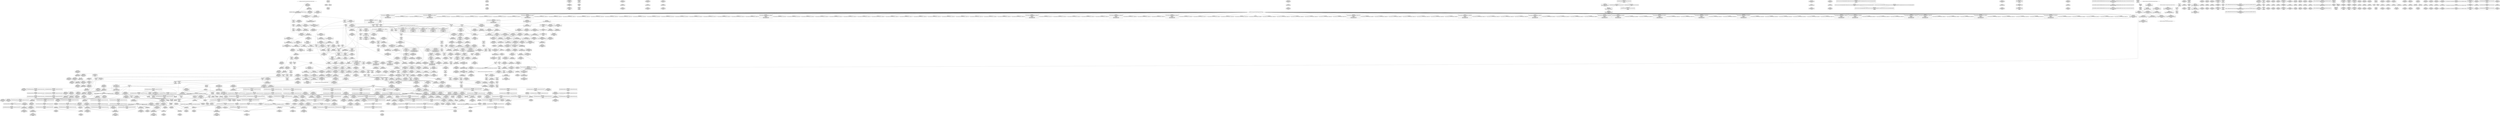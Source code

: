 digraph {
	CE0x4b95d00 [shape=record,shape=Mrecord,label="{CE0x4b95d00|__validate_creds:tmp7|include/linux/cred.h,174|*SummSink*}"]
	CE0x4a94990 [shape=record,shape=Mrecord,label="{CE0x4a94990|i64*_getelementptr_inbounds_(_15_x_i64_,_15_x_i64_*___llvm_gcov_ctr203,_i64_0,_i64_1)|*Constant*|*SummSource*}"]
	CE0x4aadcd0 [shape=record,shape=Mrecord,label="{CE0x4aadcd0|104:_%struct.inode*,_232:_%struct.super_block*,_:_CRE_272,280_|*MultipleSource*|*LoadInst*|security/selinux/hooks.c,2642|security/selinux/hooks.c,2642}"]
	CE0x4b24e30 [shape=record,shape=Mrecord,label="{CE0x4b24e30|cred_sid:entry|*SummSink*}"]
	CE0x4b1eb30 [shape=record,shape=Mrecord,label="{CE0x4b1eb30|inode_has_perm:tmp11|security/selinux/hooks.c,1612|*SummSource*}"]
	CE0x4affc10 [shape=record,shape=Mrecord,label="{CE0x4affc10|get_current:bb|*SummSource*}"]
	CE0x4af6bd0 [shape=record,shape=Mrecord,label="{CE0x4af6bd0|GLOBAL:path_has_perm|*Constant*|*SummSource*}"]
	CE0x4a925f0 [shape=record,shape=Mrecord,label="{CE0x4a925f0|i32_2639|*Constant*|*SummSink*}"]
	CE0x4b6bd90 [shape=record,shape=Mrecord,label="{CE0x4b6bd90|__validate_creds:conv|include/linux/cred.h,173|*SummSink*}"]
	CE0x4b98e10 [shape=record,shape=Mrecord,label="{CE0x4b98e10|__validate_creds:tmp9|include/linux/cred.h,175|*SummSource*}"]
	CE0x4a99e00 [shape=record,shape=Mrecord,label="{CE0x4a99e00|i64*_getelementptr_inbounds_(_15_x_i64_,_15_x_i64_*___llvm_gcov_ctr203,_i64_0,_i64_8)|*Constant*}"]
	CE0x4b33860 [shape=record,shape=Mrecord,label="{CE0x4b33860|path_has_perm:tmp4|*LoadInst*|security/selinux/hooks.c,1642}"]
	CE0x4ad0cb0 [shape=record,shape=Mrecord,label="{CE0x4ad0cb0|selinux_mount:path|Function::selinux_mount&Arg::path::|*SummSource*}"]
	CE0x4a966d0 [shape=record,shape=Mrecord,label="{CE0x4a966d0|GLOBAL:__llvm_gcov_ctr203|Global_var:__llvm_gcov_ctr203|*SummSource*}"]
	CE0x4ad0010 [shape=record,shape=Mrecord,label="{CE0x4ad0010|selinux_mount:tmp24|security/selinux/hooks.c,2642|*SummSink*}"]
	CE0x4b61c70 [shape=record,shape=Mrecord,label="{CE0x4b61c70|inode_has_perm:do.end|*SummSource*}"]
	CE0x4b60a20 [shape=record,shape=Mrecord,label="{CE0x4b60a20|inode_has_perm:do.body}"]
	CE0x4a9b720 [shape=record,shape=Mrecord,label="{CE0x4a9b720|selinux_mount:tmp9|security/selinux/hooks.c,2639}"]
	CE0x4ad2c50 [shape=record,shape=Mrecord,label="{CE0x4ad2c50|selinux_mount:d_sb|security/selinux/hooks.c,2642}"]
	CE0x4a8b250 [shape=record,shape=Mrecord,label="{CE0x4a8b250|_call_void_mcount()_#3}"]
	CE0x4af6580 [shape=record,shape=Mrecord,label="{CE0x4af6580|selinux_mount:call8|security/selinux/hooks.c,2645|*SummSource*}"]
	CE0x4a89760 [shape=record,shape=Mrecord,label="{CE0x4a89760|selinux_mount:tmp14|security/selinux/hooks.c,2639|*SummSink*}"]
	CE0x4b61940 [shape=record,shape=Mrecord,label="{CE0x4b61940|inode_has_perm:if.end|*SummSink*}"]
	CE0x4b943b0 [shape=record,shape=Mrecord,label="{CE0x4b943b0|i64*_getelementptr_inbounds_(_2_x_i64_,_2_x_i64_*___llvm_gcov_ctr131,_i64_0,_i64_0)|*Constant*}"]
	CE0x4aa5b30 [shape=record,shape=Mrecord,label="{CE0x4aa5b30|104:_%struct.inode*,_232:_%struct.super_block*,_:_CRE_151,152_}"]
	CE0x4aa8ad0 [shape=record,shape=Mrecord,label="{CE0x4aa8ad0|104:_%struct.inode*,_232:_%struct.super_block*,_:_CRE_181,182_}"]
	CE0x4ad3660 [shape=record,shape=Mrecord,label="{CE0x4ad3660|104:_%struct.inode*,_232:_%struct.super_block*,_:_CRE_24,40_|*MultipleSource*|*LoadInst*|security/selinux/hooks.c,2642|security/selinux/hooks.c,2642}"]
	CE0x4acd0c0 [shape=record,shape=Mrecord,label="{CE0x4acd0c0|selinux_mount:and|security/selinux/hooks.c,2641}"]
	CE0x4b91500 [shape=record,shape=Mrecord,label="{CE0x4b91500|avc_has_perm:tclass|Function::avc_has_perm&Arg::tclass::}"]
	CE0x4aa8f80 [shape=record,shape=Mrecord,label="{CE0x4aa8f80|104:_%struct.inode*,_232:_%struct.super_block*,_:_CRE_184,185_}"]
	CE0x4af24b0 [shape=record,shape=Mrecord,label="{CE0x4af24b0|_ret_i32_%call2,_!dbg_!27722|security/selinux/hooks.c,1866|*SummSource*}"]
	CE0x4af5770 [shape=record,shape=Mrecord,label="{CE0x4af5770|i64*_getelementptr_inbounds_(_15_x_i64_,_15_x_i64_*___llvm_gcov_ctr203,_i64_0,_i64_13)|*Constant*|*SummSource*}"]
	CE0x4b2faf0 [shape=record,shape=Mrecord,label="{CE0x4b2faf0|path_has_perm:tmp5|security/selinux/hooks.c,1642}"]
	CE0x4ad29a0 [shape=record,shape=Mrecord,label="{CE0x4ad29a0|i32_9|*Constant*|*SummSink*}"]
	CE0x4b9d8d0 [shape=record,shape=Mrecord,label="{CE0x4b9d8d0|GLOBAL:__llvm_gcov_ctr154|Global_var:__llvm_gcov_ctr154|*SummSource*}"]
	CE0x4b27a30 [shape=record,shape=Mrecord,label="{CE0x4b27a30|inode_has_perm:tmp17|security/selinux/hooks.c,1617|*SummSource*}"]
	CE0x4b5f8f0 [shape=record,shape=Mrecord,label="{CE0x4b5f8f0|i64*_getelementptr_inbounds_(_8_x_i64_,_8_x_i64_*___llvm_gcov_ctr154,_i64_0,_i64_0)|*Constant*}"]
	CE0x4b008f0 [shape=record,shape=Mrecord,label="{CE0x4b008f0|inode_has_perm:lnot1|security/selinux/hooks.c,1611|*SummSink*}"]
	CE0x4b41d20 [shape=record,shape=Mrecord,label="{CE0x4b41d20|_ret_i32_%retval.0,_!dbg_!27739|security/selinux/hooks.c,1618|*SummSink*}"]
	CE0x4b5ba60 [shape=record,shape=Mrecord,label="{CE0x4b5ba60|__validate_creds:tmp2|include/linux/cred.h,173}"]
	CE0x4a80c80 [shape=record,shape=Mrecord,label="{CE0x4a80c80|i8*_getelementptr_inbounds_(_25_x_i8_,_25_x_i8_*_.str3,_i32_0,_i32_0)|*Constant*}"]
	CE0x4af0ee0 [shape=record,shape=Mrecord,label="{CE0x4af0ee0|selinux_mount:tmp27|security/selinux/hooks.c,2642|*SummSink*}"]
	CE0x4acbcf0 [shape=record,shape=Mrecord,label="{CE0x4acbcf0|i64*_getelementptr_inbounds_(_2_x_i64_,_2_x_i64_*___llvm_gcov_ctr151,_i64_0,_i64_1)|*Constant*}"]
	CE0x4acce90 [shape=record,shape=Mrecord,label="{CE0x4acce90|selinux_mount:flags|Function::selinux_mount&Arg::flags::|*SummSource*}"]
	CE0x4aefdb0 [shape=record,shape=Mrecord,label="{CE0x4aefdb0|104:_%struct.inode*,_232:_%struct.super_block*,_:_CRE_311,312_}"]
	CE0x4b95410 [shape=record,shape=Mrecord,label="{CE0x4b95410|__validate_creds:tmp6|include/linux/cred.h,174}"]
	CE0x4af2250 [shape=record,shape=Mrecord,label="{CE0x4af2250|superblock_has_perm:ad|Function::superblock_has_perm&Arg::ad::}"]
	CE0x4af78c0 [shape=record,shape=Mrecord,label="{CE0x4af78c0|superblock_has_perm:entry|*SummSink*}"]
	CE0x4b93f30 [shape=record,shape=Mrecord,label="{CE0x4b93f30|__validate_creds:tmp9|include/linux/cred.h,175}"]
	CE0x4b61e60 [shape=record,shape=Mrecord,label="{CE0x4b61e60|__validate_creds:call|include/linux/cred.h,173}"]
	CE0x4b1cfe0 [shape=record,shape=Mrecord,label="{CE0x4b1cfe0|inode_has_perm:call|security/selinux/hooks.c,1614|*SummSource*}"]
	CE0x4b37a00 [shape=record,shape=Mrecord,label="{CE0x4b37a00|path_has_perm:ad|security/selinux/hooks.c, 1643}"]
	CE0x4a97e50 [shape=record,shape=Mrecord,label="{CE0x4a97e50|selinux_mount:do.end}"]
	CE0x4b33a50 [shape=record,shape=Mrecord,label="{CE0x4b33a50|path_has_perm:tmp4|*LoadInst*|security/selinux/hooks.c,1642|*SummSink*}"]
	CE0x4b34b20 [shape=record,shape=Mrecord,label="{CE0x4b34b20|i32_(i32,_i32,_i16,_i32,_%struct.common_audit_data*)*_bitcast_(i32_(i32,_i32,_i16,_i32,_%struct.common_audit_data.495*)*_avc_has_perm_to_i32_(i32,_i32,_i16,_i32,_%struct.common_audit_data*)*)|*Constant*|*SummSource*}"]
	CE0x4b34900 [shape=record,shape=Mrecord,label="{CE0x4b34900|superblock_has_perm:call2|security/selinux/hooks.c,1866|*SummSource*}"]
	CE0x4b05350 [shape=record,shape=Mrecord,label="{CE0x4b05350|superblock_has_perm:bb|*SummSink*}"]
	CE0x4aab9b0 [shape=record,shape=Mrecord,label="{CE0x4aab9b0|104:_%struct.inode*,_232:_%struct.super_block*,_:_CRE_211,212_}"]
	CE0x4af37b0 [shape=record,shape=Mrecord,label="{CE0x4af37b0|i64*_getelementptr_inbounds_(_15_x_i64_,_15_x_i64_*___llvm_gcov_ctr203,_i64_0,_i64_14)|*Constant*|*SummSource*}"]
	CE0x4a87bd0 [shape=record,shape=Mrecord,label="{CE0x4a87bd0|selinux_mount:tmp1}"]
	CE0x4a92bf0 [shape=record,shape=Mrecord,label="{CE0x4a92bf0|path_has_perm:tmp2|*SummSink*}"]
	CE0x4af9f20 [shape=record,shape=Mrecord,label="{CE0x4af9f20|cred_sid:sid|security/selinux/hooks.c,197}"]
	CE0x4af5a80 [shape=record,shape=Mrecord,label="{CE0x4af5a80|selinux_mount:tmp29|security/selinux/hooks.c,2645}"]
	CE0x4a840c0 [shape=record,shape=Mrecord,label="{CE0x4a840c0|i64_2|*Constant*|*SummSource*}"]
	CE0x4ab27c0 [shape=record,shape=Mrecord,label="{CE0x4ab27c0|path_has_perm:path|Function::path_has_perm&Arg::path::}"]
	CE0x4abd9e0 [shape=record,shape=Mrecord,label="{CE0x4abd9e0|get_current:tmp3|*SummSource*}"]
	CE0x4b370d0 [shape=record,shape=Mrecord,label="{CE0x4b370d0|_ret_i32_%retval.0,_!dbg_!27728|security/selinux/avc.c,775|*SummSink*}"]
	CE0x4b43450 [shape=record,shape=Mrecord,label="{CE0x4b43450|i64*_getelementptr_inbounds_(_2_x_i64_,_2_x_i64_*___llvm_gcov_ctr131,_i64_0,_i64_1)|*Constant*|*SummSink*}"]
	CE0x4a820a0 [shape=record,shape=Mrecord,label="{CE0x4a820a0|GLOBAL:lockdep_rcu_suspicious|*Constant*|*SummSink*}"]
	CE0x4b9d0f0 [shape=record,shape=Mrecord,label="{CE0x4b9d0f0|inode_has_perm:tmp8|security/selinux/hooks.c,1611}"]
	CE0x4b8c000 [shape=record,shape=Mrecord,label="{CE0x4b8c000|inode_has_perm:tmp6|*LoadInst*|security/selinux/hooks.c,1611|*SummSource*}"]
	CE0x4aa7b30 [shape=record,shape=Mrecord,label="{CE0x4aa7b30|104:_%struct.inode*,_232:_%struct.super_block*,_:_CRE_171,172_}"]
	CE0x4aaa3d0 [shape=record,shape=Mrecord,label="{CE0x4aaa3d0|104:_%struct.inode*,_232:_%struct.super_block*,_:_CRE_197,198_}"]
	CE0x4a9c370 [shape=record,shape=Mrecord,label="{CE0x4a9c370|selinux_mount:tmp11|security/selinux/hooks.c,2639|*SummSink*}"]
	CE0x4b408f0 [shape=record,shape=Mrecord,label="{CE0x4b408f0|superblock_has_perm:tmp6|security/selinux/hooks.c,1866|*SummSink*}"]
	CE0x4b31150 [shape=record,shape=Mrecord,label="{CE0x4b31150|inode_has_perm:entry|*SummSink*}"]
	CE0x4b42f80 [shape=record,shape=Mrecord,label="{CE0x4b42f80|i64*_getelementptr_inbounds_(_2_x_i64_,_2_x_i64_*___llvm_gcov_ctr131,_i64_0,_i64_1)|*Constant*}"]
	CE0x4b1e0f0 [shape=record,shape=Mrecord,label="{CE0x4b1e0f0|inode_has_perm:i_security|security/selinux/hooks.c,1615}"]
	CE0x4b40190 [shape=record,shape=Mrecord,label="{CE0x4b40190|superblock_has_perm:sid1|security/selinux/hooks.c,1866|*SummSource*}"]
	CE0x4a83d60 [shape=record,shape=Mrecord,label="{CE0x4a83d60|selinux_mount:tobool|security/selinux/hooks.c,2639|*SummSink*}"]
	CE0x4aebaa0 [shape=record,shape=Mrecord,label="{CE0x4aebaa0|get_current:tmp2|*SummSink*}"]
	CE0x4b461e0 [shape=record,shape=Mrecord,label="{CE0x4b461e0|path_has_perm:u|security/selinux/hooks.c,1646|*SummSink*}"]
	CE0x4b005a0 [shape=record,shape=Mrecord,label="{CE0x4b005a0|inode_has_perm:lnot|security/selinux/hooks.c,1611|*SummSink*}"]
	CE0x4b908e0 [shape=record,shape=Mrecord,label="{CE0x4b908e0|inode_has_perm:call4|security/selinux/hooks.c,1617}"]
	CE0x4a9b620 [shape=record,shape=Mrecord,label="{CE0x4a9b620|i64_4|*Constant*|*SummSink*}"]
	CE0x4abce60 [shape=record,shape=Mrecord,label="{CE0x4abce60|i64*_getelementptr_inbounds_(_2_x_i64_,_2_x_i64_*___llvm_gcov_ctr98,_i64_0,_i64_1)|*Constant*|*SummSource*}"]
	CE0x4a81040 [shape=record,shape=Mrecord,label="{CE0x4a81040|_call_void_lockdep_rcu_suspicious(i8*_getelementptr_inbounds_(_25_x_i8_,_25_x_i8_*_.str3,_i32_0,_i32_0),_i32_2639,_i8*_getelementptr_inbounds_(_45_x_i8_,_45_x_i8_*_.str12,_i32_0,_i32_0))_#10,_!dbg_!27732|security/selinux/hooks.c,2639}"]
	CE0x4ab7c40 [shape=record,shape=Mrecord,label="{CE0x4ab7c40|selinux_mount:cred4|security/selinux/hooks.c,2639|*SummSink*}"]
	CE0x4a98030 [shape=record,shape=Mrecord,label="{CE0x4a98030|selinux_mount:do.end|*SummSink*}"]
	CE0x4ab2fe0 [shape=record,shape=Mrecord,label="{CE0x4ab2fe0|i32_65536|*Constant*|*SummSink*}"]
	CE0x4ab9610 [shape=record,shape=Mrecord,label="{CE0x4ab9610|_call_void_mcount()_#3|*SummSink*}"]
	CE0x4b38090 [shape=record,shape=Mrecord,label="{CE0x4b38090|i32_1609|*Constant*|*SummSource*}"]
	CE0x4b95480 [shape=record,shape=Mrecord,label="{CE0x4b95480|__validate_creds:tmp6|include/linux/cred.h,174|*SummSource*}"]
	CE0x4af3520 [shape=record,shape=Mrecord,label="{CE0x4af3520|i64*_getelementptr_inbounds_(_15_x_i64_,_15_x_i64_*___llvm_gcov_ctr203,_i64_0,_i64_14)|*Constant*}"]
	CE0x4afa470 [shape=record,shape=Mrecord,label="{CE0x4afa470|0:_i32,_4:_i32,_8:_i32,_12:_i32,_:_CMRE_4,8_|*MultipleSource*|security/selinux/hooks.c,196|security/selinux/hooks.c,197|*LoadInst*|security/selinux/hooks.c,196}"]
	CE0x4aaa240 [shape=record,shape=Mrecord,label="{CE0x4aaa240|104:_%struct.inode*,_232:_%struct.super_block*,_:_CRE_196,197_}"]
	CE0x4b90770 [shape=record,shape=Mrecord,label="{CE0x4b90770|inode_has_perm:tmp18|security/selinux/hooks.c,1617|*SummSink*}"]
	CE0x4af7e40 [shape=record,shape=Mrecord,label="{CE0x4af7e40|cred_sid:tmp3}"]
	CE0x4a8d740 [shape=record,shape=Mrecord,label="{CE0x4a8d740|i64*_getelementptr_inbounds_(_15_x_i64_,_15_x_i64_*___llvm_gcov_ctr203,_i64_0,_i64_9)|*Constant*|*SummSource*}"]
	CE0x4b5a280 [shape=record,shape=Mrecord,label="{CE0x4b5a280|inode_has_perm:i_flags|security/selinux/hooks.c,1611}"]
	CE0x4b1eac0 [shape=record,shape=Mrecord,label="{CE0x4b1eac0|inode_has_perm:tmp11|security/selinux/hooks.c,1612}"]
	CE0x4b9efc0 [shape=record,shape=Mrecord,label="{CE0x4b9efc0|inode_has_perm:tmp10|security/selinux/hooks.c,1611|*SummSink*}"]
	CE0x4a852a0 [shape=record,shape=Mrecord,label="{CE0x4a852a0|selinux_mount:do.body|*SummSource*}"]
	CE0x4aa4750 [shape=record,shape=Mrecord,label="{CE0x4aa4750|selinux_mount:bb|*SummSink*}"]
	CE0x4b8f2c0 [shape=record,shape=Mrecord,label="{CE0x4b8f2c0|GLOBAL:__llvm_gcov_ctr155|Global_var:__llvm_gcov_ctr155|*SummSink*}"]
	CE0x4b90e00 [shape=record,shape=Mrecord,label="{CE0x4b90e00|i32_(i32,_i32,_i16,_i32,_%struct.common_audit_data*)*_bitcast_(i32_(i32,_i32,_i16,_i32,_%struct.common_audit_data.495*)*_avc_has_perm_to_i32_(i32,_i32,_i16,_i32,_%struct.common_audit_data*)*)|*Constant*}"]
	CE0x4b5a5a0 [shape=record,shape=Mrecord,label="{CE0x4b5a5a0|inode_has_perm:i_flags|security/selinux/hooks.c,1611|*SummSource*}"]
	CE0x4a93730 [shape=record,shape=Mrecord,label="{CE0x4a93730|selinux_mount:if.then6|*SummSink*}"]
	CE0x4a822d0 [shape=record,shape=Mrecord,label="{CE0x4a822d0|i8*_getelementptr_inbounds_(_25_x_i8_,_25_x_i8_*_.str3,_i32_0,_i32_0)|*Constant*|*SummSink*}"]
	CE0x4b8fc10 [shape=record,shape=Mrecord,label="{CE0x4b8fc10|__validate_creds:tmp5|include/linux/cred.h,173}"]
	CE0x4b5ee10 [shape=record,shape=Mrecord,label="{CE0x4b5ee10|GLOBAL:creds_are_invalid|*Constant*|*SummSink*}"]
	CE0x4a84340 [shape=record,shape=Mrecord,label="{CE0x4a84340|i64_3|*Constant*}"]
	CE0x4ad3130 [shape=record,shape=Mrecord,label="{CE0x4ad3130|104:_%struct.inode*,_232:_%struct.super_block*,_:_CRE_8,12_|*MultipleSource*|*LoadInst*|security/selinux/hooks.c,2642|security/selinux/hooks.c,2642}"]
	CE0x4b309d0 [shape=record,shape=Mrecord,label="{CE0x4b309d0|i64_16|*Constant*|*SummSink*}"]
	CE0x4accb90 [shape=record,shape=Mrecord,label="{CE0x4accb90|selinux_mount:flags|Function::selinux_mount&Arg::flags::|*SummSink*}"]
	CE0x4af1b10 [shape=record,shape=Mrecord,label="{CE0x4af1b10|superblock_has_perm:perms|Function::superblock_has_perm&Arg::perms::|*SummSource*}"]
	CE0x4b9c3e0 [shape=record,shape=Mrecord,label="{CE0x4b9c3e0|inode_has_perm:expval|security/selinux/hooks.c,1611}"]
	CE0x4b5f310 [shape=record,shape=Mrecord,label="{CE0x4b5f310|_call_void___validate_creds(%struct.cred*_%cred,_i8*_getelementptr_inbounds_(_25_x_i8_,_25_x_i8_*_.str3,_i32_0,_i32_0),_i32_1609)_#10,_!dbg_!27719|security/selinux/hooks.c,1609}"]
	CE0x4b95190 [shape=record,shape=Mrecord,label="{CE0x4b95190|cred_sid:tmp1}"]
	CE0x4b418a0 [shape=record,shape=Mrecord,label="{CE0x4b418a0|inode_has_perm:adp|Function::inode_has_perm&Arg::adp::|*SummSink*}"]
	CE0x4b1fe20 [shape=record,shape=Mrecord,label="{CE0x4b1fe20|inode_has_perm:tmp13|security/selinux/hooks.c,1614|*SummSink*}"]
	CE0x4ab9c70 [shape=record,shape=Mrecord,label="{CE0x4ab9c70|get_current:tmp4|./arch/x86/include/asm/current.h,14|*SummSink*}"]
	CE0x4b30ce0 [shape=record,shape=Mrecord,label="{CE0x4b30ce0|i32_8|*Constant*|*SummSource*}"]
	CE0x4af03f0 [shape=record,shape=Mrecord,label="{CE0x4af03f0|104:_%struct.inode*,_232:_%struct.super_block*,_:_CRE_315,316_}"]
	CE0x4ad0870 [shape=record,shape=Mrecord,label="{CE0x4ad0870|selinux_mount:tmp25|security/selinux/hooks.c,2642|*SummSink*}"]
	CE0x4ab3350 [shape=record,shape=Mrecord,label="{CE0x4ab3350|path_has_perm:av|Function::path_has_perm&Arg::av::|*SummSource*}"]
	CE0x4acd710 [shape=record,shape=Mrecord,label="{CE0x4acd710|selinux_mount:tobool5|security/selinux/hooks.c,2641|*SummSource*}"]
	CE0x4a92d50 [shape=record,shape=Mrecord,label="{CE0x4a92d50|path_has_perm:tmp3}"]
	CE0x4a999c0 [shape=record,shape=Mrecord,label="{CE0x4a999c0|i1_true|*Constant*|*SummSink*}"]
	CE0x4b33490 [shape=record,shape=Mrecord,label="{CE0x4b33490|path_has_perm:dentry|security/selinux/hooks.c,1642|*SummSink*}"]
	"CONST[source:0(mediator),value:2(dynamic)][purpose:{subject}]"
	CE0x4a9c4e0 [shape=record,shape=Mrecord,label="{CE0x4a9c4e0|selinux_mount:tmp12|security/selinux/hooks.c,2639}"]
	CE0x4a890e0 [shape=record,shape=Mrecord,label="{CE0x4a890e0|selinux_mount:tmp13|security/selinux/hooks.c,2639|*SummSource*}"]
	CE0x4a885e0 [shape=record,shape=Mrecord,label="{CE0x4a885e0|i64*_getelementptr_inbounds_(_15_x_i64_,_15_x_i64_*___llvm_gcov_ctr203,_i64_0,_i64_6)|*Constant*}"]
	CE0x4aa3ee0 [shape=record,shape=Mrecord,label="{CE0x4aa3ee0|selinux_mount:tmp16|security/selinux/hooks.c,2639}"]
	CE0x4acfa20 [shape=record,shape=Mrecord,label="{CE0x4acfa20|i64*_getelementptr_inbounds_(_15_x_i64_,_15_x_i64_*___llvm_gcov_ctr203,_i64_0,_i64_12)|*Constant*}"]
	CE0x4ab2230 [shape=record,shape=Mrecord,label="{CE0x4ab2230|path_has_perm:entry|*SummSource*}"]
	CE0x4af7b30 [shape=record,shape=Mrecord,label="{CE0x4af7b30|cred_sid:tmp2|*SummSink*}"]
	CE0x4b5a110 [shape=record,shape=Mrecord,label="{CE0x4b5a110|inode_has_perm:i_flags|security/selinux/hooks.c,1611|*SummSink*}"]
	CE0x4aaaec0 [shape=record,shape=Mrecord,label="{CE0x4aaaec0|104:_%struct.inode*,_232:_%struct.super_block*,_:_CRE_204,205_}"]
	CE0x4aabcd0 [shape=record,shape=Mrecord,label="{CE0x4aabcd0|104:_%struct.inode*,_232:_%struct.super_block*,_:_CRE_213,214_}"]
	CE0x4aa55a0 [shape=record,shape=Mrecord,label="{CE0x4aa55a0|104:_%struct.inode*,_232:_%struct.super_block*,_:_CRE_148,149_}"]
	CE0x4a95f50 [shape=record,shape=Mrecord,label="{CE0x4a95f50|selinux_mount:entry}"]
	CE0x4acb9e0 [shape=record,shape=Mrecord,label="{CE0x4acb9e0|inode_has_perm:bb|*SummSink*}"]
	CE0x4af9930 [shape=record,shape=Mrecord,label="{CE0x4af9930|cred_sid:tmp5|security/selinux/hooks.c,196|*SummSink*}"]
	CE0x4b92120 [shape=record,shape=Mrecord,label="{CE0x4b92120|inode_has_perm:retval.0|*SummSink*}"]
	"CONST[source:1(input),value:2(dynamic)][purpose:{object}][SrcIdx:1]"
	CE0x4af18a0 [shape=record,shape=Mrecord,label="{CE0x4af18a0|%struct.common_audit_data*_null|*Constant*}"]
	CE0x4af3070 [shape=record,shape=Mrecord,label="{CE0x4af3070|selinux_mount:retval.0|*SummSource*}"]
	CE0x4a81ce0 [shape=record,shape=Mrecord,label="{CE0x4a81ce0|GLOBAL:inode_has_perm|*Constant*|*SummSource*}"]
	CE0x4b1f660 [shape=record,shape=Mrecord,label="{CE0x4b1f660|i64*_getelementptr_inbounds_(_8_x_i64_,_8_x_i64_*___llvm_gcov_ctr154,_i64_0,_i64_6)|*Constant*}"]
	CE0x4a850f0 [shape=record,shape=Mrecord,label="{CE0x4a850f0|selinux_mount:land.lhs.true2|*SummSource*}"]
	CE0x4aa75c0 [shape=record,shape=Mrecord,label="{CE0x4aa75c0|104:_%struct.inode*,_232:_%struct.super_block*,_:_CRE_168,169_}"]
	CE0x4b18e90 [shape=record,shape=Mrecord,label="{CE0x4b18e90|i32_16|*Constant*}"]
	CE0x4b2f4f0 [shape=record,shape=Mrecord,label="{CE0x4b2f4f0|i32_5|*Constant*}"]
	CE0x4aeff40 [shape=record,shape=Mrecord,label="{CE0x4aeff40|104:_%struct.inode*,_232:_%struct.super_block*,_:_CRE_312,313_}"]
	CE0x4b36c40 [shape=record,shape=Mrecord,label="{CE0x4b36c40|avc_has_perm:auditdata|Function::avc_has_perm&Arg::auditdata::|*SummSource*}"]
	CE0x4b306f0 [shape=record,shape=Mrecord,label="{CE0x4b306f0|i64_16|*Constant*}"]
	CE0x4b92990 [shape=record,shape=Mrecord,label="{CE0x4b92990|__validate_creds:tmp5|include/linux/cred.h,173|*SummSink*}"]
	CE0x4b93080 [shape=record,shape=Mrecord,label="{CE0x4b93080|i64*_getelementptr_inbounds_(_5_x_i64_,_5_x_i64_*___llvm_gcov_ctr155,_i64_0,_i64_3)|*Constant*|*SummSink*}"]
	CE0x4a91fa0 [shape=record,shape=Mrecord,label="{CE0x4a91fa0|GLOBAL:lockdep_rcu_suspicious|*Constant*}"]
	CE0x4b5d540 [shape=record,shape=Mrecord,label="{CE0x4b5d540|_ret_void,_!dbg_!27722|include/linux/cred.h,175|*SummSource*}"]
	CE0x4b9c680 [shape=record,shape=Mrecord,label="{CE0x4b9c680|inode_has_perm:expval|security/selinux/hooks.c,1611|*SummSink*}"]
	CE0x4ab6d50 [shape=record,shape=Mrecord,label="{CE0x4ab6d50|get_current:entry|*SummSource*}"]
	CE0x4a93560 [shape=record,shape=Mrecord,label="{CE0x4a93560|selinux_mount:do.body}"]
	CE0x4b06200 [shape=record,shape=Mrecord,label="{CE0x4b06200|COLLAPSED:_GCMRE___llvm_gcov_ctr98_internal_global_2_x_i64_zeroinitializer:_elem_0:default:}"]
	CE0x4b2f840 [shape=record,shape=Mrecord,label="{CE0x4b2f840|i32_5|*Constant*|*SummSource*}"]
	CE0x4a96590 [shape=record,shape=Mrecord,label="{CE0x4a96590|selinux_mount:tmp5|security/selinux/hooks.c,2639}"]
	CE0x4a87c40 [shape=record,shape=Mrecord,label="{CE0x4a87c40|selinux_mount:tmp1|*SummSource*}"]
	CE0x4b9cbc0 [shape=record,shape=Mrecord,label="{CE0x4b9cbc0|inode_has_perm:tobool2|security/selinux/hooks.c,1611|*SummSource*}"]
	CE0x4a8ddb0 [shape=record,shape=Mrecord,label="{CE0x4a8ddb0|selinux_mount:tobool|security/selinux/hooks.c,2639|*SummSource*}"]
	CE0x4b8fae0 [shape=record,shape=Mrecord,label="{CE0x4b8fae0|__validate_creds:tmp4|include/linux/cred.h,173|*SummSink*}"]
	CE0x4b29600 [shape=record,shape=Mrecord,label="{CE0x4b29600|__validate_creds:bb|*SummSink*}"]
	CE0x4b92ac0 [shape=record,shape=Mrecord,label="{CE0x4b92ac0|i64*_getelementptr_inbounds_(_5_x_i64_,_5_x_i64_*___llvm_gcov_ctr155,_i64_0,_i64_3)|*Constant*}"]
	CE0x4aa8170 [shape=record,shape=Mrecord,label="{CE0x4aa8170|104:_%struct.inode*,_232:_%struct.super_block*,_:_CRE_175,176_}"]
	CE0x4b43970 [shape=record,shape=Mrecord,label="{CE0x4b43970|path_has_perm:tmp7|security/selinux/hooks.c,1646}"]
	CE0x4ba9810 [shape=record,shape=Mrecord,label="{CE0x4ba9810|28:_i32,_32:_i16,_:_CRE_32,34_|*MultipleSource*|*LoadInst*|security/selinux/hooks.c,1615|security/selinux/hooks.c,1615|security/selinux/hooks.c,1617}"]
	CE0x4a93470 [shape=record,shape=Mrecord,label="{CE0x4a93470|selinux_mount:if.else|*SummSink*}"]
	CE0x4ab5d80 [shape=record,shape=Mrecord,label="{CE0x4ab5d80|selinux_mount:tmp18|security/selinux/hooks.c,2639|*SummSink*}"]
	CE0x4af6820 [shape=record,shape=Mrecord,label="{CE0x4af6820|GLOBAL:path_has_perm|*Constant*}"]
	CE0x4b60b90 [shape=record,shape=Mrecord,label="{CE0x4b60b90|inode_has_perm:do.body|*SummSource*}"]
	CE0x4af0bc0 [shape=record,shape=Mrecord,label="{CE0x4af0bc0|selinux_mount:tmp27|security/selinux/hooks.c,2642}"]
	CE0x4afeac0 [shape=record,shape=Mrecord,label="{CE0x4afeac0|__validate_creds:line|Function::__validate_creds&Arg::line::|*SummSource*}"]
	CE0x4b06640 [shape=record,shape=Mrecord,label="{CE0x4b06640|superblock_has_perm:tmp|*SummSource*}"]
	CE0x4b5cc10 [shape=record,shape=Mrecord,label="{CE0x4b5cc10|__validate_creds:entry|*SummSource*}"]
	CE0x4b34890 [shape=record,shape=Mrecord,label="{CE0x4b34890|superblock_has_perm:call2|security/selinux/hooks.c,1866}"]
	CE0x4b31400 [shape=record,shape=Mrecord,label="{CE0x4b31400|inode_has_perm:cred|Function::inode_has_perm&Arg::cred::|*SummSource*}"]
	CE0x4aa9d90 [shape=record,shape=Mrecord,label="{CE0x4aa9d90|104:_%struct.inode*,_232:_%struct.super_block*,_:_CRE_193,194_}"]
	CE0x4b1d110 [shape=record,shape=Mrecord,label="{CE0x4b1d110|inode_has_perm:call|security/selinux/hooks.c,1614|*SummSink*}"]
	"CONST[source:0(mediator),value:2(dynamic)][purpose:{subject}][SrcIdx:5]"
	CE0x4b41070 [shape=record,shape=Mrecord,label="{CE0x4b41070|path_has_perm:tmp6|security/selinux/hooks.c,1646}"]
	CE0x4b1b8e0 [shape=record,shape=Mrecord,label="{CE0x4b1b8e0|i64*_getelementptr_inbounds_(_2_x_i64_,_2_x_i64_*___llvm_gcov_ctr98,_i64_0,_i64_1)|*Constant*|*SummSink*}"]
	CE0x4b9c4b0 [shape=record,shape=Mrecord,label="{CE0x4b9c4b0|inode_has_perm:expval|security/selinux/hooks.c,1611|*SummSource*}"]
	CE0x5c6acb0 [shape=record,shape=Mrecord,label="{CE0x5c6acb0|i64_2|*Constant*|*SummSink*}"]
	CE0x4b965a0 [shape=record,shape=Mrecord,label="{CE0x4b965a0|_call_void___invalid_creds(%struct.cred*_%cred,_i8*_%file,_i32_%line)_#10,_!dbg_!27721|include/linux/cred.h,174|*SummSource*}"]
	CE0x4b1d280 [shape=record,shape=Mrecord,label="{CE0x4b1d280|GLOBAL:cred_sid|*Constant*}"]
	CE0x4b01750 [shape=record,shape=Mrecord,label="{CE0x4b01750|get_current:tmp1|*SummSink*}"]
	CE0x4a8e330 [shape=record,shape=Mrecord,label="{CE0x4a8e330|selinux_mount:tmp7|security/selinux/hooks.c,2639}"]
	CE0x4ad1630 [shape=record,shape=Mrecord,label="{CE0x4ad1630|0:_i8,_16:_%struct.dentry*,_24:_%struct.selinux_audit_data*,_:_SCMRE_0,8_|*MultipleSource*|security/selinux/hooks.c,2642|Function::selinux_mount&Arg::path::}"]
	CE0x4a9af80 [shape=record,shape=Mrecord,label="{CE0x4a9af80|selinux_mount:tmp16|security/selinux/hooks.c,2639|*SummSource*}"]
	CE0x4b1c770 [shape=record,shape=Mrecord,label="{CE0x4b1c770|i64*_getelementptr_inbounds_(_8_x_i64_,_8_x_i64_*___llvm_gcov_ctr154,_i64_0,_i64_5)|*Constant*|*SummSink*}"]
	CE0x4a94f70 [shape=record,shape=Mrecord,label="{CE0x4a94f70|i64_1|*Constant*|*SummSource*}"]
	CE0x4af2070 [shape=record,shape=Mrecord,label="{CE0x4af2070|_ret_i32_%call2,_!dbg_!27722|security/selinux/hooks.c,1866}"]
	CE0x4b30f40 [shape=record,shape=Mrecord,label="{CE0x4b30f40|inode_has_perm:entry}"]
	CE0x4b20360 [shape=record,shape=Mrecord,label="{CE0x4b20360|cred_sid:tmp}"]
	CE0x4a810b0 [shape=record,shape=Mrecord,label="{CE0x4a810b0|_call_void_lockdep_rcu_suspicious(i8*_getelementptr_inbounds_(_25_x_i8_,_25_x_i8_*_.str3,_i32_0,_i32_0),_i32_2639,_i8*_getelementptr_inbounds_(_45_x_i8_,_45_x_i8_*_.str12,_i32_0,_i32_0))_#10,_!dbg_!27732|security/selinux/hooks.c,2639|*SummSource*}"]
	CE0x4acc5b0 [shape=record,shape=Mrecord,label="{CE0x4acc5b0|selinux_mount:tmp19|security/selinux/hooks.c,2639|*SummSink*}"]
	CE0x4b2cb20 [shape=record,shape=Mrecord,label="{CE0x4b2cb20|i32_(i32,_i32,_i16,_i32,_%struct.common_audit_data*)*_bitcast_(i32_(i32,_i32,_i16,_i32,_%struct.common_audit_data.495*)*_avc_has_perm_to_i32_(i32,_i32,_i16,_i32,_%struct.common_audit_data*)*)|*Constant*}"]
	CE0x4aa9c00 [shape=record,shape=Mrecord,label="{CE0x4aa9c00|104:_%struct.inode*,_232:_%struct.super_block*,_:_CRE_192,193_}"]
	CE0x4b585c0 [shape=record,shape=Mrecord,label="{CE0x4b585c0|__validate_creds:conv|include/linux/cred.h,173}"]
	CE0x4af22e0 [shape=record,shape=Mrecord,label="{CE0x4af22e0|superblock_has_perm:ad|Function::superblock_has_perm&Arg::ad::|*SummSource*}"]
	CE0x4a81700 [shape=record,shape=Mrecord,label="{CE0x4a81700|path_has_perm:call|security/selinux/hooks.c,1647}"]
	CE0x4af1d00 [shape=record,shape=Mrecord,label="{CE0x4af1d00|%struct.common_audit_data*_null|*Constant*|*SummSink*}"]
	CE0x4acf3e0 [shape=record,shape=Mrecord,label="{CE0x4acf3e0|selinux_mount:tmp23|security/selinux/hooks.c,2641|*SummSink*}"]
	CE0x4b320c0 [shape=record,shape=Mrecord,label="{CE0x4b320c0|i64*_getelementptr_inbounds_(_2_x_i64_,_2_x_i64_*___llvm_gcov_ctr204,_i64_0,_i64_0)|*Constant*|*SummSource*}"]
	CE0x4b58a80 [shape=record,shape=Mrecord,label="{CE0x4b58a80|__validate_creds:file|Function::__validate_creds&Arg::file::|*SummSource*}"]
	CE0x4b24cf0 [shape=record,shape=Mrecord,label="{CE0x4b24cf0|cred_sid:entry|*SummSource*}"]
	CE0x4b24f40 [shape=record,shape=Mrecord,label="{CE0x4b24f40|cred_sid:cred|Function::cred_sid&Arg::cred::}"]
	CE0x4a92b80 [shape=record,shape=Mrecord,label="{CE0x4a92b80|path_has_perm:tmp2|*SummSource*}"]
	CE0x4b9dc10 [shape=record,shape=Mrecord,label="{CE0x4b9dc10|inode_has_perm:tmp8|security/selinux/hooks.c,1611|*SummSource*}"]
	CE0x4ab6360 [shape=record,shape=Mrecord,label="{CE0x4ab6360|selinux_mount:call3|security/selinux/hooks.c,2639|*SummSink*}"]
	CE0x4abda80 [shape=record,shape=Mrecord,label="{CE0x4abda80|get_current:tmp3|*SummSink*}"]
	CE0x4b631e0 [shape=record,shape=Mrecord,label="{CE0x4b631e0|i32_4|*Constant*}"]
	CE0x4a9bf70 [shape=record,shape=Mrecord,label="{CE0x4a9bf70|selinux_mount:tmp11|security/selinux/hooks.c,2639}"]
	CE0x4b36f10 [shape=record,shape=Mrecord,label="{CE0x4b36f10|_ret_i32_%retval.0,_!dbg_!27728|security/selinux/avc.c,775|*SummSource*}"]
	CE0x4b296d0 [shape=record,shape=Mrecord,label="{CE0x4b296d0|inode_has_perm:tmp20|security/selinux/hooks.c,1618}"]
	CE0x4b187f0 [shape=record,shape=Mrecord,label="{CE0x4b187f0|_ret_i32_%tmp6,_!dbg_!27716|security/selinux/hooks.c,197|*SummSource*}"]
	CE0x4b1d760 [shape=record,shape=Mrecord,label="{CE0x4b1d760|cred_sid:cred|Function::cred_sid&Arg::cred::}"]
	CE0x4a9ddb0 [shape=record,shape=Mrecord,label="{CE0x4a9ddb0|get_current:tmp4|./arch/x86/include/asm/current.h,14}"]
	CE0x4b60250 [shape=record,shape=Mrecord,label="{CE0x4b60250|GLOBAL:__validate_creds|*Constant*}"]
	CE0x4aa7430 [shape=record,shape=Mrecord,label="{CE0x4aa7430|104:_%struct.inode*,_232:_%struct.super_block*,_:_CRE_167,168_}"]
	CE0x4ab0260 [shape=record,shape=Mrecord,label="{CE0x4ab0260|selinux_mount:dentry|security/selinux/hooks.c,2642|*SummSink*}"]
	CE0x4ab68e0 [shape=record,shape=Mrecord,label="{CE0x4ab68e0|GLOBAL:get_current|*Constant*|*SummSource*}"]
	CE0x4b91300 [shape=record,shape=Mrecord,label="{CE0x4b91300|avc_has_perm:tsid|Function::avc_has_perm&Arg::tsid::}"]
	CE0x4b96610 [shape=record,shape=Mrecord,label="{CE0x4b96610|GLOBAL:__invalid_creds|*Constant*|*SummSource*}"]
	CE0x4b36d90 [shape=record,shape=Mrecord,label="{CE0x4b36d90|avc_has_perm:auditdata|Function::avc_has_perm&Arg::auditdata::|*SummSink*}"]
	CE0x4b375f0 [shape=record,shape=Mrecord,label="{CE0x4b375f0|path_has_perm:bb}"]
	CE0x4b33d90 [shape=record,shape=Mrecord,label="{CE0x4b33d90|cred_sid:tmp1}"]
	CE0x4af8030 [shape=record,shape=Mrecord,label="{CE0x4af8030|cred_sid:tmp3|*SummSink*}"]
	CE0x4a9b510 [shape=record,shape=Mrecord,label="{CE0x4a9b510|i64_4|*Constant*|*SummSource*}"]
	CE0x4bae6b0 [shape=record,shape=Mrecord,label="{CE0x4bae6b0|i32_3|*Constant*|*SummSink*}"]
	CE0x4b36390 [shape=record,shape=Mrecord,label="{CE0x4b36390|avc_has_perm:tclass|Function::avc_has_perm&Arg::tclass::}"]
	CE0x4b41a10 [shape=record,shape=Mrecord,label="{CE0x4b41a10|_ret_i32_%retval.0,_!dbg_!27739|security/selinux/hooks.c,1618}"]
	CE0x4afc750 [shape=record,shape=Mrecord,label="{CE0x4afc750|i64*_getelementptr_inbounds_(_8_x_i64_,_8_x_i64_*___llvm_gcov_ctr154,_i64_0,_i64_1)|*Constant*|*SummSink*}"]
	CE0x4b5b7c0 [shape=record,shape=Mrecord,label="{CE0x4b5b7c0|__validate_creds:tobool|include/linux/cred.h,173|*SummSource*}"]
	CE0x4b9d460 [shape=record,shape=Mrecord,label="{CE0x4b9d460|inode_has_perm:tmp7|security/selinux/hooks.c,1611|*SummSink*}"]
	CE0x4b8e4e0 [shape=record,shape=Mrecord,label="{CE0x4b8e4e0|COLLAPSED:_GCMRE___llvm_gcov_ctr155_internal_global_5_x_i64_zeroinitializer:_elem_0:default:}"]
	CE0x4a92e50 [shape=record,shape=Mrecord,label="{CE0x4a92e50|selinux_mount:if.end|*SummSource*}"]
	CE0x4ad03a0 [shape=record,shape=Mrecord,label="{CE0x4ad03a0|selinux_mount:tmp25|security/selinux/hooks.c,2642|*SummSource*}"]
	CE0x4b2cd40 [shape=record,shape=Mrecord,label="{CE0x4b2cd40|superblock_has_perm:tmp6|security/selinux/hooks.c,1866|*SummSource*}"]
	CE0x4aaa0b0 [shape=record,shape=Mrecord,label="{CE0x4aaa0b0|104:_%struct.inode*,_232:_%struct.super_block*,_:_CRE_195,196_}"]
	CE0x4b92690 [shape=record,shape=Mrecord,label="{CE0x4b92690|i64*_getelementptr_inbounds_(_8_x_i64_,_8_x_i64_*___llvm_gcov_ctr154,_i64_0,_i64_7)|*Constant*|*SummSink*}"]
	CE0x4ab8530 [shape=record,shape=Mrecord,label="{CE0x4ab8530|superblock_has_perm:tmp3}"]
	CE0x4b19280 [shape=record,shape=Mrecord,label="{CE0x4b19280|superblock_has_perm:s_security|security/selinux/hooks.c,1865|*SummSource*}"]
	CE0x4b1df60 [shape=record,shape=Mrecord,label="{CE0x4b1df60|inode_has_perm:i_security|security/selinux/hooks.c,1615|*SummSink*}"]
	CE0x4a85400 [shape=record,shape=Mrecord,label="{CE0x4a85400|selinux_mount:return}"]
	CE0x4af46e0 [shape=record,shape=Mrecord,label="{CE0x4af46e0|_ret_i32_%retval.0,_!dbg_!27754|security/selinux/hooks.c,2646|*SummSink*}"]
	CE0x4aa6940 [shape=record,shape=Mrecord,label="{CE0x4aa6940|104:_%struct.inode*,_232:_%struct.super_block*,_:_CRE_160,161_}"]
	CE0x4b327d0 [shape=record,shape=Mrecord,label="{CE0x4b327d0|i64*_getelementptr_inbounds_(_2_x_i64_,_2_x_i64_*___llvm_gcov_ctr131,_i64_0,_i64_0)|*Constant*|*SummSource*}"]
	CE0x4ab0df0 [shape=record,shape=Mrecord,label="{CE0x4ab0df0|get_current:tmp}"]
	CE0x4b42270 [shape=record,shape=Mrecord,label="{CE0x4b42270|cred_sid:bb|*SummSource*}"]
	CE0x4b31b60 [shape=record,shape=Mrecord,label="{CE0x4b31b60|i64*_getelementptr_inbounds_(_8_x_i64_,_8_x_i64_*___llvm_gcov_ctr154,_i64_0,_i64_2)|*Constant*|*SummSink*}"]
	CE0x4b9c520 [shape=record,shape=Mrecord,label="{CE0x4b9c520|i64_3|*Constant*}"]
	CE0x4b372b0 [shape=record,shape=Mrecord,label="{CE0x4b372b0|path_has_perm:bb|*SummSink*}"]
	CE0x4a981c0 [shape=record,shape=Mrecord,label="{CE0x4a981c0|selinux_mount:tmp2|*SummSource*}"]
	CE0x4acd970 [shape=record,shape=Mrecord,label="{CE0x4acd970|i64_10|*Constant*}"]
	CE0x4b432e0 [shape=record,shape=Mrecord,label="{CE0x4b432e0|i64*_getelementptr_inbounds_(_2_x_i64_,_2_x_i64_*___llvm_gcov_ctr131,_i64_0,_i64_1)|*Constant*|*SummSource*}"]
	CE0x4b57860 [shape=record,shape=Mrecord,label="{CE0x4b57860|inode_has_perm:tmp1}"]
	CE0x4b646e0 [shape=record,shape=Mrecord,label="{CE0x4b646e0|i64*_getelementptr_inbounds_(_2_x_i64_,_2_x_i64_*___llvm_gcov_ctr131,_i64_0,_i64_1)|*Constant*}"]
	CE0x4aaf6c0 [shape=record,shape=Mrecord,label="{CE0x4aaf6c0|i32_0|*Constant*}"]
	CE0x4aa7cc0 [shape=record,shape=Mrecord,label="{CE0x4aa7cc0|104:_%struct.inode*,_232:_%struct.super_block*,_:_CRE_172,173_}"]
	CE0x4aa98e0 [shape=record,shape=Mrecord,label="{CE0x4aa98e0|104:_%struct.inode*,_232:_%struct.super_block*,_:_CRE_190,191_}"]
	CE0x4acf070 [shape=record,shape=Mrecord,label="{CE0x4acf070|selinux_mount:tmp23|security/selinux/hooks.c,2641}"]
	CE0x4b58c00 [shape=record,shape=Mrecord,label="{CE0x4b58c00|__validate_creds:file|Function::__validate_creds&Arg::file::|*SummSink*}"]
	CE0x4acf2b0 [shape=record,shape=Mrecord,label="{CE0x4acf2b0|selinux_mount:tmp23|security/selinux/hooks.c,2641|*SummSource*}"]
	CE0x4ab7550 [shape=record,shape=Mrecord,label="{CE0x4ab7550|i32_78|*Constant*}"]
	CE0x4b93970 [shape=record,shape=Mrecord,label="{CE0x4b93970|i64*_getelementptr_inbounds_(_5_x_i64_,_5_x_i64_*___llvm_gcov_ctr155,_i64_0,_i64_4)|*Constant*|*SummSink*}"]
	CE0x4af7ac0 [shape=record,shape=Mrecord,label="{CE0x4af7ac0|cred_sid:tmp2|*SummSource*}"]
	CE0x4b44e20 [shape=record,shape=Mrecord,label="{CE0x4b44e20|inode_has_perm:inode|Function::inode_has_perm&Arg::inode::|*SummSink*}"]
	CE0x4ab6e20 [shape=record,shape=Mrecord,label="{CE0x4ab6e20|get_current:entry|*SummSink*}"]
	CE0x4aa49b0 [shape=record,shape=Mrecord,label="{CE0x4aa49b0|104:_%struct.inode*,_232:_%struct.super_block*,_:_CRE_144,145_}"]
	CE0x4b00e50 [shape=record,shape=Mrecord,label="{CE0x4b00e50|inode_has_perm:lnot.ext|security/selinux/hooks.c,1611|*SummSource*}"]
	CE0x4af0d50 [shape=record,shape=Mrecord,label="{CE0x4af0d50|selinux_mount:tmp27|security/selinux/hooks.c,2642|*SummSource*}"]
	CE0x4b05a40 [shape=record,shape=Mrecord,label="{CE0x4b05a40|inode_has_perm:tmp5|security/selinux/hooks.c,1609|*SummSource*}"]
	CE0x4aab370 [shape=record,shape=Mrecord,label="{CE0x4aab370|104:_%struct.inode*,_232:_%struct.super_block*,_:_CRE_207,208_}"]
	CE0x4ad3c80 [shape=record,shape=Mrecord,label="{CE0x4ad3c80|104:_%struct.inode*,_232:_%struct.super_block*,_:_CRE_56,64_|*MultipleSource*|*LoadInst*|security/selinux/hooks.c,2642|security/selinux/hooks.c,2642}"]
	CE0x4af10a0 [shape=record,shape=Mrecord,label="{CE0x4af10a0|superblock_has_perm:cred|Function::superblock_has_perm&Arg::cred::|*SummSink*}"]
	CE0x4b91930 [shape=record,shape=Mrecord,label="{CE0x4b91930|avc_has_perm:requested|Function::avc_has_perm&Arg::requested::}"]
	CE0x4aa5050 [shape=record,shape=Mrecord,label="{CE0x4aa5050|104:_%struct.inode*,_232:_%struct.super_block*,_:_CRE_145,146_}"]
	CE0x4aa87b0 [shape=record,shape=Mrecord,label="{CE0x4aa87b0|104:_%struct.inode*,_232:_%struct.super_block*,_:_CRE_179,180_}"]
	CE0x4ab5790 [shape=record,shape=Mrecord,label="{CE0x4ab5790|selinux_mount:tmp17|security/selinux/hooks.c,2639|*SummSink*}"]
	CE0x4aac7c0 [shape=record,shape=Mrecord,label="{CE0x4aac7c0|104:_%struct.inode*,_232:_%struct.super_block*,_:_CRE_220,221_}"]
	CE0x4a97f90 [shape=record,shape=Mrecord,label="{CE0x4a97f90|selinux_mount:do.end|*SummSource*}"]
	CE0x4ad1c00 [shape=record,shape=Mrecord,label="{CE0x4ad1c00|_call_void_mcount()_#3|*SummSink*}"]
	CE0x4af3c30 [shape=record,shape=Mrecord,label="{CE0x4af3c30|selinux_mount:tmp31|security/selinux/hooks.c,2646|*SummSource*}"]
	CE0x4b9cd30 [shape=record,shape=Mrecord,label="{CE0x4b9cd30|inode_has_perm:tobool2|security/selinux/hooks.c,1611|*SummSink*}"]
	CE0x4b33d20 [shape=record,shape=Mrecord,label="{CE0x4b33d20|i64_1|*Constant*}"]
	CE0x4b1f2f0 [shape=record,shape=Mrecord,label="{CE0x4b1f2f0|inode_has_perm:tmp12|security/selinux/hooks.c,1612|*SummSink*}"]
	CE0x4aa6620 [shape=record,shape=Mrecord,label="{CE0x4aa6620|104:_%struct.inode*,_232:_%struct.super_block*,_:_CRE_158,159_}"]
	CE0x4aabe60 [shape=record,shape=Mrecord,label="{CE0x4aabe60|104:_%struct.inode*,_232:_%struct.super_block*,_:_CRE_214,215_}"]
	CE0x4a854f0 [shape=record,shape=Mrecord,label="{CE0x4a854f0|selinux_mount:return|*SummSource*}"]
	CE0x4af8e10 [shape=record,shape=Mrecord,label="{CE0x4af8e10|COLLAPSED:_CMRE:_elem_0::|security/selinux/hooks.c,196}"]
	CE0x4a95890 [shape=record,shape=Mrecord,label="{CE0x4a95890|get_current:tmp|*SummSink*}"]
	CE0x4af4540 [shape=record,shape=Mrecord,label="{CE0x4af4540|_ret_i32_%retval.0,_!dbg_!27754|security/selinux/hooks.c,2646}"]
	CE0x4a97db0 [shape=record,shape=Mrecord,label="{CE0x4a97db0|selinux_mount:return|*SummSink*}"]
	CE0x4b20440 [shape=record,shape=Mrecord,label="{CE0x4b20440|cred_sid:tmp|*SummSource*}"]
	CE0x4aa5fe0 [shape=record,shape=Mrecord,label="{CE0x4aa5fe0|104:_%struct.inode*,_232:_%struct.super_block*,_:_CRE_154,155_}"]
	CE0x4a91190 [shape=record,shape=Mrecord,label="{CE0x4a91190|selinux_mount:tmp8|security/selinux/hooks.c,2639|*SummSource*}"]
	CE0x4b91190 [shape=record,shape=Mrecord,label="{CE0x4b91190|avc_has_perm:ssid|Function::avc_has_perm&Arg::ssid::}"]
	CE0x4b989e0 [shape=record,shape=Mrecord,label="{CE0x4b989e0|__validate_creds:tmp8|include/linux/cred.h,175|*SummSink*}"]
	CE0x4ab1d50 [shape=record,shape=Mrecord,label="{CE0x4ab1d50|12:_i32,_56:_i8*,_:_CRE_56,64_|*MultipleSource*|security/selinux/hooks.c,1642|Function::inode_has_perm&Arg::inode::|security/selinux/hooks.c,1611}"]
	CE0x4b57760 [shape=record,shape=Mrecord,label="{CE0x4b57760|__validate_creds:tmp2|include/linux/cred.h,173|*SummSink*}"]
	CE0x4af3920 [shape=record,shape=Mrecord,label="{CE0x4af3920|selinux_mount:tmp30|security/selinux/hooks.c,2646|*SummSink*}"]
	CE0x4af29b0 [shape=record,shape=Mrecord,label="{CE0x4af29b0|superblock_has_perm:sb|Function::superblock_has_perm&Arg::sb::|*SummSource*}"]
	CE0x4aaaa10 [shape=record,shape=Mrecord,label="{CE0x4aaaa10|104:_%struct.inode*,_232:_%struct.super_block*,_:_CRE_201,202_}"]
	CE0x4b593a0 [shape=record,shape=Mrecord,label="{CE0x4b593a0|__validate_creds:lnot1|include/linux/cred.h,173|*SummSink*}"]
	CE0x4ad1920 [shape=record,shape=Mrecord,label="{CE0x4ad1920|_call_void_mcount()_#3}"]
	CE0x4a968a0 [shape=record,shape=Mrecord,label="{CE0x4a968a0|selinux_mount:tmp5|security/selinux/hooks.c,2639|*SummSink*}"]
	CE0x4b96300 [shape=record,shape=Mrecord,label="{CE0x4b96300|i64*_getelementptr_inbounds_(_5_x_i64_,_5_x_i64_*___llvm_gcov_ctr155,_i64_0,_i64_4)|*Constant*}"]
	CE0x4b2f930 [shape=record,shape=Mrecord,label="{CE0x4b2f930|i32_5|*Constant*|*SummSink*}"]
	CE0x4b63f10 [shape=record,shape=Mrecord,label="{CE0x4b63f10|cred_sid:tmp3}"]
	CE0x4aab1e0 [shape=record,shape=Mrecord,label="{CE0x4aab1e0|104:_%struct.inode*,_232:_%struct.super_block*,_:_CRE_206,207_}"]
	CE0x4aa3ad0 [shape=record,shape=Mrecord,label="{CE0x4aa3ad0|selinux_mount:tmp30|security/selinux/hooks.c,2646}"]
	CE0x4a89150 [shape=record,shape=Mrecord,label="{CE0x4a89150|selinux_mount:tmp13|security/selinux/hooks.c,2639|*SummSink*}"]
	CE0x4aa6300 [shape=record,shape=Mrecord,label="{CE0x4aa6300|104:_%struct.inode*,_232:_%struct.super_block*,_:_CRE_156,157_}"]
	CE0x4ba7db0 [shape=record,shape=Mrecord,label="{CE0x4ba7db0|inode_has_perm:sid3|security/selinux/hooks.c,1617|*SummSink*}"]
	CE0x4b23d10 [shape=record,shape=Mrecord,label="{CE0x4b23d10|GLOBAL:llvm.expect.i64|*Constant*}"]
	CE0x4a95900 [shape=record,shape=Mrecord,label="{CE0x4a95900|selinux_mount:entry|*SummSink*}"]
	CE0x4acfef0 [shape=record,shape=Mrecord,label="{CE0x4acfef0|i64*_getelementptr_inbounds_(_15_x_i64_,_15_x_i64_*___llvm_gcov_ctr203,_i64_0,_i64_12)|*Constant*|*SummSource*}"]
	CE0x4a8d940 [shape=record,shape=Mrecord,label="{CE0x4a8d940|selinux_mount:tmp17|security/selinux/hooks.c,2639}"]
	CE0x4b63c40 [shape=record,shape=Mrecord,label="{CE0x4b63c40|__validate_creds:entry}"]
	CE0x4b91f00 [shape=record,shape=Mrecord,label="{CE0x4b91f00|inode_has_perm:retval.0|*SummSource*}"]
	CE0x4acd450 [shape=record,shape=Mrecord,label="{CE0x4acd450|selinux_mount:tobool5|security/selinux/hooks.c,2641}"]
	CE0x4b96680 [shape=record,shape=Mrecord,label="{CE0x4b96680|_call_void___invalid_creds(%struct.cred*_%cred,_i8*_%file,_i32_%line)_#10,_!dbg_!27721|include/linux/cred.h,174|*SummSink*}"]
	CE0x4aa8300 [shape=record,shape=Mrecord,label="{CE0x4aa8300|104:_%struct.inode*,_232:_%struct.super_block*,_:_CRE_176,177_}"]
	CE0x4acc7a0 [shape=record,shape=Mrecord,label="{CE0x4acc7a0|i64_32|*Constant*|*SummSource*}"]
	CE0x4af45b0 [shape=record,shape=Mrecord,label="{CE0x4af45b0|_ret_i32_%retval.0,_!dbg_!27754|security/selinux/hooks.c,2646|*SummSource*}"]
	CE0x4acf550 [shape=record,shape=Mrecord,label="{CE0x4acf550|selinux_mount:tmp24|security/selinux/hooks.c,2642}"]
	CE0x4b40de0 [shape=record,shape=Mrecord,label="{CE0x4b40de0|path_has_perm:path1|security/selinux/hooks.c,1646|*SummSource*}"]
	CE0x4af8ce0 [shape=record,shape=Mrecord,label="{CE0x4af8ce0|cred_sid:security|security/selinux/hooks.c,196}"]
	CE0x4185010 [shape=record,shape=Mrecord,label="{CE0x4185010|selinux_mount:if.then6|*SummSource*}"]
	CE0x4b1f6d0 [shape=record,shape=Mrecord,label="{CE0x4b1f6d0|i64*_getelementptr_inbounds_(_8_x_i64_,_8_x_i64_*___llvm_gcov_ctr154,_i64_0,_i64_6)|*Constant*|*SummSource*}"]
	CE0x4b90b60 [shape=record,shape=Mrecord,label="{CE0x4b90b60|inode_has_perm:call4|security/selinux/hooks.c,1617|*SummSource*}"]
	CE0x4b60e80 [shape=record,shape=Mrecord,label="{CE0x4b60e80|GLOBAL:creds_are_invalid|*Constant*}"]
	CE0x4aaa880 [shape=record,shape=Mrecord,label="{CE0x4aaa880|104:_%struct.inode*,_232:_%struct.super_block*,_:_CRE_200,201_}"]
	CE0x4afdc40 [shape=record,shape=Mrecord,label="{CE0x4afdc40|i64*_getelementptr_inbounds_(_5_x_i64_,_5_x_i64_*___llvm_gcov_ctr155,_i64_0,_i64_0)|*Constant*|*SummSink*}"]
	CE0x4b9cf50 [shape=record,shape=Mrecord,label="{CE0x4b9cf50|i64_4|*Constant*}"]
	CE0x4a936c0 [shape=record,shape=Mrecord,label="{CE0x4a936c0|selinux_mount:if.then6}"]
	CE0x4a97090 [shape=record,shape=Mrecord,label="{CE0x4a97090|_call_void_mcount()_#3|*SummSink*}"]
	CE0x4b9f6d0 [shape=record,shape=Mrecord,label="{CE0x4b9f6d0|i32_512|*Constant*|*SummSink*}"]
	CE0x4aacc70 [shape=record,shape=Mrecord,label="{CE0x4aacc70|104:_%struct.inode*,_232:_%struct.super_block*,_:_CRE_223,224_}"]
	CE0x4a818e0 [shape=record,shape=Mrecord,label="{CE0x4a818e0|path_has_perm:call|security/selinux/hooks.c,1647|*SummSink*}"]
	CE0x4b92510 [shape=record,shape=Mrecord,label="{CE0x4b92510|i64*_getelementptr_inbounds_(_8_x_i64_,_8_x_i64_*___llvm_gcov_ctr154,_i64_0,_i64_7)|*Constant*|*SummSource*}"]
	CE0x4acfb90 [shape=record,shape=Mrecord,label="{CE0x4acfb90|selinux_mount:tmp24|security/selinux/hooks.c,2642|*SummSource*}"]
	CE0x4b8d950 [shape=record,shape=Mrecord,label="{CE0x4b8d950|__validate_creds:tobool|include/linux/cred.h,173}"]
	CE0x4a94f00 [shape=record,shape=Mrecord,label="{CE0x4a94f00|i64_1|*Constant*}"]
	CE0x4af5c20 [shape=record,shape=Mrecord,label="{CE0x4af5c20|selinux_mount:tmp29|security/selinux/hooks.c,2645|*SummSource*}"]
	CE0x4aeba30 [shape=record,shape=Mrecord,label="{CE0x4aeba30|get_current:tmp2|*SummSource*}"]
	CE0x4afff60 [shape=record,shape=Mrecord,label="{CE0x4afff60|i1_true|*Constant*}"]
	CE0x4ad12a0 [shape=record,shape=Mrecord,label="{CE0x4ad12a0|i32_1|*Constant*|*SummSource*}"]
	CE0x4ab3410 [shape=record,shape=Mrecord,label="{CE0x4ab3410|path_has_perm:av|Function::path_has_perm&Arg::av::|*SummSink*}"]
	"CONST[source:2(external),value:2(dynamic)][purpose:{subject}][SrcIdx:4]"
	CE0x4b98970 [shape=record,shape=Mrecord,label="{CE0x4b98970|__validate_creds:tmp8|include/linux/cred.h,175|*SummSource*}"]
	CE0x4b45990 [shape=record,shape=Mrecord,label="{CE0x4b45990|path_has_perm:type|security/selinux/hooks.c,1645|*SummSource*}"]
	CE0x4aa72a0 [shape=record,shape=Mrecord,label="{CE0x4aa72a0|104:_%struct.inode*,_232:_%struct.super_block*,_:_CRE_166,167_}"]
	CE0x4b357f0 [shape=record,shape=Mrecord,label="{CE0x4b357f0|avc_has_perm:ssid|Function::avc_has_perm&Arg::ssid::|*SummSource*}"]
	CE0x4af8400 [shape=record,shape=Mrecord,label="{CE0x4af8400|_call_void_mcount()_#3|*SummSink*}"]
	CE0x4b42080 [shape=record,shape=Mrecord,label="{CE0x4b42080|cred_sid:bb}"]
	CE0x4af8910 [shape=record,shape=Mrecord,label="{CE0x4af8910|i32_22|*Constant*|*SummSink*}"]
	CE0x4b35510 [shape=record,shape=Mrecord,label="{CE0x4b35510|avc_has_perm:ssid|Function::avc_has_perm&Arg::ssid::}"]
	CE0x4b61770 [shape=record,shape=Mrecord,label="{CE0x4b61770|i32_1|*Constant*}"]
	CE0x4afea50 [shape=record,shape=Mrecord,label="{CE0x4afea50|i32_0|*Constant*}"]
	CE0x4b2d700 [shape=record,shape=Mrecord,label="{CE0x4b2d700|i64_2|*Constant*}"]
	CE0x4b9dd90 [shape=record,shape=Mrecord,label="{CE0x4b9dd90|inode_has_perm:tmp9|security/selinux/hooks.c,1611}"]
	CE0x4acc0c0 [shape=record,shape=Mrecord,label="{CE0x4acc0c0|i64*_getelementptr_inbounds_(_2_x_i64_,_2_x_i64_*___llvm_gcov_ctr151,_i64_0,_i64_1)|*Constant*|*SummSink*}"]
	CE0x4af1510 [shape=record,shape=Mrecord,label="{CE0x4af1510|i32_2|*Constant*|*SummSink*}"]
	CE0x4b19070 [shape=record,shape=Mrecord,label="{CE0x4b19070|i32_16|*Constant*|*SummSource*}"]
	CE0x4b1dfd0 [shape=record,shape=Mrecord,label="{CE0x4b1dfd0|inode_has_perm:tmp15|*LoadInst*|security/selinux/hooks.c,1615}"]
	CE0x4b45e50 [shape=record,shape=Mrecord,label="{CE0x4b45e50|i8_1|*Constant*}"]
	CE0x4aa8620 [shape=record,shape=Mrecord,label="{CE0x4aa8620|104:_%struct.inode*,_232:_%struct.super_block*,_:_CRE_178,179_}"]
	CE0x4b3fb80 [shape=record,shape=Mrecord,label="{CE0x4b3fb80|superblock_has_perm:tmp5|security/selinux/hooks.c,1865}"]
	CE0x4b5aab0 [shape=record,shape=Mrecord,label="{CE0x4b5aab0|__validate_creds:lnot|include/linux/cred.h,173|*SummSource*}"]
	CE0x4acbbf0 [shape=record,shape=Mrecord,label="{CE0x4acbbf0|inode_has_perm:return|*SummSink*}"]
	CE0x4b8bdd0 [shape=record,shape=Mrecord,label="{CE0x4b8bdd0|inode_has_perm:tmp6|*LoadInst*|security/selinux/hooks.c,1611}"]
	CE0x4acd2a0 [shape=record,shape=Mrecord,label="{CE0x4acd2a0|selinux_mount:and|security/selinux/hooks.c,2641|*SummSink*}"]
	CE0x4b32050 [shape=record,shape=Mrecord,label="{CE0x4b32050|i64*_getelementptr_inbounds_(_2_x_i64_,_2_x_i64_*___llvm_gcov_ctr204,_i64_0,_i64_0)|*Constant*}"]
	CE0x4af95a0 [shape=record,shape=Mrecord,label="{CE0x4af95a0|cred_sid:tmp4|*LoadInst*|security/selinux/hooks.c,196|*SummSink*}"]
	CE0x4ad0c40 [shape=record,shape=Mrecord,label="{CE0x4ad0c40|selinux_mount:path|Function::selinux_mount&Arg::path::}"]
	CE0x4a806e0 [shape=record,shape=Mrecord,label="{CE0x4a806e0|i8_1|*Constant*}"]
	CE0x4b9ec50 [shape=record,shape=Mrecord,label="{CE0x4b9ec50|inode_has_perm:tmp10|security/selinux/hooks.c,1611}"]
	CE0x4a9b470 [shape=record,shape=Mrecord,label="{CE0x4a9b470|i64_4|*Constant*}"]
	CE0x4b60ca0 [shape=record,shape=Mrecord,label="{CE0x4b60ca0|__validate_creds:call|include/linux/cred.h,173|*SummSource*}"]
	CE0x4acdc00 [shape=record,shape=Mrecord,label="{CE0x4acdc00|i64_10|*Constant*|*SummSource*}"]
	CE0x4b29da0 [shape=record,shape=Mrecord,label="{CE0x4b29da0|__validate_creds:if.end|*SummSink*}"]
	CE0x4b35c80 [shape=record,shape=Mrecord,label="{CE0x4b35c80|avc_has_perm:tsid|Function::avc_has_perm&Arg::tsid::|*SummSink*}"]
	CE0x4b99660 [shape=record,shape=Mrecord,label="{CE0x4b99660|inode_has_perm:tobool|security/selinux/hooks.c,1611|*SummSink*}"]
	CE0x4a9b930 [shape=record,shape=Mrecord,label="{CE0x4a9b930|selinux_mount:tmp9|security/selinux/hooks.c,2639|*SummSink*}"]
	CE0x4af0710 [shape=record,shape=Mrecord,label="{CE0x4af0710|104:_%struct.inode*,_232:_%struct.super_block*,_:_CRE_317,318_}"]
	CE0x4b63700 [shape=record,shape=Mrecord,label="{CE0x4b63700|__validate_creds:tmp1}"]
	CE0x4b34e50 [shape=record,shape=Mrecord,label="{CE0x4b34e50|avc_has_perm:entry}"]
	CE0x4a81e60 [shape=record,shape=Mrecord,label="{CE0x4a81e60|GLOBAL:inode_has_perm|*Constant*|*SummSink*}"]
	CE0x4b29500 [shape=record,shape=Mrecord,label="{CE0x4b29500|__validate_creds:bb}"]
	CE0x4b451d0 [shape=record,shape=Mrecord,label="{CE0x4b451d0|inode_has_perm:perms|Function::inode_has_perm&Arg::perms::|*SummSource*}"]
	CE0x4b29470 [shape=record,shape=Mrecord,label="{CE0x4b29470|__validate_creds:if.then|*SummSink*}"]
	CE0x4b5cce0 [shape=record,shape=Mrecord,label="{CE0x4b5cce0|__validate_creds:entry|*SummSink*}"]
	CE0x4b58630 [shape=record,shape=Mrecord,label="{CE0x4b58630|__validate_creds:lnot1|include/linux/cred.h,173}"]
	CE0x4aa4840 [shape=record,shape=Mrecord,label="{CE0x4aa4840|selinux_mount:if.then}"]
	CE0x4b312b0 [shape=record,shape=Mrecord,label="{CE0x4b312b0|inode_has_perm:cred|Function::inode_has_perm&Arg::cred::}"]
	CE0x4ab0630 [shape=record,shape=Mrecord,label="{CE0x4ab0630|0:_i8,_16:_%struct.dentry*,_24:_%struct.selinux_audit_data*,_:_SCMRE_8,16_|*MultipleSource*|security/selinux/hooks.c,2642|Function::selinux_mount&Arg::path::}"]
	CE0x4a95580 [shape=record,shape=Mrecord,label="{CE0x4a95580|i64*_getelementptr_inbounds_(_15_x_i64_,_15_x_i64_*___llvm_gcov_ctr203,_i64_0,_i64_1)|*Constant*|*SummSink*}"]
	CE0x4b36990 [shape=record,shape=Mrecord,label="{CE0x4b36990|avc_has_perm:requested|Function::avc_has_perm&Arg::requested::|*SummSink*}"]
	CE0x4b454c0 [shape=record,shape=Mrecord,label="{CE0x4b454c0|inode_has_perm:adp|Function::inode_has_perm&Arg::adp::}"]
	CE0x4b01260 [shape=record,shape=Mrecord,label="{CE0x4b01260|path_has_perm:tmp}"]
	CE0x4b600e0 [shape=record,shape=Mrecord,label="{CE0x4b600e0|_call_void___validate_creds(%struct.cred*_%cred,_i8*_getelementptr_inbounds_(_25_x_i8_,_25_x_i8_*_.str3,_i32_0,_i32_0),_i32_1609)_#10,_!dbg_!27719|security/selinux/hooks.c,1609|*SummSink*}"]
	CE0x4b99210 [shape=record,shape=Mrecord,label="{CE0x4b99210|inode_has_perm:and|security/selinux/hooks.c,1611}"]
	CE0x4afae00 [shape=record,shape=Mrecord,label="{CE0x4afae00|0:_i32,_4:_i32,_8:_i32,_12:_i32,_:_CMRE_16,20_|*MultipleSource*|security/selinux/hooks.c,196|security/selinux/hooks.c,197|*LoadInst*|security/selinux/hooks.c,196}"]
	CE0x4ab29a0 [shape=record,shape=Mrecord,label="{CE0x4ab29a0|path_has_perm:path|Function::path_has_perm&Arg::path::|*SummSource*}"]
	CE0x4ad2ac0 [shape=record,shape=Mrecord,label="{CE0x4ad2ac0|104:_%struct.inode*,_232:_%struct.super_block*,_:_CRE_88,89_}"]
	CE0x4b1d8d0 [shape=record,shape=Mrecord,label="{CE0x4b1d8d0|_ret_i32_%tmp6,_!dbg_!27716|security/selinux/hooks.c,197}"]
	CE0x4b1eba0 [shape=record,shape=Mrecord,label="{CE0x4b1eba0|inode_has_perm:tmp11|security/selinux/hooks.c,1612|*SummSink*}"]
	CE0x4b6bb20 [shape=record,shape=Mrecord,label="{CE0x4b6bb20|__validate_creds:lnot.ext|include/linux/cred.h,173|*SummSink*}"]
	CE0x4b5f610 [shape=record,shape=Mrecord,label="{CE0x4b5f610|cred_sid:tmp6|security/selinux/hooks.c,197}"]
	CE0x4b24530 [shape=record,shape=Mrecord,label="{CE0x4b24530|i64*_getelementptr_inbounds_(_2_x_i64_,_2_x_i64_*___llvm_gcov_ctr151,_i64_0,_i64_0)|*Constant*|*SummSource*}"]
	CE0x4b34a40 [shape=record,shape=Mrecord,label="{CE0x4b34a40|superblock_has_perm:call2|security/selinux/hooks.c,1866|*SummSink*}"]
	CE0x4ab7210 [shape=record,shape=Mrecord,label="{CE0x4ab7210|_ret_%struct.task_struct*_%tmp4,_!dbg_!27714|./arch/x86/include/asm/current.h,14|*SummSink*}"]
	CE0x4b5b3d0 [shape=record,shape=Mrecord,label="{CE0x4b5b3d0|inode_has_perm:tmp|*SummSink*}"]
	CE0x51a8f50 [shape=record,shape=Mrecord,label="{CE0x51a8f50|selinux_mount:if.then|*SummSource*}"]
	CE0x4b46390 [shape=record,shape=Mrecord,label="{CE0x4b46390|path_has_perm:u|security/selinux/hooks.c,1646|*SummSource*}"]
	CE0x4ab0760 [shape=record,shape=Mrecord,label="{CE0x4ab0760|selinux_mount:tmp26|*LoadInst*|security/selinux/hooks.c,2642}"]
	CE0x4aab050 [shape=record,shape=Mrecord,label="{CE0x4aab050|104:_%struct.inode*,_232:_%struct.super_block*,_:_CRE_205,206_}"]
	CE0x4afa110 [shape=record,shape=Mrecord,label="{CE0x4afa110|cred_sid:sid|security/selinux/hooks.c,197|*SummSource*}"]
	CE0x4b632c0 [shape=record,shape=Mrecord,label="{CE0x4b632c0|i32_4|*Constant*|*SummSink*}"]
	CE0x4b619d0 [shape=record,shape=Mrecord,label="{CE0x4b619d0|inode_has_perm:if.then}"]
	CE0x4aaaba0 [shape=record,shape=Mrecord,label="{CE0x4aaaba0|104:_%struct.inode*,_232:_%struct.super_block*,_:_CRE_202,203_}"]
	CE0x4ad34c0 [shape=record,shape=Mrecord,label="{CE0x4ad34c0|104:_%struct.inode*,_232:_%struct.super_block*,_:_CRE_16,24_|*MultipleSource*|*LoadInst*|security/selinux/hooks.c,2642|security/selinux/hooks.c,2642}"]
	CE0x4af2520 [shape=record,shape=Mrecord,label="{CE0x4af2520|_ret_i32_%call2,_!dbg_!27722|security/selinux/hooks.c,1866|*SummSink*}"]
	CE0x4a84ec0 [shape=record,shape=Mrecord,label="{CE0x4a84ec0|selinux_mount:land.lhs.true}"]
	"CONST[source:0(mediator),value:0(static)][purpose:{operation}][SrcIdx:3]"
	CE0x4a96600 [shape=record,shape=Mrecord,label="{CE0x4a96600|GLOBAL:__llvm_gcov_ctr203|Global_var:__llvm_gcov_ctr203}"]
	CE0x4aa8490 [shape=record,shape=Mrecord,label="{CE0x4aa8490|104:_%struct.inode*,_232:_%struct.super_block*,_:_CRE_177,178_}"]
	CE0x4b32960 [shape=record,shape=Mrecord,label="{CE0x4b32960|i64*_getelementptr_inbounds_(_2_x_i64_,_2_x_i64_*___llvm_gcov_ctr131,_i64_0,_i64_0)|*Constant*|*SummSink*}"]
	CE0x4b00d20 [shape=record,shape=Mrecord,label="{CE0x4b00d20|inode_has_perm:lnot.ext|security/selinux/hooks.c,1611}"]
	CE0x4af1a40 [shape=record,shape=Mrecord,label="{CE0x4af1a40|superblock_has_perm:perms|Function::superblock_has_perm&Arg::perms::}"]
	CE0x4b18950 [shape=record,shape=Mrecord,label="{CE0x4b18950|_ret_i32_%tmp6,_!dbg_!27716|security/selinux/hooks.c,197|*SummSink*}"]
	CE0x4af8e80 [shape=record,shape=Mrecord,label="{CE0x4af8e80|cred_sid:security|security/selinux/hooks.c,196|*SummSink*}"]
	CE0x4b64750 [shape=record,shape=Mrecord,label="{CE0x4b64750|cred_sid:tmp2}"]
	CE0x4b63690 [shape=record,shape=Mrecord,label="{CE0x4b63690|i64_1|*Constant*}"]
	CE0x4abd260 [shape=record,shape=Mrecord,label="{CE0x4abd260|GLOBAL:current_task|Global_var:current_task}"]
	CE0x4b99280 [shape=record,shape=Mrecord,label="{CE0x4b99280|inode_has_perm:and|security/selinux/hooks.c,1611|*SummSource*}"]
	CE0x4aa5cc0 [shape=record,shape=Mrecord,label="{CE0x4aa5cc0|104:_%struct.inode*,_232:_%struct.super_block*,_:_CRE_152,153_}"]
	CE0x4b41bf0 [shape=record,shape=Mrecord,label="{CE0x4b41bf0|_ret_i32_%retval.0,_!dbg_!27739|security/selinux/hooks.c,1618|*SummSource*}"]
	CE0x4b9ee90 [shape=record,shape=Mrecord,label="{CE0x4b9ee90|inode_has_perm:tmp10|security/selinux/hooks.c,1611|*SummSource*}"]
	CE0x4b2cc30 [shape=record,shape=Mrecord,label="{CE0x4b2cc30|superblock_has_perm:tmp6|security/selinux/hooks.c,1866}"]
	CE0x4af0260 [shape=record,shape=Mrecord,label="{CE0x4af0260|104:_%struct.inode*,_232:_%struct.super_block*,_:_CRE_314,315_}"]
	CE0x4b04bc0 [shape=record,shape=Mrecord,label="{CE0x4b04bc0|i64*_getelementptr_inbounds_(_2_x_i64_,_2_x_i64_*___llvm_gcov_ctr98,_i64_0,_i64_0)|*Constant*|*SummSink*}"]
	CE0x4af79a0 [shape=record,shape=Mrecord,label="{CE0x4af79a0|i32_2|*Constant*}"]
	CE0x4b33c90 [shape=record,shape=Mrecord,label="{CE0x4b33c90|cred_sid:tmp|*SummSink*}"]
	CE0x4b35950 [shape=record,shape=Mrecord,label="{CE0x4b35950|avc_has_perm:tsid|Function::avc_has_perm&Arg::tsid::}"]
	CE0x4acbf00 [shape=record,shape=Mrecord,label="{CE0x4acbf00|i64*_getelementptr_inbounds_(_2_x_i64_,_2_x_i64_*___llvm_gcov_ctr151,_i64_0,_i64_1)|*Constant*|*SummSource*}"]
	CE0x4b5d6c0 [shape=record,shape=Mrecord,label="{CE0x4b5d6c0|_ret_void,_!dbg_!27722|include/linux/cred.h,175|*SummSink*}"]
	CE0x4b58930 [shape=record,shape=Mrecord,label="{CE0x4b58930|__validate_creds:file|Function::__validate_creds&Arg::file::}"]
	CE0x4b32440 [shape=record,shape=Mrecord,label="{CE0x4b32440|path_has_perm:tmp|*SummSink*}"]
	CE0x4b9da40 [shape=record,shape=Mrecord,label="{CE0x4b9da40|GLOBAL:__llvm_gcov_ctr154|Global_var:__llvm_gcov_ctr154|*SummSink*}"]
	CE0x4afde20 [shape=record,shape=Mrecord,label="{CE0x4afde20|inode_has_perm:tmp2|*SummSource*}"]
	CE0x4aa5e50 [shape=record,shape=Mrecord,label="{CE0x4aa5e50|104:_%struct.inode*,_232:_%struct.super_block*,_:_CRE_153,154_}"]
	CE0x4b1cc30 [shape=record,shape=Mrecord,label="{CE0x4b1cc30|inode_has_perm:tmp14|security/selinux/hooks.c,1614|*SummSink*}"]
	CE0x4aa58a0 [shape=record,shape=Mrecord,label="{CE0x4aa58a0|104:_%struct.inode*,_232:_%struct.super_block*,_:_CRE_149,150_}"]
	CE0x4ab5c00 [shape=record,shape=Mrecord,label="{CE0x4ab5c00|selinux_mount:tmp18|security/selinux/hooks.c,2639|*SummSource*}"]
	CE0x4b5fa20 [shape=record,shape=Mrecord,label="{CE0x4b5fa20|i64*_getelementptr_inbounds_(_8_x_i64_,_8_x_i64_*___llvm_gcov_ctr154,_i64_0,_i64_0)|*Constant*|*SummSource*}"]
	"CONST[source:0(mediator),value:0(static)][purpose:{operation}]"
	CE0x4b1fd40 [shape=record,shape=Mrecord,label="{CE0x4b1fd40|inode_has_perm:tmp13|security/selinux/hooks.c,1614}"]
	CE0x4b8d660 [shape=record,shape=Mrecord,label="{CE0x4b8d660|__validate_creds:expval|include/linux/cred.h,173|*SummSource*}"]
	CE0x4b1c990 [shape=record,shape=Mrecord,label="{CE0x4b1c990|inode_has_perm:tmp14|security/selinux/hooks.c,1614}"]
	CE0x4a9bcd0 [shape=record,shape=Mrecord,label="{CE0x4a9bcd0|selinux_mount:tmp10|security/selinux/hooks.c,2639|*SummSource*}"]
	CE0x4b00400 [shape=record,shape=Mrecord,label="{CE0x4b00400|inode_has_perm:lnot1|security/selinux/hooks.c,1611}"]
	CE0x4acffa0 [shape=record,shape=Mrecord,label="{CE0x4acffa0|i64*_getelementptr_inbounds_(_15_x_i64_,_15_x_i64_*___llvm_gcov_ctr203,_i64_0,_i64_12)|*Constant*|*SummSink*}"]
	CE0x4aaf5c0 [shape=record,shape=Mrecord,label="{CE0x4aaf5c0|selinux_mount:call|security/selinux/hooks.c,2639|*SummSink*}"]
	CE0x4affdd0 [shape=record,shape=Mrecord,label="{CE0x4affdd0|get_current:bb|*SummSink*}"]
	CE0x4b95fe0 [shape=record,shape=Mrecord,label="{CE0x4b95fe0|GLOBAL:__invalid_creds|*Constant*}"]
	CE0x4a80570 [shape=record,shape=Mrecord,label="{CE0x4a80570|selinux_mount:tmp16|security/selinux/hooks.c,2639|*SummSink*}"]
	CE0x4ad1770 [shape=record,shape=Mrecord,label="{CE0x4ad1770|selinux_mount:dentry|security/selinux/hooks.c,2642}"]
	CE0x4aeb9c0 [shape=record,shape=Mrecord,label="{CE0x4aeb9c0|get_current:tmp2}"]
	CE0x4b62500 [shape=record,shape=Mrecord,label="{CE0x4b62500|_call_void_mcount()_#3}"]
	CE0x4a85310 [shape=record,shape=Mrecord,label="{CE0x4a85310|selinux_mount:do.body|*SummSink*}"]
	CE0x4afde90 [shape=record,shape=Mrecord,label="{CE0x4afde90|inode_has_perm:tmp2|*SummSink*}"]
	CE0x4af7850 [shape=record,shape=Mrecord,label="{CE0x4af7850|superblock_has_perm:entry|*SummSource*}"]
	CE0x4ad0200 [shape=record,shape=Mrecord,label="{CE0x4ad0200|selinux_mount:tmp25|security/selinux/hooks.c,2642}"]
	CE0x52161d0 [shape=record,shape=Mrecord,label="{CE0x52161d0|selinux_mount:tmp|*SummSource*}"]
	CE0x4a933d0 [shape=record,shape=Mrecord,label="{CE0x4a933d0|selinux_mount:if.else|*SummSource*}"]
	CE0x4a94b00 [shape=record,shape=Mrecord,label="{CE0x4a94b00|get_current:tmp1|*SummSource*}"]
	CE0x4b051e0 [shape=record,shape=Mrecord,label="{CE0x4b051e0|superblock_has_perm:bb}"]
	CE0x4a88470 [shape=record,shape=Mrecord,label="{CE0x4a88470|selinux_mount:tmp12|security/selinux/hooks.c,2639|*SummSink*}"]
	CE0x4aad120 [shape=record,shape=Mrecord,label="{CE0x4aad120|104:_%struct.inode*,_232:_%struct.super_block*,_:_CRE_232,240_|*MultipleSource*|*LoadInst*|security/selinux/hooks.c,2642|security/selinux/hooks.c,2642}"]
	CE0x4aad4a0 [shape=record,shape=Mrecord,label="{CE0x4aad4a0|104:_%struct.inode*,_232:_%struct.super_block*,_:_CRE_248,256_|*MultipleSource*|*LoadInst*|security/selinux/hooks.c,2642|security/selinux/hooks.c,2642}"]
	CE0x4a96480 [shape=record,shape=Mrecord,label="{CE0x4a96480|GLOBAL:__llvm_gcov_ctr203|Global_var:__llvm_gcov_ctr203|*SummSink*}"]
	CE0x4afb900 [shape=record,shape=Mrecord,label="{CE0x4afb900|inode_has_perm:bb}"]
	CE0x4abd150 [shape=record,shape=Mrecord,label="{CE0x4abd150|%struct.task_struct*_(%struct.task_struct**)*_asm_movq_%gs:$_1:P_,$0_,_r,im,_dirflag_,_fpsr_,_flags_|*SummSink*}"]
	CE0x4a96c90 [shape=record,shape=Mrecord,label="{CE0x4a96c90|selinux_mount:tmp}"]
	CE0x4ad1b60 [shape=record,shape=Mrecord,label="{CE0x4ad1b60|_call_void_mcount()_#3|*SummSource*}"]
	CE0x4ba7be0 [shape=record,shape=Mrecord,label="{CE0x4ba7be0|inode_has_perm:sid3|security/selinux/hooks.c,1617}"]
	CE0x4b16250 [shape=record,shape=Mrecord,label="{CE0x4b16250|i64*_getelementptr_inbounds_(_2_x_i64_,_2_x_i64_*___llvm_gcov_ctr151,_i64_0,_i64_0)|*Constant*}"]
	CE0x4aa3960 [shape=record,shape=Mrecord,label="{CE0x4aa3960|_ret_i32_%call,_!dbg_!27724|security/selinux/hooks.c,1647|*SummSink*}"]
	CE0x4a8e580 [shape=record,shape=Mrecord,label="{CE0x4a8e580|i64_3|*Constant*|*SummSource*}"]
	CE0x4ab8740 [shape=record,shape=Mrecord,label="{CE0x4ab8740|superblock_has_perm:tmp3|*SummSource*}"]
	CE0x4aceac0 [shape=record,shape=Mrecord,label="{CE0x4aceac0|selinux_mount:tmp22|security/selinux/hooks.c,2641}"]
	CE0x4af2940 [shape=record,shape=Mrecord,label="{CE0x4af2940|superblock_has_perm:sb|Function::superblock_has_perm&Arg::sb::}"]
	CE0x4ad2580 [shape=record,shape=Mrecord,label="{CE0x4ad2580|selinux_mount:tmp26|*LoadInst*|security/selinux/hooks.c,2642|*SummSink*}"]
	CE0x4af9a70 [shape=record,shape=Mrecord,label="{CE0x4af9a70|i32_1|*Constant*}"]
	CE0x4b5f380 [shape=record,shape=Mrecord,label="{CE0x4b5f380|_call_void___validate_creds(%struct.cred*_%cred,_i8*_getelementptr_inbounds_(_25_x_i8_,_25_x_i8_*_.str3,_i32_0,_i32_0),_i32_1609)_#10,_!dbg_!27719|security/selinux/hooks.c,1609|*SummSource*}"]
	CE0x4ace230 [shape=record,shape=Mrecord,label="{CE0x4ace230|selinux_mount:tmp20|security/selinux/hooks.c,2641}"]
	CE0x4b35df0 [shape=record,shape=Mrecord,label="{CE0x4b35df0|i16_5|*Constant*}"]
	CE0x4aae6d0 [shape=record,shape=Mrecord,label="{CE0x4aae6d0|104:_%struct.inode*,_232:_%struct.super_block*,_:_CRE_305,306_}"]
	CE0x4acc340 [shape=record,shape=Mrecord,label="{CE0x4acc340|selinux_mount:tmp19|security/selinux/hooks.c,2639|*SummSource*}"]
	CE0x4ab79c0 [shape=record,shape=Mrecord,label="{CE0x4ab79c0|COLLAPSED:_GCMRE_current_task_external_global_%struct.task_struct*:_elem_0::|security/selinux/hooks.c,2639}"]
	CE0x4a88c20 [shape=record,shape=Mrecord,label="{CE0x4a88c20|i64*_getelementptr_inbounds_(_15_x_i64_,_15_x_i64_*___llvm_gcov_ctr203,_i64_0,_i64_6)|*Constant*|*SummSink*}"]
	CE0x4ab92c0 [shape=record,shape=Mrecord,label="{CE0x4ab92c0|_call_void_mcount()_#3}"]
	CE0x4a89070 [shape=record,shape=Mrecord,label="{CE0x4a89070|selinux_mount:tmp13|security/selinux/hooks.c,2639}"]
	CE0x4ab3e30 [shape=record,shape=Mrecord,label="{CE0x4ab3e30|superblock_has_perm:tmp4|*LoadInst*|security/selinux/hooks.c,1865|*SummSink*}"]
	CE0x4b1e7f0 [shape=record,shape=Mrecord,label="{CE0x4b1e7f0|inode_has_perm:tmp16|security/selinux/hooks.c,1615|*SummSource*}"]
	CE0x4ad0de0 [shape=record,shape=Mrecord,label="{CE0x4ad0de0|selinux_mount:path|Function::selinux_mount&Arg::path::|*SummSink*}"]
	CE0x4a8ad30 [shape=record,shape=Mrecord,label="{CE0x4a8ad30|selinux_mount:tobool1|security/selinux/hooks.c,2639|*SummSink*}"]
	CE0x4b90390 [shape=record,shape=Mrecord,label="{CE0x4b90390|inode_has_perm:sclass|security/selinux/hooks.c,1617|*SummSink*}"]
	CE0x4aa92a0 [shape=record,shape=Mrecord,label="{CE0x4aa92a0|104:_%struct.inode*,_232:_%struct.super_block*,_:_CRE_186,187_}"]
	CE0x4b61ac0 [shape=record,shape=Mrecord,label="{CE0x4b61ac0|inode_has_perm:if.then|*SummSource*}"]
	CE0x4aab690 [shape=record,shape=Mrecord,label="{CE0x4aab690|104:_%struct.inode*,_232:_%struct.super_block*,_:_CRE_209,210_}"]
	CE0x4ad40a0 [shape=record,shape=Mrecord,label="{CE0x4ad40a0|104:_%struct.inode*,_232:_%struct.super_block*,_:_CRE_72,80_|*MultipleSource*|*LoadInst*|security/selinux/hooks.c,2642|security/selinux/hooks.c,2642}"]
	CE0x4a95440 [shape=record,shape=Mrecord,label="{CE0x4a95440|get_current:tmp1}"]
	CE0x4af6d00 [shape=record,shape=Mrecord,label="{CE0x4af6d00|path_has_perm:entry}"]
	CE0x4a9e0e0 [shape=record,shape=Mrecord,label="{CE0x4a9e0e0|get_current:tmp4|./arch/x86/include/asm/current.h,14|*SummSource*}"]
	CE0x4a99550 [shape=record,shape=Mrecord,label="{CE0x4a99550|_call_void_mcount()_#3}"]
	CE0x4af5890 [shape=record,shape=Mrecord,label="{CE0x4af5890|selinux_mount:tmp28|security/selinux/hooks.c,2645|*SummSink*}"]
	CE0x4a96ba0 [shape=record,shape=Mrecord,label="{CE0x4a96ba0|i64*_getelementptr_inbounds_(_15_x_i64_,_15_x_i64_*___llvm_gcov_ctr203,_i64_0,_i64_0)|*Constant*|*SummSink*}"]
	CE0x4a961e0 [shape=record,shape=Mrecord,label="{CE0x4a961e0|i64_0|*Constant*|*SummSource*}"]
	CE0x4b41ec0 [shape=record,shape=Mrecord,label="{CE0x4b41ec0|i64*_getelementptr_inbounds_(_2_x_i64_,_2_x_i64_*___llvm_gcov_ctr131,_i64_0,_i64_0)|*Constant*}"]
	CE0x4b24470 [shape=record,shape=Mrecord,label="{CE0x4b24470|path_has_perm:tmp3|*SummSource*}"]
	CE0x4b27d40 [shape=record,shape=Mrecord,label="{CE0x4b27d40|inode_has_perm:tmp19|security/selinux/hooks.c,1618|*SummSink*}"]
	CE0x4af7090 [shape=record,shape=Mrecord,label="{CE0x4af7090|selinux_mount:call7|security/selinux/hooks.c,2642|*SummSink*}"]
	CE0x4b1f050 [shape=record,shape=Mrecord,label="{CE0x4b1f050|inode_has_perm:tmp12|security/selinux/hooks.c,1612}"]
	CE0x4b94d40 [shape=record,shape=Mrecord,label="{CE0x4b94d40|cred_sid:tmp}"]
	CE0x4b9c0d0 [shape=record,shape=Mrecord,label="{CE0x4b9c0d0|GLOBAL:llvm.expect.i64|*Constant*|*SummSource*}"]
	CE0x4b5ef90 [shape=record,shape=Mrecord,label="{CE0x4b5ef90|GLOBAL:creds_are_invalid|*Constant*|*SummSource*}"]
	CE0x4ab6230 [shape=record,shape=Mrecord,label="{CE0x4ab6230|selinux_mount:call3|security/selinux/hooks.c,2639|*SummSource*}"]
	CE0x4af4850 [shape=record,shape=Mrecord,label="{CE0x4af4850|i64*_getelementptr_inbounds_(_2_x_i64_,_2_x_i64_*___llvm_gcov_ctr98,_i64_0,_i64_0)|*Constant*|*SummSource*}"]
	CE0x4afb990 [shape=record,shape=Mrecord,label="{CE0x4afb990|inode_has_perm:bb|*SummSource*}"]
	CE0x4b338d0 [shape=record,shape=Mrecord,label="{CE0x4b338d0|path_has_perm:tmp4|*LoadInst*|security/selinux/hooks.c,1642|*SummSource*}"]
	CE0x4a898d0 [shape=record,shape=Mrecord,label="{CE0x4a898d0|i1_true|*Constant*}"]
	CE0x4b163d0 [shape=record,shape=Mrecord,label="{CE0x4b163d0|i64*_getelementptr_inbounds_(_2_x_i64_,_2_x_i64_*___llvm_gcov_ctr151,_i64_0,_i64_0)|*Constant*|*SummSink*}"]
	CE0x4ab26b0 [shape=record,shape=Mrecord,label="{CE0x4ab26b0|path_has_perm:cred|Function::path_has_perm&Arg::cred::|*SummSink*}"]
	CE0x4a9b330 [shape=record,shape=Mrecord,label="{CE0x4a9b330|selinux_mount:tmp10|security/selinux/hooks.c,2639}"]
	CE0x4a809e0 [shape=record,shape=Mrecord,label="{CE0x4a809e0|i8_1|*Constant*|*SummSource*}"]
	CE0x4b1e680 [shape=record,shape=Mrecord,label="{CE0x4b1e680|inode_has_perm:tmp16|security/selinux/hooks.c,1615}"]
	CE0x4bae540 [shape=record,shape=Mrecord,label="{CE0x4bae540|i32_3|*Constant*|*SummSource*}"]
	CE0x4aaa560 [shape=record,shape=Mrecord,label="{CE0x4aaa560|104:_%struct.inode*,_232:_%struct.super_block*,_:_CRE_198,199_}"]
	CE0x4a84050 [shape=record,shape=Mrecord,label="{CE0x4a84050|i64_2|*Constant*}"]
	CE0x4aa79a0 [shape=record,shape=Mrecord,label="{CE0x4aa79a0|104:_%struct.inode*,_232:_%struct.super_block*,_:_CRE_170,171_}"]
	CE0x4b33e00 [shape=record,shape=Mrecord,label="{CE0x4b33e00|cred_sid:tmp1|*SummSource*}"]
	CE0x4a8aca0 [shape=record,shape=Mrecord,label="{CE0x4a8aca0|selinux_mount:tobool1|security/selinux/hooks.c,2639|*SummSource*}"]
	CE0x4b90470 [shape=record,shape=Mrecord,label="{CE0x4b90470|inode_has_perm:tmp18|security/selinux/hooks.c,1617}"]
	CE0x4b37e50 [shape=record,shape=Mrecord,label="{CE0x4b37e50|i32_1609|*Constant*}"]
	CE0x4a99f10 [shape=record,shape=Mrecord,label="{CE0x4a99f10|104:_%struct.inode*,_232:_%struct.super_block*,_:_CRE_92,93_}"]
	CE0x4b625e0 [shape=record,shape=Mrecord,label="{CE0x4b625e0|i32_0|*Constant*}"]
	CE0x4aa9750 [shape=record,shape=Mrecord,label="{CE0x4aa9750|104:_%struct.inode*,_232:_%struct.super_block*,_:_CRE_189,190_}"]
	CE0x4a88340 [shape=record,shape=Mrecord,label="{CE0x4a88340|selinux_mount:tmp12|security/selinux/hooks.c,2639|*SummSource*}"]
	CE0x4af6fb0 [shape=record,shape=Mrecord,label="{CE0x4af6fb0|selinux_mount:call7|security/selinux/hooks.c,2642|*SummSource*}"]
	CE0x4b46040 [shape=record,shape=Mrecord,label="{CE0x4b46040|path_has_perm:u|security/selinux/hooks.c,1646}"]
	CE0x4a841a0 [shape=record,shape=Mrecord,label="{CE0x4a841a0|i64_0|*Constant*}"]
	CE0x4b1ddf0 [shape=record,shape=Mrecord,label="{CE0x4b1ddf0|i32_10|*Constant*|*SummSource*}"]
	CE0x4ab5720 [shape=record,shape=Mrecord,label="{CE0x4ab5720|selinux_mount:tmp17|security/selinux/hooks.c,2639|*SummSource*}"]
	CE0x4ad1c90 [shape=record,shape=Mrecord,label="{CE0x4ad1c90|superblock_has_perm:tmp1}"]
	CE0x4afca80 [shape=record,shape=Mrecord,label="{CE0x4afca80|inode_has_perm:tmp2}"]
	CE0x4a81fd0 [shape=record,shape=Mrecord,label="{CE0x4a81fd0|GLOBAL:lockdep_rcu_suspicious|*Constant*|*SummSource*}"]
	CE0x4b63ab0 [shape=record,shape=Mrecord,label="{CE0x4b63ab0|GLOBAL:__validate_creds|*Constant*|*SummSource*}"]
	CE0x4aa9430 [shape=record,shape=Mrecord,label="{CE0x4aa9430|104:_%struct.inode*,_232:_%struct.super_block*,_:_CRE_187,188_}"]
	CE0x4a9ab00 [shape=record,shape=Mrecord,label="{CE0x4a9ab00|selinux_mount:tmp15|security/selinux/hooks.c,2639|*SummSource*}"]
	CE0x4a92430 [shape=record,shape=Mrecord,label="{CE0x4a92430|i32_2639|*Constant*|*SummSource*}"]
	CE0x4ad4480 [shape=record,shape=Mrecord,label="{CE0x4ad4480|104:_%struct.inode*,_232:_%struct.super_block*,_:_CRE_89,90_}"]
	CE0x4ab3a30 [shape=record,shape=Mrecord,label="{CE0x4ab3a30|superblock_has_perm:tmp4|*LoadInst*|security/selinux/hooks.c,1865}"]
	CE0x4afb3c0 [shape=record,shape=Mrecord,label="{CE0x4afb3c0|cred_sid:tmp6|security/selinux/hooks.c,197|*SummSink*}"]
	CE0x4b33360 [shape=record,shape=Mrecord,label="{CE0x4b33360|path_has_perm:dentry|security/selinux/hooks.c,1642|*SummSource*}"]
	CE0x4ab11f0 [shape=record,shape=Mrecord,label="{CE0x4ab11f0|12:_i32,_56:_i8*,_:_CRE_12,16_|*MultipleSource*|security/selinux/hooks.c,1642|Function::inode_has_perm&Arg::inode::|security/selinux/hooks.c,1611}"]
	CE0x4b28150 [shape=record,shape=Mrecord,label="{CE0x4b28150|inode_has_perm:tmp19|security/selinux/hooks.c,1618}"]
	CE0x4b587b0 [shape=record,shape=Mrecord,label="{CE0x4b587b0|__validate_creds:lnot1|include/linux/cred.h,173|*SummSource*}"]
	CE0x4b575f0 [shape=record,shape=Mrecord,label="{CE0x4b575f0|__validate_creds:tmp3|include/linux/cred.h,173}"]
	CE0x4b92dd0 [shape=record,shape=Mrecord,label="{CE0x4b92dd0|i64*_getelementptr_inbounds_(_5_x_i64_,_5_x_i64_*___llvm_gcov_ctr155,_i64_0,_i64_3)|*Constant*|*SummSource*}"]
	CE0x4ab8220 [shape=record,shape=Mrecord,label="{CE0x4ab8220|superblock_has_perm:tmp2|*SummSink*}"]
	CE0x4a83ea0 [shape=record,shape=Mrecord,label="{CE0x4a83ea0|selinux_mount:tobool|security/selinux/hooks.c,2639}"]
	CE0x4aab500 [shape=record,shape=Mrecord,label="{CE0x4aab500|104:_%struct.inode*,_232:_%struct.super_block*,_:_CRE_208,209_}"]
	CE0x4ace7d0 [shape=record,shape=Mrecord,label="{CE0x4ace7d0|selinux_mount:tmp21|security/selinux/hooks.c,2641|*SummSource*}"]
	CE0x4a95fc0 [shape=record,shape=Mrecord,label="{CE0x4a95fc0|selinux_mount:entry|*SummSource*}"]
	CE0x4af38b0 [shape=record,shape=Mrecord,label="{CE0x4af38b0|i64*_getelementptr_inbounds_(_15_x_i64_,_15_x_i64_*___llvm_gcov_ctr203,_i64_0,_i64_14)|*Constant*|*SummSink*}"]
	CE0x4ad1d00 [shape=record,shape=Mrecord,label="{CE0x4ad1d00|superblock_has_perm:tmp1|*SummSource*}"]
	CE0x4ab7780 [shape=record,shape=Mrecord,label="{CE0x4ab7780|i32_78|*Constant*|*SummSink*}"]
	CE0x4ab2610 [shape=record,shape=Mrecord,label="{CE0x4ab2610|path_has_perm:cred|Function::path_has_perm&Arg::cred::|*SummSource*}"]
	CE0x4b3fe20 [shape=record,shape=Mrecord,label="{CE0x4b3fe20|superblock_has_perm:tmp5|security/selinux/hooks.c,1865|*SummSink*}"]
	CE0x4af3620 [shape=record,shape=Mrecord,label="{CE0x4af3620|selinux_mount:tmp30|security/selinux/hooks.c,2646|*SummSource*}"]
	CE0x4b5b440 [shape=record,shape=Mrecord,label="{CE0x4b5b440|i64_1|*Constant*}"]
	CE0x4b91f70 [shape=record,shape=Mrecord,label="{CE0x4b91f70|i64*_getelementptr_inbounds_(_8_x_i64_,_8_x_i64_*___llvm_gcov_ctr154,_i64_0,_i64_7)|*Constant*}"]
	CE0x4aaf940 [shape=record,shape=Mrecord,label="{CE0x4aaf940|i32_0|*Constant*|*SummSource*}"]
	CE0x4aac4a0 [shape=record,shape=Mrecord,label="{CE0x4aac4a0|104:_%struct.inode*,_232:_%struct.super_block*,_:_CRE_218,219_}"]
	CE0x4aefb20 [shape=record,shape=Mrecord,label="{CE0x4aefb20|104:_%struct.inode*,_232:_%struct.super_block*,_:_CRE_309,310_}"]
	CE0x4ab9d30 [shape=record,shape=Mrecord,label="{CE0x4ab9d30|%struct.task_struct*_(%struct.task_struct**)*_asm_movq_%gs:$_1:P_,$0_,_r,im,_dirflag_,_fpsr_,_flags_}"]
	CE0x4af00d0 [shape=record,shape=Mrecord,label="{CE0x4af00d0|104:_%struct.inode*,_232:_%struct.super_block*,_:_CRE_313,314_}"]
	CE0x4b1cf70 [shape=record,shape=Mrecord,label="{CE0x4b1cf70|inode_has_perm:call|security/selinux/hooks.c,1614}"]
	CE0x4acdea0 [shape=record,shape=Mrecord,label="{CE0x4acdea0|selinux_mount:tmp21|security/selinux/hooks.c,2641}"]
	CE0x4b24ab0 [shape=record,shape=Mrecord,label="{CE0x4b24ab0|GLOBAL:cred_sid|*Constant*|*SummSink*}"]
	CE0x4b45320 [shape=record,shape=Mrecord,label="{CE0x4b45320|inode_has_perm:perms|Function::inode_has_perm&Arg::perms::|*SummSink*}"]
	CE0x4aa8df0 [shape=record,shape=Mrecord,label="{CE0x4aa8df0|104:_%struct.inode*,_232:_%struct.super_block*,_:_CRE_183,184_}"]
	CE0x4a8dca0 [shape=record,shape=Mrecord,label="{CE0x4a8dca0|0:_i8,_:_GCMR_selinux_mount.__warned_internal_global_i8_0,_section_.data.unlikely_,_align_1:_elem_0:default:}"]
	CE0x4a9c1f0 [shape=record,shape=Mrecord,label="{CE0x4a9c1f0|selinux_mount:tmp11|security/selinux/hooks.c,2639|*SummSource*}"]
	CE0x4af75c0 [shape=record,shape=Mrecord,label="{CE0x4af75c0|GLOBAL:superblock_has_perm|*Constant*|*SummSink*}"]
	CE0x4ab3180 [shape=record,shape=Mrecord,label="{CE0x4ab3180|_ret_i32_%call,_!dbg_!27724|security/selinux/hooks.c,1647}"]
	CE0x4aa46b0 [shape=record,shape=Mrecord,label="{CE0x4aa46b0|selinux_mount:bb}"]
	CE0x4b208e0 [shape=record,shape=Mrecord,label="{CE0x4b208e0|superblock_has_perm:tmp|*SummSink*}"]
	CE0x4aa5610 [shape=record,shape=Mrecord,label="{CE0x4aa5610|104:_%struct.inode*,_232:_%struct.super_block*,_:_CRE_147,148_}"]
	CE0x4ab7170 [shape=record,shape=Mrecord,label="{CE0x4ab7170|_ret_%struct.task_struct*_%tmp4,_!dbg_!27714|./arch/x86/include/asm/current.h,14}"]
	CE0x4ad17e0 [shape=record,shape=Mrecord,label="{CE0x4ad17e0|selinux_mount:dentry|security/selinux/hooks.c,2642|*SummSource*}"]
	CE0x4b23eb0 [shape=record,shape=Mrecord,label="{CE0x4b23eb0|i64_0|*Constant*}"]
	CE0x4aa4eb0 [shape=record,shape=Mrecord,label="{CE0x4aa4eb0|104:_%struct.inode*,_232:_%struct.super_block*,_:_CRE_112,144_|*MultipleSource*|*LoadInst*|security/selinux/hooks.c,2642|security/selinux/hooks.c,2642}"]
	CE0x4ad0f50 [shape=record,shape=Mrecord,label="{CE0x4ad0f50|i32_1|*Constant*}"]
	CE0x4a91370 [shape=record,shape=Mrecord,label="{CE0x4a91370|selinux_mount:tobool1|security/selinux/hooks.c,2639}"]
	CE0x4b58140 [shape=record,shape=Mrecord,label="{CE0x4b58140|i32_1609|*Constant*|*SummSink*}"]
	CE0x4b9f540 [shape=record,shape=Mrecord,label="{CE0x4b9f540|i32_512|*Constant*|*SummSource*}"]
	CE0x4aff440 [shape=record,shape=Mrecord,label="{CE0x4aff440|inode_has_perm:tmp3|*SummSource*}"]
	CE0x4b59530 [shape=record,shape=Mrecord,label="{CE0x4b59530|__validate_creds:lnot.ext|include/linux/cred.h,173}"]
	CE0x4b598e0 [shape=record,shape=Mrecord,label="{CE0x4b598e0|i8*_getelementptr_inbounds_(_25_x_i8_,_25_x_i8_*_.str3,_i32_0,_i32_0)|*Constant*}"]
	CE0x4a9a230 [shape=record,shape=Mrecord,label="{CE0x4a9a230|104:_%struct.inode*,_232:_%struct.super_block*,_:_CRE_93,94_}"]
	CE0x4b19ba0 [shape=record,shape=Mrecord,label="{CE0x4b19ba0|272:_i8*,_:_CRE_272,280_|*MultipleSource*|security/selinux/hooks.c,2642|Function::superblock_has_perm&Arg::sb::|security/selinux/hooks.c,1865}"]
	CE0x4ad2d60 [shape=record,shape=Mrecord,label="{CE0x4ad2d60|selinux_mount:d_sb|security/selinux/hooks.c,2642|*SummSink*}"]
	CE0x4af6510 [shape=record,shape=Mrecord,label="{CE0x4af6510|selinux_mount:call8|security/selinux/hooks.c,2645}"]
	CE0x4b1cac0 [shape=record,shape=Mrecord,label="{CE0x4b1cac0|inode_has_perm:tmp14|security/selinux/hooks.c,1614|*SummSource*}"]
	CE0x4b29800 [shape=record,shape=Mrecord,label="{CE0x4b29800|inode_has_perm:tmp20|security/selinux/hooks.c,1618|*SummSource*}"]
	CE0x4b29c70 [shape=record,shape=Mrecord,label="{CE0x4b29c70|__validate_creds:if.end|*SummSource*}"]
	CE0x4aaad30 [shape=record,shape=Mrecord,label="{CE0x4aaad30|104:_%struct.inode*,_232:_%struct.super_block*,_:_CRE_203,204_}"]
	CE0x4a99420 [shape=record,shape=Mrecord,label="{CE0x4a99420|selinux_mount:tmp3|*SummSink*}"]
	CE0x4afb0e0 [shape=record,shape=Mrecord,label="{CE0x4afb0e0|cred_sid:tmp6|security/selinux/hooks.c,197}"]
	CE0x4aff4e0 [shape=record,shape=Mrecord,label="{CE0x4aff4e0|inode_has_perm:tmp3|*SummSink*}"]
	CE0x4b95a50 [shape=record,shape=Mrecord,label="{CE0x4b95a50|__validate_creds:tmp7|include/linux/cred.h,174}"]
	CE0x4ab8140 [shape=record,shape=Mrecord,label="{CE0x4ab8140|superblock_has_perm:tmp2}"]
	CE0x4aef670 [shape=record,shape=Mrecord,label="{CE0x4aef670|104:_%struct.inode*,_232:_%struct.super_block*,_:_CRE_306,307_}"]
	CE0x4a95240 [shape=record,shape=Mrecord,label="{CE0x4a95240|selinux_mount:if.end|*SummSink*}"]
	CE0x4af97d0 [shape=record,shape=Mrecord,label="{CE0x4af97d0|cred_sid:tmp5|security/selinux/hooks.c,196|*SummSource*}"]
	CE0x4af2700 [shape=record,shape=Mrecord,label="{CE0x4af2700|selinux_mount:tmp28|security/selinux/hooks.c,2645|*SummSource*}"]
	CE0x4b40f40 [shape=record,shape=Mrecord,label="{CE0x4b40f40|path_has_perm:path1|security/selinux/hooks.c,1646|*SummSink*}"]
	CE0x4b2d940 [shape=record,shape=Mrecord,label="{CE0x4b2d940|__validate_creds:expval|include/linux/cred.h,173|*SummSink*}"]
	CE0x4aa9a70 [shape=record,shape=Mrecord,label="{CE0x4aa9a70|104:_%struct.inode*,_232:_%struct.super_block*,_:_CRE_191,192_}"]
	CE0x4b33f70 [shape=record,shape=Mrecord,label="{CE0x4b33f70|COLLAPSED:_GCMRE___llvm_gcov_ctr204_internal_global_2_x_i64_zeroinitializer:_elem_0:default:}"]
	CE0x4b5b8f0 [shape=record,shape=Mrecord,label="{CE0x4b5b8f0|__validate_creds:tobool|include/linux/cred.h,173|*SummSink*}"]
	CE0x4aff1d0 [shape=record,shape=Mrecord,label="{CE0x4aff1d0|__validate_creds:if.then}"]
	CE0x4b246f0 [shape=record,shape=Mrecord,label="{CE0x4b246f0|superblock_has_perm:call|security/selinux/hooks.c,1863|*SummSource*}"]
	CE0x4b5f440 [shape=record,shape=Mrecord,label="{CE0x4b5f440|cred_sid:sid|security/selinux/hooks.c,197}"]
	CE0x4af0fe0 [shape=record,shape=Mrecord,label="{CE0x4af0fe0|superblock_has_perm:cred|Function::superblock_has_perm&Arg::cred::|*SummSource*}"]
	CE0x4af7a50 [shape=record,shape=Mrecord,label="{CE0x4af7a50|cred_sid:tmp2}"]
	CE0x4aacae0 [shape=record,shape=Mrecord,label="{CE0x4aacae0|104:_%struct.inode*,_232:_%struct.super_block*,_:_CRE_222,223_}"]
	CE0x4ab6c10 [shape=record,shape=Mrecord,label="{CE0x4ab6c10|get_current:entry}"]
	CE0x4a9be00 [shape=record,shape=Mrecord,label="{CE0x4a9be00|selinux_mount:tmp10|security/selinux/hooks.c,2639|*SummSink*}"]
	CE0x4aaa6f0 [shape=record,shape=Mrecord,label="{CE0x4aaa6f0|104:_%struct.inode*,_232:_%struct.super_block*,_:_CRE_199,200_}"]
	CE0x4a96ff0 [shape=record,shape=Mrecord,label="{CE0x4a96ff0|_call_void_mcount()_#3|*SummSource*}"]
	CE0x4aae8d0 [shape=record,shape=Mrecord,label="{CE0x4aae8d0|selinux_mount:call7|security/selinux/hooks.c,2642}"]
	CE0x4b33fe0 [shape=record,shape=Mrecord,label="{CE0x4b33fe0|path_has_perm:tmp|*SummSource*}"]
	CE0x4b5bbd0 [shape=record,shape=Mrecord,label="{CE0x4b5bbd0|inode_has_perm:tmp4|security/selinux/hooks.c,1609|*SummSink*}"]
	CE0x4b00a60 [shape=record,shape=Mrecord,label="{CE0x4b00a60|inode_has_perm:conv|security/selinux/hooks.c,1611}"]
	CE0x4a85160 [shape=record,shape=Mrecord,label="{CE0x4a85160|selinux_mount:land.lhs.true2|*SummSink*}"]
	CE0x4b91d00 [shape=record,shape=Mrecord,label="{CE0x4b91d00|inode_has_perm:retval.0}"]
	CE0x4ad56a0 [shape=record,shape=Mrecord,label="{CE0x4ad56a0|104:_%struct.inode*,_232:_%struct.super_block*,_:_CRE_90,91_}"]
	CE0x4ace460 [shape=record,shape=Mrecord,label="{CE0x4ace460|selinux_mount:tmp20|security/selinux/hooks.c,2641|*SummSink*}"]
	CE0x4bae410 [shape=record,shape=Mrecord,label="{CE0x4bae410|i32_3|*Constant*}"]
	CE0x4b9f130 [shape=record,shape=Mrecord,label="{CE0x4b9f130|i64*_getelementptr_inbounds_(_8_x_i64_,_8_x_i64_*___llvm_gcov_ctr154,_i64_0,_i64_5)|*Constant*}"]
	CE0x4a88980 [shape=record,shape=Mrecord,label="{CE0x4a88980|i64*_getelementptr_inbounds_(_15_x_i64_,_15_x_i64_*___llvm_gcov_ctr203,_i64_0,_i64_6)|*Constant*|*SummSource*}"]
	CE0x4b5fef0 [shape=record,shape=Mrecord,label="{CE0x4b5fef0|__validate_creds:tmp1|*SummSink*}"]
	CE0x4ab2300 [shape=record,shape=Mrecord,label="{CE0x4ab2300|path_has_perm:entry|*SummSink*}"]
	CE0x4a821d0 [shape=record,shape=Mrecord,label="{CE0x4a821d0|i8*_getelementptr_inbounds_(_25_x_i8_,_25_x_i8_*_.str3,_i32_0,_i32_0)|*Constant*|*SummSource*}"]
	CE0x4ab0080 [shape=record,shape=Mrecord,label="{CE0x4ab0080|selinux_mount:tmp6|security/selinux/hooks.c,2639|*SummSource*}"]
	CE0x4aae1f0 [shape=record,shape=Mrecord,label="{CE0x4aae1f0|104:_%struct.inode*,_232:_%struct.super_block*,_:_CRE_288,296_|*MultipleSource*|*LoadInst*|security/selinux/hooks.c,2642|security/selinux/hooks.c,2642}"]
	CE0x4a971c0 [shape=record,shape=Mrecord,label="{CE0x4a971c0|selinux_mount:call|security/selinux/hooks.c,2639}"]
	CE0x4aabb40 [shape=record,shape=Mrecord,label="{CE0x4aabb40|104:_%struct.inode*,_232:_%struct.super_block*,_:_CRE_212,213_}"]
	CE0x4a90630 [shape=record,shape=Mrecord,label="{CE0x4a90630|selinux_mount:tmp7|security/selinux/hooks.c,2639|*SummSink*}"]
	CE0x4affa60 [shape=record,shape=Mrecord,label="{CE0x4affa60|get_current:bb}"]
	CE0x4b36230 [shape=record,shape=Mrecord,label="{CE0x4b36230|_ret_i32_%retval.0,_!dbg_!27728|security/selinux/avc.c,775}"]
	CE0x4ba96e0 [shape=record,shape=Mrecord,label="{CE0x4ba96e0|28:_i32,_32:_i16,_:_CRE_28,32_|*MultipleSource*|*LoadInst*|security/selinux/hooks.c,1615|security/selinux/hooks.c,1615|security/selinux/hooks.c,1617}"]
	CE0x4af8390 [shape=record,shape=Mrecord,label="{CE0x4af8390|_call_void_mcount()_#3|*SummSource*}"]
	CE0x4afaf70 [shape=record,shape=Mrecord,label="{CE0x4afaf70|0:_i32,_4:_i32,_8:_i32,_12:_i32,_:_CMRE_20,24_|*MultipleSource*|security/selinux/hooks.c,196|security/selinux/hooks.c,197|*LoadInst*|security/selinux/hooks.c,196}"]
	CE0x4ba7ce0 [shape=record,shape=Mrecord,label="{CE0x4ba7ce0|inode_has_perm:sid3|security/selinux/hooks.c,1617|*SummSource*}"]
	CE0x4b2ceb0 [shape=record,shape=Mrecord,label="{CE0x4b2ceb0|_call_void_mcount()_#3|*SummSource*}"]
	CE0x4b597d0 [shape=record,shape=Mrecord,label="{CE0x4b597d0|__validate_creds:cred|Function::__validate_creds&Arg::cred::|*SummSink*}"]
	CE0x4b91800 [shape=record,shape=Mrecord,label="{CE0x4b91800|_ret_i32_%retval.0,_!dbg_!27728|security/selinux/avc.c,775}"]
	CE0x4ace040 [shape=record,shape=Mrecord,label="{CE0x4ace040|i64_11|*Constant*}"]
	CE0x4aa8c60 [shape=record,shape=Mrecord,label="{CE0x4aa8c60|104:_%struct.inode*,_232:_%struct.super_block*,_:_CRE_182,183_}"]
	CE0x4b00110 [shape=record,shape=Mrecord,label="{CE0x4b00110|inode_has_perm:lnot|security/selinux/hooks.c,1611}"]
	CE0x4a9b820 [shape=record,shape=Mrecord,label="{CE0x4a9b820|selinux_mount:tmp9|security/selinux/hooks.c,2639|*SummSource*}"]
	CE0x4ab91b0 [shape=record,shape=Mrecord,label="{CE0x4ab91b0|superblock_has_perm:tmp3|*SummSink*}"]
	CE0x4afa400 [shape=record,shape=Mrecord,label="{CE0x4afa400|0:_i32,_4:_i32,_8:_i32,_12:_i32,_:_CMRE_0,4_|*MultipleSource*|security/selinux/hooks.c,196|security/selinux/hooks.c,197|*LoadInst*|security/selinux/hooks.c,196}"]
	CE0x4aa7110 [shape=record,shape=Mrecord,label="{CE0x4aa7110|104:_%struct.inode*,_232:_%struct.super_block*,_:_CRE_165,166_}"]
	CE0x4a94e90 [shape=record,shape=Mrecord,label="{CE0x4a94e90|selinux_mount:tmp|*SummSink*}"]
	CE0x4afe120 [shape=record,shape=Mrecord,label="{CE0x4afe120|inode_has_perm:tmp3}"]
	CE0x4afbf10 [shape=record,shape=Mrecord,label="{CE0x4afbf10|i64*_getelementptr_inbounds_(_8_x_i64_,_8_x_i64_*___llvm_gcov_ctr154,_i64_0,_i64_2)|*Constant*|*SummSource*}"]
	CE0x4aa6c60 [shape=record,shape=Mrecord,label="{CE0x4aa6c60|104:_%struct.inode*,_232:_%struct.super_block*,_:_CRE_162,163_}"]
	CE0x4ad3e90 [shape=record,shape=Mrecord,label="{CE0x4ad3e90|104:_%struct.inode*,_232:_%struct.super_block*,_:_CRE_64,72_|*MultipleSource*|*LoadInst*|security/selinux/hooks.c,2642|security/selinux/hooks.c,2642}"]
	CE0x4b8f5d0 [shape=record,shape=Mrecord,label="{CE0x4b8f5d0|__validate_creds:tmp4|include/linux/cred.h,173}"]
	CE0x4a90d70 [shape=record,shape=Mrecord,label="{CE0x4a90d70|selinux_mount:tmp8|security/selinux/hooks.c,2639}"]
	CE0x4a8e4e0 [shape=record,shape=Mrecord,label="{CE0x4a8e4e0|selinux_mount:tmp7|security/selinux/hooks.c,2639|*SummSource*}"]
	CE0x4b36bd0 [shape=record,shape=Mrecord,label="{CE0x4b36bd0|avc_has_perm:auditdata|Function::avc_has_perm&Arg::auditdata::}"]
	CE0x4a92b10 [shape=record,shape=Mrecord,label="{CE0x4a92b10|path_has_perm:tmp2}"]
	CE0x4a8d2d0 [shape=record,shape=Mrecord,label="{CE0x4a8d2d0|i8*_getelementptr_inbounds_(_45_x_i8_,_45_x_i8_*_.str12,_i32_0,_i32_0)|*Constant*|*SummSink*}"]
	CE0x4b456d0 [shape=record,shape=Mrecord,label="{CE0x4b456d0|inode_has_perm:adp|Function::inode_has_perm&Arg::adp::|*SummSource*}"]
	CE0x4a893e0 [shape=record,shape=Mrecord,label="{CE0x4a893e0|selinux_mount:tmp14|security/selinux/hooks.c,2639}"]
	CE0x4b45b90 [shape=record,shape=Mrecord,label="{CE0x4b45b90|path_has_perm:type|security/selinux/hooks.c,1645|*SummSink*}"]
	CE0x4aa6170 [shape=record,shape=Mrecord,label="{CE0x4aa6170|104:_%struct.inode*,_232:_%struct.super_block*,_:_CRE_155,156_}"]
	CE0x4aa9f20 [shape=record,shape=Mrecord,label="{CE0x4aa9f20|104:_%struct.inode*,_232:_%struct.super_block*,_:_CRE_194,195_}"]
	CE0x4aa59a0 [shape=record,shape=Mrecord,label="{CE0x4aa59a0|104:_%struct.inode*,_232:_%struct.super_block*,_:_CRE_150,151_}"]
	CE0x4acd890 [shape=record,shape=Mrecord,label="{CE0x4acd890|selinux_mount:tobool5|security/selinux/hooks.c,2641|*SummSink*}"]
	CE0x4af9240 [shape=record,shape=Mrecord,label="{CE0x4af9240|cred_sid:tmp4|*LoadInst*|security/selinux/hooks.c,196}"]
	CE0x4af8a10 [shape=record,shape=Mrecord,label="{CE0x4af8a10|cred_sid:security|security/selinux/hooks.c,196|*SummSource*}"]
	CE0x4b36740 [shape=record,shape=Mrecord,label="{CE0x4b36740|avc_has_perm:requested|Function::avc_has_perm&Arg::requested::}"]
	CE0x4a9a550 [shape=record,shape=Mrecord,label="{CE0x4a9a550|104:_%struct.inode*,_232:_%struct.super_block*,_:_CRE_95,96_}"]
	CE0x4aad300 [shape=record,shape=Mrecord,label="{CE0x4aad300|104:_%struct.inode*,_232:_%struct.super_block*,_:_CRE_240,248_|*MultipleSource*|*LoadInst*|security/selinux/hooks.c,2642|security/selinux/hooks.c,2642}"]
	CE0x4b8fdc0 [shape=record,shape=Mrecord,label="{CE0x4b8fdc0|__validate_creds:tmp5|include/linux/cred.h,173|*SummSource*}"]
	CE0x4a8d260 [shape=record,shape=Mrecord,label="{CE0x4a8d260|i8*_getelementptr_inbounds_(_45_x_i8_,_45_x_i8_*_.str12,_i32_0,_i32_0)|*Constant*|*SummSource*}"]
	CE0x4a98230 [shape=record,shape=Mrecord,label="{CE0x4a98230|selinux_mount:tmp2|*SummSink*}"]
	CE0x4b00290 [shape=record,shape=Mrecord,label="{CE0x4b00290|inode_has_perm:lnot|security/selinux/hooks.c,1611|*SummSource*}"]
	CE0x4b90c90 [shape=record,shape=Mrecord,label="{CE0x4b90c90|inode_has_perm:call4|security/selinux/hooks.c,1617|*SummSink*}"]
	CE0x4b2cf50 [shape=record,shape=Mrecord,label="{CE0x4b2cf50|_call_void_mcount()_#3|*SummSink*}"]
	CE0x4b56690 [shape=record,shape=Mrecord,label="{CE0x4b56690|i64*_getelementptr_inbounds_(_8_x_i64_,_8_x_i64_*___llvm_gcov_ctr154,_i64_0,_i64_1)|*Constant*|*SummSource*}"]
	CE0x4acc960 [shape=record,shape=Mrecord,label="{CE0x4acc960|i64_32|*Constant*|*SummSink*}"]
	CE0x4b61ce0 [shape=record,shape=Mrecord,label="{CE0x4b61ce0|_call_void_mcount()_#3|*SummSource*}"]
	CE0x4b252d0 [shape=record,shape=Mrecord,label="{CE0x4b252d0|_ret_i32_%tmp6,_!dbg_!27716|security/selinux/hooks.c,197}"]
	CE0x4b2fd10 [shape=record,shape=Mrecord,label="{CE0x4b2fd10|path_has_perm:d_inode|security/selinux/hooks.c,1642}"]
	CE0x4b91ab0 [shape=record,shape=Mrecord,label="{CE0x4b91ab0|avc_has_perm:auditdata|Function::avc_has_perm&Arg::auditdata::}"]
	CE0x4ab0840 [shape=record,shape=Mrecord,label="{CE0x4ab0840|i32_9|*Constant*}"]
	CE0x4a80b10 [shape=record,shape=Mrecord,label="{CE0x4a80b10|i8_1|*Constant*|*SummSink*}"]
	CE0x4b30b70 [shape=record,shape=Mrecord,label="{CE0x4b30b70|GLOBAL:inode_has_perm|*Constant*}"]
	CE0x4ad2330 [shape=record,shape=Mrecord,label="{CE0x4ad2330|selinux_mount:tmp26|*LoadInst*|security/selinux/hooks.c,2642|*SummSource*}"]
	CE0x4b36400 [shape=record,shape=Mrecord,label="{CE0x4b36400|avc_has_perm:tclass|Function::avc_has_perm&Arg::tclass::|*SummSource*}"]
	CE0x4b30d50 [shape=record,shape=Mrecord,label="{CE0x4b30d50|i32_8|*Constant*|*SummSink*}"]
	CE0x4b60910 [shape=record,shape=Mrecord,label="{CE0x4b60910|inode_has_perm:do.end|*SummSink*}"]
	CE0x4b1fdb0 [shape=record,shape=Mrecord,label="{CE0x4b1fdb0|inode_has_perm:tmp13|security/selinux/hooks.c,1614|*SummSource*}"]
	CE0x4af7260 [shape=record,shape=Mrecord,label="{CE0x4af7260|GLOBAL:superblock_has_perm|*Constant*}"]
	CE0x4b5c570 [shape=record,shape=Mrecord,label="{CE0x4b5c570|COLLAPSED:_GCMRE___llvm_gcov_ctr154_internal_global_8_x_i64_zeroinitializer:_elem_0:default:}"]
	CE0x4b60550 [shape=record,shape=Mrecord,label="{CE0x4b60550|cred_sid:tmp5|security/selinux/hooks.c,196}"]
	CE0x4b19350 [shape=record,shape=Mrecord,label="{CE0x4b19350|superblock_has_perm:s_security|security/selinux/hooks.c,1865|*SummSink*}"]
	CE0x4b2d830 [shape=record,shape=Mrecord,label="{CE0x4b2d830|__validate_creds:expval|include/linux/cred.h,173}"]
	CE0x4afa590 [shape=record,shape=Mrecord,label="{CE0x4afa590|0:_i32,_4:_i32,_8:_i32,_12:_i32,_:_CMRE_8,12_|*MultipleSource*|security/selinux/hooks.c,196|security/selinux/hooks.c,197|*LoadInst*|security/selinux/hooks.c,196}"]
	CE0x4ad3050 [shape=record,shape=Mrecord,label="{CE0x4ad3050|104:_%struct.inode*,_232:_%struct.super_block*,_:_CRE_0,4_|*MultipleSource*|*LoadInst*|security/selinux/hooks.c,2642|security/selinux/hooks.c,2642}"]
	CE0x4b9b870 [shape=record,shape=Mrecord,label="{CE0x4b9b870|inode_has_perm:lnot.ext|security/selinux/hooks.c,1611|*SummSink*}"]
	CE0x4aa3830 [shape=record,shape=Mrecord,label="{CE0x4aa3830|_ret_i32_%call,_!dbg_!27724|security/selinux/hooks.c,1647|*SummSource*}"]
	CE0x4b37c70 [shape=record,shape=Mrecord,label="{CE0x4b37c70|path_has_perm:ad|security/selinux/hooks.c, 1643|*SummSource*}"]
	CE0x4b61d50 [shape=record,shape=Mrecord,label="{CE0x4b61d50|_call_void_mcount()_#3|*SummSink*}"]
	CE0x4b8f4c0 [shape=record,shape=Mrecord,label="{CE0x4b8f4c0|__validate_creds:tmp3|include/linux/cred.h,173|*SummSink*}"]
	CE0x4b04980 [shape=record,shape=Mrecord,label="{CE0x4b04980|GLOBAL:current_task|Global_var:current_task|*SummSink*}"]
	CE0x4a8d570 [shape=record,shape=Mrecord,label="{CE0x4a8d570|i64*_getelementptr_inbounds_(_15_x_i64_,_15_x_i64_*___llvm_gcov_ctr203,_i64_0,_i64_9)|*Constant*}"]
	CE0x4b57b60 [shape=record,shape=Mrecord,label="{CE0x4b57b60|i64*_getelementptr_inbounds_(_8_x_i64_,_8_x_i64_*___llvm_gcov_ctr154,_i64_0,_i64_1)|*Constant*}"]
	CE0x4aef820 [shape=record,shape=Mrecord,label="{CE0x4aef820|104:_%struct.inode*,_232:_%struct.super_block*,_:_CRE_308,309_}"]
	CE0x4af1310 [shape=record,shape=Mrecord,label="{CE0x4af1310|i32_2|*Constant*|*SummSource*}"]
	CE0x4b564e0 [shape=record,shape=Mrecord,label="{CE0x4b564e0|inode_has_perm:tmp1|*SummSink*}"]
	CE0x4af9fb0 [shape=record,shape=Mrecord,label="{CE0x4af9fb0|cred_sid:sid|security/selinux/hooks.c,197|*SummSink*}"]
	CE0x4b94340 [shape=record,shape=Mrecord,label="{CE0x4b94340|cred_sid:bb}"]
	"CONST[source:0(mediator),value:0(static)][purpose:{operation}][SrcIdx:2]"
	CE0x4b61b30 [shape=record,shape=Mrecord,label="{CE0x4b61b30|inode_has_perm:if.then|*SummSink*}"]
	CE0x4b360c0 [shape=record,shape=Mrecord,label="{CE0x4b360c0|i16_5|*Constant*|*SummSink*}"]
	CE0x4b37790 [shape=record,shape=Mrecord,label="{CE0x4b37790|path_has_perm:bb|*SummSource*}"]
	CE0x4b06560 [shape=record,shape=Mrecord,label="{CE0x4b06560|superblock_has_perm:tmp}"]
	CE0x4ab8a70 [shape=record,shape=Mrecord,label="{CE0x4ab8a70|path_has_perm:tmp1|*SummSink*}"]
	CE0x4b91060 [shape=record,shape=Mrecord,label="{CE0x4b91060|avc_has_perm:entry}"]
	CE0x4b93ad0 [shape=record,shape=Mrecord,label="{CE0x4b93ad0|__validate_creds:tmp8|include/linux/cred.h,175}"]
	CE0x4ab2cd0 [shape=record,shape=Mrecord,label="{CE0x4ab2cd0|i32_65536|*Constant*}"]
	CE0x4b24c10 [shape=record,shape=Mrecord,label="{CE0x4b24c10|cred_sid:entry}"]
	CE0x4a9b1c0 [shape=record,shape=Mrecord,label="{CE0x4a9b1c0|i64_5|*Constant*|*SummSink*}"]
	CE0x4b5c3f0 [shape=record,shape=Mrecord,label="{CE0x4b5c3f0|i64*_getelementptr_inbounds_(_8_x_i64_,_8_x_i64_*___llvm_gcov_ctr154,_i64_0,_i64_0)|*Constant*|*SummSink*}"]
	CE0x4a99380 [shape=record,shape=Mrecord,label="{CE0x4a99380|selinux_mount:tmp3|*SummSource*}"]
	CE0x4acbaf0 [shape=record,shape=Mrecord,label="{CE0x4acbaf0|inode_has_perm:return}"]
	CE0x4185080 [shape=record,shape=Mrecord,label="{CE0x4185080|selinux_mount:bb|*SummSource*}"]
	CE0x4aa3c40 [shape=record,shape=Mrecord,label="{CE0x4aa3c40|selinux_mount:retval.0}"]
	CE0x4b35890 [shape=record,shape=Mrecord,label="{CE0x4b35890|avc_has_perm:ssid|Function::avc_has_perm&Arg::ssid::|*SummSink*}"]
	CE0x4b1f180 [shape=record,shape=Mrecord,label="{CE0x4b1f180|inode_has_perm:tmp12|security/selinux/hooks.c,1612|*SummSource*}"]
	CE0x4b35380 [shape=record,shape=Mrecord,label="{CE0x4b35380|avc_has_perm:entry|*SummSink*}"]
	CE0x4b1d630 [shape=record,shape=Mrecord,label="{CE0x4b1d630|cred_sid:entry}"]
	CE0x4b614e0 [shape=record,shape=Mrecord,label="{CE0x4b614e0|cred_sid:security|security/selinux/hooks.c,196}"]
	CE0x4af5600 [shape=record,shape=Mrecord,label="{CE0x4af5600|i64*_getelementptr_inbounds_(_15_x_i64_,_15_x_i64_*___llvm_gcov_ctr203,_i64_0,_i64_13)|*Constant*}"]
	CE0x4b24800 [shape=record,shape=Mrecord,label="{CE0x4b24800|superblock_has_perm:call|security/selinux/hooks.c,1863|*SummSink*}"]
	CE0x4b31580 [shape=record,shape=Mrecord,label="{CE0x4b31580|inode_has_perm:inode|Function::inode_has_perm&Arg::inode::}"]
	CE0x4af93c0 [shape=record,shape=Mrecord,label="{CE0x4af93c0|cred_sid:tmp4|*LoadInst*|security/selinux/hooks.c,196|*SummSource*}"]
	CE0x4ace0b0 [shape=record,shape=Mrecord,label="{CE0x4ace0b0|i64_11|*Constant*|*SummSource*}"]
	CE0x4b29590 [shape=record,shape=Mrecord,label="{CE0x4b29590|__validate_creds:bb|*SummSource*}"]
	CE0x4b62570 [shape=record,shape=Mrecord,label="{CE0x4b62570|i32_22|*Constant*}"]
	CE0x4aa7850 [shape=record,shape=Mrecord,label="{CE0x4aa7850|104:_%struct.inode*,_232:_%struct.super_block*,_:_CRE_169,170_}"]
	CE0x4a8e1c0 [shape=record,shape=Mrecord,label="{CE0x4a8e1c0|selinux_mount:tmp6|security/selinux/hooks.c,2639|*SummSink*}"]
	CE0x4a817d0 [shape=record,shape=Mrecord,label="{CE0x4a817d0|path_has_perm:call|security/selinux/hooks.c,1647|*SummSource*}"]
	CE0x4ad3a70 [shape=record,shape=Mrecord,label="{CE0x4ad3a70|104:_%struct.inode*,_232:_%struct.super_block*,_:_CRE_48,52_|*MultipleSource*|*LoadInst*|security/selinux/hooks.c,2642|security/selinux/hooks.c,2642}"]
	CE0x4b1db70 [shape=record,shape=Mrecord,label="{CE0x4b1db70|i32_10|*Constant*}"]
	CE0x4af08a0 [shape=record,shape=Mrecord,label="{CE0x4af08a0|104:_%struct.inode*,_232:_%struct.super_block*,_:_CRE_318,319_}"]
	CE0x4b618d0 [shape=record,shape=Mrecord,label="{CE0x4b618d0|inode_has_perm:if.end|*SummSource*}"]
	CE0x4b28b10 [shape=record,shape=Mrecord,label="{CE0x4b28b10|GLOBAL:__llvm_gcov_ctr155|Global_var:__llvm_gcov_ctr155|*SummSource*}"]
	CE0x4b9c240 [shape=record,shape=Mrecord,label="{CE0x4b9c240|GLOBAL:llvm.expect.i64|*Constant*|*SummSink*}"]
	CE0x4b8f450 [shape=record,shape=Mrecord,label="{CE0x4b8f450|__validate_creds:tmp3|include/linux/cred.h,173|*SummSource*}"]
	CE0x4ba8310 [shape=record,shape=Mrecord,label="{CE0x4ba8310|inode_has_perm:sclass|security/selinux/hooks.c,1617}"]
	CE0x4a84f30 [shape=record,shape=Mrecord,label="{CE0x4a84f30|selinux_mount:land.lhs.true|*SummSource*}"]
	CE0x4aac310 [shape=record,shape=Mrecord,label="{CE0x4aac310|104:_%struct.inode*,_232:_%struct.super_block*,_:_CRE_217,218_}"]
	CE0x4a8d8d0 [shape=record,shape=Mrecord,label="{CE0x4a8d8d0|i64*_getelementptr_inbounds_(_15_x_i64_,_15_x_i64_*___llvm_gcov_ctr203,_i64_0,_i64_9)|*Constant*|*SummSink*}"]
	CE0x4af66b0 [shape=record,shape=Mrecord,label="{CE0x4af66b0|selinux_mount:call8|security/selinux/hooks.c,2645|*SummSink*}"]
	CE0x4b30c20 [shape=record,shape=Mrecord,label="{CE0x4b30c20|i32_8|*Constant*}"]
	CE0x4b41260 [shape=record,shape=Mrecord,label="{CE0x4b41260|path_has_perm:tmp6|security/selinux/hooks.c,1646|*SummSource*}"]
	CE0x4af94f0 [shape=record,shape=Mrecord,label="{CE0x4af94f0|cred_sid:tmp5|security/selinux/hooks.c,196}"]
	CE0x4b40d70 [shape=record,shape=Mrecord,label="{CE0x4b40d70|path_has_perm:path1|security/selinux/hooks.c,1646}"]
	CE0x4b423f0 [shape=record,shape=Mrecord,label="{CE0x4b423f0|cred_sid:bb|*SummSink*}"]
	CE0x4b9d7a0 [shape=record,shape=Mrecord,label="{CE0x4b9d7a0|GLOBAL:__llvm_gcov_ctr154|Global_var:__llvm_gcov_ctr154}"]
	CE0x4a96830 [shape=record,shape=Mrecord,label="{CE0x4a96830|selinux_mount:tmp5|security/selinux/hooks.c,2639|*SummSource*}"]
	CE0x4af1ef0 [shape=record,shape=Mrecord,label="{CE0x4af1ef0|superblock_has_perm:ad|Function::superblock_has_perm&Arg::ad::|*SummSink*}"]
	CE0x4b007c0 [shape=record,shape=Mrecord,label="{CE0x4b007c0|inode_has_perm:lnot1|security/selinux/hooks.c,1611|*SummSource*}"]
	CE0x4ace350 [shape=record,shape=Mrecord,label="{CE0x4ace350|selinux_mount:tmp20|security/selinux/hooks.c,2641|*SummSource*}"]
	CE0x4b32c00 [shape=record,shape=Mrecord,label="{CE0x4b32c00|i64*_getelementptr_inbounds_(_2_x_i64_,_2_x_i64_*___llvm_gcov_ctr204,_i64_0,_i64_1)|*Constant*}"]
	CE0x4b31030 [shape=record,shape=Mrecord,label="{CE0x4b31030|inode_has_perm:entry|*SummSource*}"]
	CE0x4af2b10 [shape=record,shape=Mrecord,label="{CE0x4af2b10|superblock_has_perm:sb|Function::superblock_has_perm&Arg::sb::|*SummSink*}"]
	CE0x4b8e000 [shape=record,shape=Mrecord,label="{CE0x4b8e000|i64*_getelementptr_inbounds_(_5_x_i64_,_5_x_i64_*___llvm_gcov_ctr155,_i64_0,_i64_0)|*Constant*|*SummSource*}"]
	CE0x4a8aea0 [shape=record,shape=Mrecord,label="{CE0x4a8aea0|i64_5|*Constant*}"]
	CE0x4a9aa90 [shape=record,shape=Mrecord,label="{CE0x4a9aa90|selinux_mount:tmp15|security/selinux/hooks.c,2639}"]
	CE0x4acc4b0 [shape=record,shape=Mrecord,label="{CE0x4acc4b0|i64_32|*Constant*}"]
	CE0x4b56f20 [shape=record,shape=Mrecord,label="{CE0x4b56f20|i32_512|*Constant*}"]
	CE0x4b9cfc0 [shape=record,shape=Mrecord,label="{CE0x4b9cfc0|inode_has_perm:tmp7|security/selinux/hooks.c,1611}"]
	CE0x4b3fcf0 [shape=record,shape=Mrecord,label="{CE0x4b3fcf0|superblock_has_perm:tmp5|security/selinux/hooks.c,1865|*SummSource*}"]
	CE0x4b2d060 [shape=record,shape=Mrecord,label="{CE0x4b2d060|i64*_getelementptr_inbounds_(_8_x_i64_,_8_x_i64_*___llvm_gcov_ctr154,_i64_0,_i64_2)|*Constant*}"]
	CE0x4b9bbd0 [shape=record,shape=Mrecord,label="{CE0x4b9bbd0|GLOBAL:llvm.expect.i64|*Constant*}"]
	CE0x4aad7f0 [shape=record,shape=Mrecord,label="{CE0x4aad7f0|104:_%struct.inode*,_232:_%struct.super_block*,_:_CRE_256,264_|*MultipleSource*|*LoadInst*|security/selinux/hooks.c,2642|security/selinux/hooks.c,2642}"]
	CE0x4b9baa0 [shape=record,shape=Mrecord,label="{CE0x4b9baa0|inode_has_perm:conv|security/selinux/hooks.c,1611|*SummSink*}"]
	CE0x4b36820 [shape=record,shape=Mrecord,label="{CE0x4b36820|avc_has_perm:requested|Function::avc_has_perm&Arg::requested::|*SummSource*}"]
	CE0x4aac180 [shape=record,shape=Mrecord,label="{CE0x4aac180|104:_%struct.inode*,_232:_%struct.super_block*,_:_CRE_216,217_}"]
	CE0x4afabb0 [shape=record,shape=Mrecord,label="{CE0x4afabb0|0:_i32,_4:_i32,_8:_i32,_12:_i32,_:_CMRE_12,16_|*MultipleSource*|security/selinux/hooks.c,196|security/selinux/hooks.c,197|*LoadInst*|security/selinux/hooks.c,196}"]
	"CONST[source:2(external),value:0(static)][purpose:{operation}][SrcIdx:0]"
	CE0x4acd130 [shape=record,shape=Mrecord,label="{CE0x4acd130|selinux_mount:and|security/selinux/hooks.c,2641|*SummSource*}"]
	CE0x4af0a30 [shape=record,shape=Mrecord,label="{CE0x4af0a30|104:_%struct.inode*,_232:_%struct.super_block*,_:_CRE_319,320_}"]
	CE0x4af16f0 [shape=record,shape=Mrecord,label="{CE0x4af16f0|superblock_has_perm:perms|Function::superblock_has_perm&Arg::perms::|*SummSink*}"]
	CE0x4b25200 [shape=record,shape=Mrecord,label="{CE0x4b25200|cred_sid:cred|Function::cred_sid&Arg::cred::|*SummSink*}"]
	CE0x4b30170 [shape=record,shape=Mrecord,label="{CE0x4b30170|path_has_perm:tmp5|security/selinux/hooks.c,1642|*SummSource*}"]
	CE0x4b63600 [shape=record,shape=Mrecord,label="{CE0x4b63600|__validate_creds:tmp|*SummSink*}"]
	CE0x4b01aa0 [shape=record,shape=Mrecord,label="{CE0x4b01aa0|i64*_getelementptr_inbounds_(_2_x_i64_,_2_x_i64_*___llvm_gcov_ctr98,_i64_0,_i64_0)|*Constant*}"]
	CE0x4a81160 [shape=record,shape=Mrecord,label="{CE0x4a81160|_call_void_lockdep_rcu_suspicious(i8*_getelementptr_inbounds_(_25_x_i8_,_25_x_i8_*_.str3,_i32_0,_i32_0),_i32_2639,_i8*_getelementptr_inbounds_(_45_x_i8_,_45_x_i8_*_.str12,_i32_0,_i32_0))_#10,_!dbg_!27732|security/selinux/hooks.c,2639|*SummSink*}"]
	CE0x4b37d10 [shape=record,shape=Mrecord,label="{CE0x4b37d10|path_has_perm:ad|security/selinux/hooks.c, 1643|*SummSink*}"]
	CE0x4af53d0 [shape=record,shape=Mrecord,label="{CE0x4af53d0|selinux_mount:tmp28|security/selinux/hooks.c,2645}"]
	CE0x4b961d0 [shape=record,shape=Mrecord,label="{CE0x4b961d0|_call_void___invalid_creds(%struct.cred*_%cred,_i8*_%file,_i32_%line)_#10,_!dbg_!27721|include/linux/cred.h,174}"]
	CE0x4aa4b40 [shape=record,shape=Mrecord,label="{CE0x4aa4b40|104:_%struct.inode*,_232:_%struct.super_block*,_:_CRE_96,104_|*MultipleSource*|*LoadInst*|security/selinux/hooks.c,2642|security/selinux/hooks.c,2642}"]
	CE0x4aa95c0 [shape=record,shape=Mrecord,label="{CE0x4aa95c0|104:_%struct.inode*,_232:_%struct.super_block*,_:_CRE_188,189_}"]
	CE0x4b90640 [shape=record,shape=Mrecord,label="{CE0x4b90640|inode_has_perm:tmp18|security/selinux/hooks.c,1617|*SummSource*}"]
	CE0x4b59f80 [shape=record,shape=Mrecord,label="{CE0x4b59f80|i32_4|*Constant*|*SummSource*}"]
	CE0x4aa8940 [shape=record,shape=Mrecord,label="{CE0x4aa8940|104:_%struct.inode*,_232:_%struct.super_block*,_:_CRE_180,181_}"]
	CE0x4b41390 [shape=record,shape=Mrecord,label="{CE0x4b41390|path_has_perm:tmp6|security/selinux/hooks.c,1646|*SummSink*}"]
	CE0x4b1c4d0 [shape=record,shape=Mrecord,label="{CE0x4b1c4d0|i64*_getelementptr_inbounds_(_8_x_i64_,_8_x_i64_*___llvm_gcov_ctr154,_i64_0,_i64_5)|*Constant*|*SummSource*}"]
	CE0x4ab5ef0 [shape=record,shape=Mrecord,label="{CE0x4ab5ef0|selinux_mount:call3|security/selinux/hooks.c,2639}"]
	CE0x4b18b80 [shape=record,shape=Mrecord,label="{CE0x4b18b80|i32_0|*Constant*}"]
	CE0x4aac630 [shape=record,shape=Mrecord,label="{CE0x4aac630|104:_%struct.inode*,_232:_%struct.super_block*,_:_CRE_219,220_}"]
	CE0x4b5ca10 [shape=record,shape=Mrecord,label="{CE0x4b5ca10|__validate_creds:lnot|include/linux/cred.h,173}"]
	"CONST[source:0(mediator),value:2(dynamic)][purpose:{object}]"
	CE0x4ab6f30 [shape=record,shape=Mrecord,label="{CE0x4ab6f30|_ret_%struct.task_struct*_%tmp4,_!dbg_!27714|./arch/x86/include/asm/current.h,14|*SummSource*}"]
	CE0x4ab9720 [shape=record,shape=Mrecord,label="{CE0x4ab9720|GLOBAL:cred_sid|*Constant*}"]
	CE0x4a8b560 [shape=record,shape=Mrecord,label="{CE0x4a8b560|_call_void_mcount()_#3|*SummSink*}"]
	CE0x4ab5a20 [shape=record,shape=Mrecord,label="{CE0x4ab5a20|selinux_mount:tmp18|security/selinux/hooks.c,2639}"]
	CE0x4aa4420 [shape=record,shape=Mrecord,label="{CE0x4aa4420|selinux_mount:call|security/selinux/hooks.c,2639|*SummSource*}"]
	CE0x4b35f90 [shape=record,shape=Mrecord,label="{CE0x4b35f90|i16_5|*Constant*|*SummSource*}"]
	CE0x4b41500 [shape=record,shape=Mrecord,label="{CE0x4b41500|path_has_perm:tmp7|security/selinux/hooks.c,1646}"]
	CE0x4b62a90 [shape=record,shape=Mrecord,label="{CE0x4b62a90|GLOBAL:__validate_creds|*Constant*|*SummSink*}"]
	CE0x4b27c30 [shape=record,shape=Mrecord,label="{CE0x4b27c30|inode_has_perm:tmp17|security/selinux/hooks.c,1617|*SummSink*}"]
	CE0x4b60d70 [shape=record,shape=Mrecord,label="{CE0x4b60d70|__validate_creds:call|include/linux/cred.h,173|*SummSink*}"]
	CE0x4aefc20 [shape=record,shape=Mrecord,label="{CE0x4aefc20|104:_%struct.inode*,_232:_%struct.super_block*,_:_CRE_310,311_}"]
	CE0x4a99f80 [shape=record,shape=Mrecord,label="{CE0x4a99f80|104:_%struct.inode*,_232:_%struct.super_block*,_:_CRE_91,92_}"]
	CE0x4aa7fe0 [shape=record,shape=Mrecord,label="{CE0x4aa7fe0|104:_%struct.inode*,_232:_%struct.super_block*,_:_CRE_174,175_}"]
	CE0x4ab9510 [shape=record,shape=Mrecord,label="{CE0x4ab9510|_call_void_mcount()_#3|*SummSource*}"]
	CE0x4af6140 [shape=record,shape=Mrecord,label="{CE0x4af6140|selinux_mount:tmp29|security/selinux/hooks.c,2645|*SummSink*}"]
	CE0x4a8b4c0 [shape=record,shape=Mrecord,label="{CE0x4a8b4c0|_call_void_mcount()_#3|*SummSource*}"]
	CE0x4ab6a10 [shape=record,shape=Mrecord,label="{CE0x4ab6a10|GLOBAL:get_current|*Constant*|*SummSink*}"]
	CE0x4b95bd0 [shape=record,shape=Mrecord,label="{CE0x4b95bd0|__validate_creds:tmp7|include/linux/cred.h,174|*SummSource*}"]
	CE0x4ace160 [shape=record,shape=Mrecord,label="{CE0x4ace160|i64_11|*Constant*|*SummSink*}"]
	CE0x4b364d0 [shape=record,shape=Mrecord,label="{CE0x4b364d0|avc_has_perm:tclass|Function::avc_has_perm&Arg::tclass::|*SummSink*}"]
	CE0x4b29f10 [shape=record,shape=Mrecord,label="{CE0x4b29f10|__validate_creds:if.then|*SummSource*}"]
	CE0x4acedd0 [shape=record,shape=Mrecord,label="{CE0x4acedd0|selinux_mount:tmp22|security/selinux/hooks.c,2641|*SummSource*}"]
	CE0x4acef00 [shape=record,shape=Mrecord,label="{CE0x4acef00|selinux_mount:tmp22|security/selinux/hooks.c,2641|*SummSink*}"]
	CE0x4b31470 [shape=record,shape=Mrecord,label="{CE0x4b31470|inode_has_perm:cred|Function::inode_has_perm&Arg::cred::|*SummSink*}"]
	CE0x4a96a10 [shape=record,shape=Mrecord,label="{CE0x4a96a10|i64*_getelementptr_inbounds_(_15_x_i64_,_15_x_i64_*___llvm_gcov_ctr203,_i64_0,_i64_0)|*Constant*|*SummSource*}"]
	CE0x4abe650 [shape=record,shape=Mrecord,label="{CE0x4abe650|selinux_mount:if.end}"]
	CE0x4b01080 [shape=record,shape=Mrecord,label="{CE0x4b01080|i64*_getelementptr_inbounds_(_2_x_i64_,_2_x_i64_*___llvm_gcov_ctr204,_i64_0,_i64_0)|*Constant*|*SummSink*}"]
	CE0x4b2fd80 [shape=record,shape=Mrecord,label="{CE0x4b2fd80|path_has_perm:d_inode|security/selinux/hooks.c,1642|*SummSource*}"]
	CE0x4b2fdf0 [shape=record,shape=Mrecord,label="{CE0x4b2fdf0|path_has_perm:d_inode|security/selinux/hooks.c,1642|*SummSink*}"]
	CE0x4af7730 [shape=record,shape=Mrecord,label="{CE0x4af7730|superblock_has_perm:entry}"]
	CE0x4a8e800 [shape=record,shape=Mrecord,label="{CE0x4a8e800|selinux_mount:tmp4|security/selinux/hooks.c,2639|*SummSource*}"]
	CE0x4b24a40 [shape=record,shape=Mrecord,label="{CE0x4b24a40|GLOBAL:cred_sid|*Constant*|*SummSource*}"]
	CE0x4b25190 [shape=record,shape=Mrecord,label="{CE0x4b25190|cred_sid:cred|Function::cred_sid&Arg::cred::|*SummSource*}"]
	CE0x4a92290 [shape=record,shape=Mrecord,label="{CE0x4a92290|i32_2639|*Constant*}"]
	CE0x4b8c200 [shape=record,shape=Mrecord,label="{CE0x4b8c200|inode_has_perm:tmp6|*LoadInst*|security/selinux/hooks.c,1611|*SummSink*}"]
	CE0x4b302a0 [shape=record,shape=Mrecord,label="{CE0x4b302a0|path_has_perm:tmp5|security/selinux/hooks.c,1642|*SummSink*}"]
	CE0x4aada60 [shape=record,shape=Mrecord,label="{CE0x4aada60|104:_%struct.inode*,_232:_%struct.super_block*,_:_CRE_264,272_|*MultipleSource*|*LoadInst*|security/selinux/hooks.c,2642|security/selinux/hooks.c,2642}"]
	CE0x4ad42b0 [shape=record,shape=Mrecord,label="{CE0x4ad42b0|104:_%struct.inode*,_232:_%struct.super_block*,_:_CRE_80,88_|*MultipleSource*|*LoadInst*|security/selinux/hooks.c,2642|security/selinux/hooks.c,2642}"]
	CE0x4aa6f80 [shape=record,shape=Mrecord,label="{CE0x4aa6f80|104:_%struct.inode*,_232:_%struct.super_block*,_:_CRE_164,165_}"]
	CE0x4ab77f0 [shape=record,shape=Mrecord,label="{CE0x4ab77f0|i32_78|*Constant*|*SummSource*}"]
	CE0x4af3a90 [shape=record,shape=Mrecord,label="{CE0x4af3a90|selinux_mount:tmp31|security/selinux/hooks.c,2646}"]
	CE0x4af7fc0 [shape=record,shape=Mrecord,label="{CE0x4af7fc0|cred_sid:tmp3|*SummSource*}"]
	CE0x4b63770 [shape=record,shape=Mrecord,label="{CE0x4b63770|__validate_creds:tmp1|*SummSource*}"]
	CE0x4b61bc0 [shape=record,shape=Mrecord,label="{CE0x4b61bc0|inode_has_perm:do.end}"]
	CE0x4ab7950 [shape=record,shape=Mrecord,label="{CE0x4ab7950|selinux_mount:cred4|security/selinux/hooks.c,2639}"]
	CE0x4aef890 [shape=record,shape=Mrecord,label="{CE0x4aef890|104:_%struct.inode*,_232:_%struct.super_block*,_:_CRE_307,308_}"]
	CE0x4ad1d70 [shape=record,shape=Mrecord,label="{CE0x4ad1d70|superblock_has_perm:tmp1|*SummSink*}"]
	CE0x4b065d0 [shape=record,shape=Mrecord,label="{CE0x4b065d0|COLLAPSED:_GCMRE___llvm_gcov_ctr151_internal_global_2_x_i64_zeroinitializer:_elem_0:default:}"]
	CE0x4b40330 [shape=record,shape=Mrecord,label="{CE0x4b40330|superblock_has_perm:sid1|security/selinux/hooks.c,1866}"]
	CE0x4a991f0 [shape=record,shape=Mrecord,label="{CE0x4a991f0|selinux_mount:tmp3}"]
	CE0x4a954e0 [shape=record,shape=Mrecord,label="{CE0x4a954e0|i64*_getelementptr_inbounds_(_15_x_i64_,_15_x_i64_*___llvm_gcov_ctr203,_i64_0,_i64_1)|*Constant*}"]
	CE0x4ad2cc0 [shape=record,shape=Mrecord,label="{CE0x4ad2cc0|selinux_mount:d_sb|security/selinux/hooks.c,2642|*SummSource*}"]
	CE0x4ab8a00 [shape=record,shape=Mrecord,label="{CE0x4ab8a00|path_has_perm:tmp1|*SummSource*}"]
	CE0x4b9d260 [shape=record,shape=Mrecord,label="{CE0x4b9d260|inode_has_perm:tmp7|security/selinux/hooks.c,1611|*SummSource*}"]
	CE0x4ab8990 [shape=record,shape=Mrecord,label="{CE0x4ab8990|path_has_perm:tmp1}"]
	CE0x4ab2140 [shape=record,shape=Mrecord,label="{CE0x4ab2140|GLOBAL:path_has_perm|*Constant*|*SummSink*}"]
	CE0x4aa6df0 [shape=record,shape=Mrecord,label="{CE0x4aa6df0|104:_%struct.inode*,_232:_%struct.super_block*,_:_CRE_163,164_}"]
	CE0x4ab2460 [shape=record,shape=Mrecord,label="{CE0x4ab2460|path_has_perm:cred|Function::path_has_perm&Arg::cred::}"]
	CE0x4b27cd0 [shape=record,shape=Mrecord,label="{CE0x4b27cd0|inode_has_perm:tmp19|security/selinux/hooks.c,1618|*SummSource*}"]
	CE0x4b93620 [shape=record,shape=Mrecord,label="{CE0x4b93620|i64*_getelementptr_inbounds_(_5_x_i64_,_5_x_i64_*___llvm_gcov_ctr155,_i64_0,_i64_4)|*Constant*|*SummSource*}"]
	CE0x4b431c0 [shape=record,shape=Mrecord,label="{CE0x4b431c0|cred_sid:tmp1|*SummSink*}"]
	CE0x4b1f970 [shape=record,shape=Mrecord,label="{CE0x4b1f970|i64*_getelementptr_inbounds_(_8_x_i64_,_8_x_i64_*___llvm_gcov_ctr154,_i64_0,_i64_6)|*Constant*|*SummSink*}"]
	CE0x4b9ba30 [shape=record,shape=Mrecord,label="{CE0x4b9ba30|inode_has_perm:conv|security/selinux/hooks.c,1611|*SummSource*}"]
	CE0x4ad2910 [shape=record,shape=Mrecord,label="{CE0x4ad2910|i32_9|*Constant*|*SummSource*}"]
	CE0x4b9ca40 [shape=record,shape=Mrecord,label="{CE0x4b9ca40|inode_has_perm:tobool2|security/selinux/hooks.c,1611}"]
	CE0x4b28990 [shape=record,shape=Mrecord,label="{CE0x4b28990|GLOBAL:__llvm_gcov_ctr155|Global_var:__llvm_gcov_ctr155}"]
	CE0x4a95c60 [shape=record,shape=Mrecord,label="{CE0x4a95c60|i64*_getelementptr_inbounds_(_2_x_i64_,_2_x_i64_*___llvm_gcov_ctr98,_i64_0,_i64_1)|*Constant*}"]
	CE0x4af8130 [shape=record,shape=Mrecord,label="{CE0x4af8130|_call_void_mcount()_#3}"]
	CE0x4aadf80 [shape=record,shape=Mrecord,label="{CE0x4aadf80|104:_%struct.inode*,_232:_%struct.super_block*,_:_CRE_280,288_|*MultipleSource*|*LoadInst*|security/selinux/hooks.c,2642|security/selinux/hooks.c,2642}"]
	CE0x4a8e660 [shape=record,shape=Mrecord,label="{CE0x4a8e660|i64_3|*Constant*|*SummSink*}"]
	CE0x4aacf90 [shape=record,shape=Mrecord,label="{CE0x4aacf90|104:_%struct.inode*,_232:_%struct.super_block*,_:_CRE_224,232_|*MultipleSource*|*LoadInst*|security/selinux/hooks.c,2642|security/selinux/hooks.c,2642}"]
	CE0x4b9df00 [shape=record,shape=Mrecord,label="{CE0x4b9df00|inode_has_perm:tmp9|security/selinux/hooks.c,1611|*SummSource*}"]
	CE0x4b27830 [shape=record,shape=Mrecord,label="{CE0x4b27830|inode_has_perm:tmp17|security/selinux/hooks.c,1617}"]
	CE0x4afdd50 [shape=record,shape=Mrecord,label="{CE0x4afdd50|__validate_creds:tmp}"]
	CE0x4a90a80 [shape=record,shape=Mrecord,label="{CE0x4a90a80|GLOBAL:selinux_mount.__warned|Global_var:selinux_mount.__warned|*SummSource*}"]
	CE0x4ab2eb0 [shape=record,shape=Mrecord,label="{CE0x4ab2eb0|i32_65536|*Constant*|*SummSource*}"]
	CE0x4aff5f0 [shape=record,shape=Mrecord,label="{CE0x4aff5f0|_call_void_mcount()_#3}"]
	CE0x4afeb60 [shape=record,shape=Mrecord,label="{CE0x4afeb60|__validate_creds:line|Function::__validate_creds&Arg::line::|*SummSink*}"]
	CE0x4b5ca80 [shape=record,shape=Mrecord,label="{CE0x4b5ca80|__validate_creds:lnot|include/linux/cred.h,173|*SummSink*}"]
	CE0x4af0580 [shape=record,shape=Mrecord,label="{CE0x4af0580|104:_%struct.inode*,_232:_%struct.super_block*,_:_CRE_316,317_}"]
	CE0x4a8e700 [shape=record,shape=Mrecord,label="{CE0x4a8e700|selinux_mount:tmp4|security/selinux/hooks.c,2639}"]
	CE0x4af4170 [shape=record,shape=Mrecord,label="{CE0x4af4170|selinux_mount:tmp31|security/selinux/hooks.c,2646|*SummSink*}"]
	CE0x4b8f740 [shape=record,shape=Mrecord,label="{CE0x4b8f740|__validate_creds:tmp4|include/linux/cred.h,173|*SummSource*}"]
	CE0x4badf10 [shape=record,shape=Mrecord,label="{CE0x4badf10|inode_has_perm:tmp16|security/selinux/hooks.c,1615|*SummSink*}"]
	CE0x4b5cd50 [shape=record,shape=Mrecord,label="{CE0x4b5cd50|__validate_creds:cred|Function::__validate_creds&Arg::cred::}"]
	CE0x4acce20 [shape=record,shape=Mrecord,label="{CE0x4acce20|selinux_mount:flags|Function::selinux_mount&Arg::flags::}"]
	CE0x4afb250 [shape=record,shape=Mrecord,label="{CE0x4afb250|cred_sid:tmp6|security/selinux/hooks.c,197|*SummSource*}"]
	CE0x4b29970 [shape=record,shape=Mrecord,label="{CE0x4b29970|inode_has_perm:tmp20|security/selinux/hooks.c,1618|*SummSink*}"]
	CE0x4b9dc80 [shape=record,shape=Mrecord,label="{CE0x4b9dc80|inode_has_perm:tmp8|security/selinux/hooks.c,1611|*SummSink*}"]
	CE0x4a9a3c0 [shape=record,shape=Mrecord,label="{CE0x4a9a3c0|104:_%struct.inode*,_232:_%struct.super_block*,_:_CRE_94,95_}"]
	CE0x4b8de20 [shape=record,shape=Mrecord,label="{CE0x4b8de20|i64*_getelementptr_inbounds_(_5_x_i64_,_5_x_i64_*___llvm_gcov_ctr155,_i64_0,_i64_0)|*Constant*}"]
	CE0x4a8d1f0 [shape=record,shape=Mrecord,label="{CE0x4a8d1f0|i8*_getelementptr_inbounds_(_45_x_i8_,_45_x_i8_*_.str12,_i32_0,_i32_0)|*Constant*}"]
	CE0x4b99310 [shape=record,shape=Mrecord,label="{CE0x4b99310|inode_has_perm:and|security/selinux/hooks.c,1611|*SummSink*}"]
	CE0x4a99b30 [shape=record,shape=Mrecord,label="{CE0x4a99b30|i64*_getelementptr_inbounds_(_15_x_i64_,_15_x_i64_*___llvm_gcov_ctr203,_i64_0,_i64_8)|*Constant*|*SummSink*}"]
	CE0x4b05bb0 [shape=record,shape=Mrecord,label="{CE0x4b05bb0|inode_has_perm:tmp5|security/selinux/hooks.c,1609|*SummSink*}"]
	CE0x4ab32e0 [shape=record,shape=Mrecord,label="{CE0x4ab32e0|path_has_perm:av|Function::path_has_perm&Arg::av::}"]
	CE0x4b318e0 [shape=record,shape=Mrecord,label="{CE0x4b318e0|path_has_perm:dentry|security/selinux/hooks.c,1642}"]
	CE0x4af1c90 [shape=record,shape=Mrecord,label="{CE0x4af1c90|%struct.common_audit_data*_null|*Constant*|*SummSource*}"]
	CE0x4aa9110 [shape=record,shape=Mrecord,label="{CE0x4aa9110|104:_%struct.inode*,_232:_%struct.super_block*,_:_CRE_185,186_}"]
	CE0x4b40700 [shape=record,shape=Mrecord,label="{CE0x4b40700|superblock_has_perm:sid1|security/selinux/hooks.c,1866|*SummSink*}"]
	CE0x4b06270 [shape=record,shape=Mrecord,label="{CE0x4b06270|get_current:tmp|*SummSource*}"]
	CE0x4b06e00 [shape=record,shape=Mrecord,label="{CE0x4b06e00|i32_1|*Constant*}"]
	CE0x4abe5a0 [shape=record,shape=Mrecord,label="{CE0x4abe5a0|selinux_mount:land.lhs.true|*SummSink*}"]
	CE0x4b34fc0 [shape=record,shape=Mrecord,label="{CE0x4b34fc0|avc_has_perm:entry|*SummSource*}"]
	CE0x4b35b50 [shape=record,shape=Mrecord,label="{CE0x4b35b50|avc_has_perm:tsid|Function::avc_has_perm&Arg::tsid::|*SummSource*}"]
	CE0x4b34d40 [shape=record,shape=Mrecord,label="{CE0x4b34d40|i32_(i32,_i32,_i16,_i32,_%struct.common_audit_data*)*_bitcast_(i32_(i32,_i32,_i16,_i32,_%struct.common_audit_data.495*)*_avc_has_perm_to_i32_(i32,_i32,_i16,_i32,_%struct.common_audit_data*)*)|*Constant*|*SummSink*}"]
	CE0x4a8e910 [shape=record,shape=Mrecord,label="{CE0x4a8e910|selinux_mount:tmp4|security/selinux/hooks.c,2639|*SummSink*}"]
	CE0x4ace950 [shape=record,shape=Mrecord,label="{CE0x4ace950|selinux_mount:tmp21|security/selinux/hooks.c,2641|*SummSink*}"]
	CE0x4a93850 [shape=record,shape=Mrecord,label="{CE0x4a93850|selinux_mount:tmp1|*SummSink*}"]
	CE0x4ad3820 [shape=record,shape=Mrecord,label="{CE0x4ad3820|104:_%struct.inode*,_232:_%struct.super_block*,_:_CRE_40,48_|*MultipleSource*|*LoadInst*|security/selinux/hooks.c,2642|security/selinux/hooks.c,2642}"]
	CE0x4b94060 [shape=record,shape=Mrecord,label="{CE0x4b94060|__validate_creds:tmp9|include/linux/cred.h,175|*SummSink*}"]
	CE0x4ab9e30 [shape=record,shape=Mrecord,label="{CE0x4ab9e30|%struct.task_struct*_(%struct.task_struct**)*_asm_movq_%gs:$_1:P_,$0_,_r,im,_dirflag_,_fpsr_,_flags_|*SummSource*}"]
	CE0x4af8500 [shape=record,shape=Mrecord,label="{CE0x4af8500|i32_22|*Constant*}"]
	CE0x4a8aa30 [shape=record,shape=Mrecord,label="{CE0x4a8aa30|selinux_mount:tmp8|security/selinux/hooks.c,2639|*SummSink*}"]
	CE0x4b2d540 [shape=record,shape=Mrecord,label="{CE0x4b2d540|i64*_getelementptr_inbounds_(_2_x_i64_,_2_x_i64_*___llvm_gcov_ctr204,_i64_0,_i64_1)|*Constant*|*SummSink*}"]
	CE0x4b5c500 [shape=record,shape=Mrecord,label="{CE0x4b5c500|inode_has_perm:tmp}"]
	CE0x4afed90 [shape=record,shape=Mrecord,label="{CE0x4afed90|_ret_void,_!dbg_!27722|include/linux/cred.h,175}"]
	CE0x4acc210 [shape=record,shape=Mrecord,label="{CE0x4acc210|selinux_mount:tmp19|security/selinux/hooks.c,2639}"]
	CE0x4b9bd40 [shape=record,shape=Mrecord,label="{CE0x4b9bd40|i64_0|*Constant*}"]
	CE0x4b30580 [shape=record,shape=Mrecord,label="{CE0x4b30580|path_has_perm:tmp7|security/selinux/hooks.c,1646|*SummSink*}"]
	CE0x4b1e570 [shape=record,shape=Mrecord,label="{CE0x4b1e570|inode_has_perm:tmp15|*LoadInst*|security/selinux/hooks.c,1615|*SummSink*}"]
	CE0x4af2e50 [shape=record,shape=Mrecord,label="{CE0x4af2e50|superblock_has_perm:cred|Function::superblock_has_perm&Arg::cred::}"]
	CE0x4aab820 [shape=record,shape=Mrecord,label="{CE0x4aab820|104:_%struct.inode*,_232:_%struct.super_block*,_:_CRE_210,211_}"]
	CE0x51a9020 [shape=record,shape=Mrecord,label="{CE0x51a9020|selinux_mount:if.then|*SummSink*}"]
	CE0x4aa7e50 [shape=record,shape=Mrecord,label="{CE0x4aa7e50|104:_%struct.inode*,_232:_%struct.super_block*,_:_CRE_173,174_}"]
	CE0x4a89630 [shape=record,shape=Mrecord,label="{CE0x4a89630|selinux_mount:tmp14|security/selinux/hooks.c,2639|*SummSource*}"]
	CE0x4a96310 [shape=record,shape=Mrecord,label="{CE0x4a96310|i64_0|*Constant*|*SummSink*}"]
	CE0x4b6bbe0 [shape=record,shape=Mrecord,label="{CE0x4b6bbe0|__validate_creds:conv|include/linux/cred.h,173|*SummSource*}"]
	CE0x4a9a680 [shape=record,shape=Mrecord,label="{CE0x4a9a680|i64*_getelementptr_inbounds_(_15_x_i64_,_15_x_i64_*___llvm_gcov_ctr203,_i64_0,_i64_8)|*Constant*|*SummSource*}"]
	CE0x4abd910 [shape=record,shape=Mrecord,label="{CE0x4abd910|get_current:tmp3}"]
	CE0x4aa4cd0 [shape=record,shape=Mrecord,label="{CE0x4aa4cd0|104:_%struct.inode*,_232:_%struct.super_block*,_:_CRE_104,112_|*MultipleSource*|*LoadInst*|security/selinux/hooks.c,2642|security/selinux/hooks.c,2642}"]
	CE0x4aa53a0 [shape=record,shape=Mrecord,label="{CE0x4aa53a0|104:_%struct.inode*,_232:_%struct.super_block*,_:_CRE_146,147_}"]
	CE0x4aa6ad0 [shape=record,shape=Mrecord,label="{CE0x4aa6ad0|104:_%struct.inode*,_232:_%struct.super_block*,_:_CRE_161,162_}"]
	CE0x4af8c40 [shape=record,shape=Mrecord,label="{CE0x4af8c40|i32_0|*Constant*}"]
	CE0x4a96950 [shape=record,shape=Mrecord,label="{CE0x4a96950|i64*_getelementptr_inbounds_(_15_x_i64_,_15_x_i64_*___llvm_gcov_ctr203,_i64_0,_i64_0)|*Constant*}"]
	CE0x4ab7b70 [shape=record,shape=Mrecord,label="{CE0x4ab7b70|selinux_mount:cred4|security/selinux/hooks.c,2639|*SummSource*}"]
	CE0x4a94fe0 [shape=record,shape=Mrecord,label="{CE0x4a94fe0|i64_1|*Constant*|*SummSink*}"]
	CE0x4a9ab70 [shape=record,shape=Mrecord,label="{CE0x4a9ab70|selinux_mount:tmp15|security/selinux/hooks.c,2639|*SummSink*}"]
	CE0x4acdd30 [shape=record,shape=Mrecord,label="{CE0x4acdd30|i64_10|*Constant*|*SummSink*}"]
	CE0x4af7490 [shape=record,shape=Mrecord,label="{CE0x4af7490|GLOBAL:superblock_has_perm|*Constant*|*SummSource*}"]
	CE0x4a83c80 [shape=record,shape=Mrecord,label="{CE0x4a83c80|i32_0|*Constant*|*SummSink*}"]
	CE0x4b1dc80 [shape=record,shape=Mrecord,label="{CE0x4b1dc80|i32_10|*Constant*|*SummSink*}"]
	CE0x4b29c00 [shape=record,shape=Mrecord,label="{CE0x4b29c00|__validate_creds:if.end}"]
	CE0x4ab3c30 [shape=record,shape=Mrecord,label="{CE0x4ab3c30|superblock_has_perm:tmp4|*LoadInst*|security/selinux/hooks.c,1865|*SummSource*}"]
	CE0x4b30850 [shape=record,shape=Mrecord,label="{CE0x4b30850|i64_16|*Constant*|*SummSource*}"]
	CE0x4b60c30 [shape=record,shape=Mrecord,label="{CE0x4b60c30|inode_has_perm:do.body|*SummSink*}"]
	CE0x4b57470 [shape=record,shape=Mrecord,label="{CE0x4b57470|__validate_creds:tmp2|include/linux/cred.h,173|*SummSource*}"]
	CE0x4b18a80 [shape=record,shape=Mrecord,label="{CE0x4b18a80|i32_16|*Constant*|*SummSink*}"]
	CE0x4a953d0 [shape=record,shape=Mrecord,label="{CE0x4a953d0|i64_1|*Constant*}"]
	CE0x4a90c00 [shape=record,shape=Mrecord,label="{CE0x4a90c00|GLOBAL:selinux_mount.__warned|Global_var:selinux_mount.__warned|*SummSink*}"]
	CE0x4b046e0 [shape=record,shape=Mrecord,label="{CE0x4b046e0|GLOBAL:current_task|Global_var:current_task|*SummSource*}"]
	CE0x4b90260 [shape=record,shape=Mrecord,label="{CE0x4b90260|inode_has_perm:sclass|security/selinux/hooks.c,1617|*SummSource*}"]
	CE0x4b5fcb0 [shape=record,shape=Mrecord,label="{CE0x4b5fcb0|_call_void_mcount()_#3}"]
	CE0x4aae460 [shape=record,shape=Mrecord,label="{CE0x4aae460|104:_%struct.inode*,_232:_%struct.super_block*,_:_CRE_296,304_|*MultipleSource*|*LoadInst*|security/selinux/hooks.c,2642|security/selinux/hooks.c,2642}"]
	CE0x4af31a0 [shape=record,shape=Mrecord,label="{CE0x4af31a0|selinux_mount:retval.0|*SummSink*}"]
	CE0x4b9f820 [shape=record,shape=Mrecord,label="{CE0x4b9f820|inode_has_perm:tobool|security/selinux/hooks.c,1611}"]
	CE0x4acbb60 [shape=record,shape=Mrecord,label="{CE0x4acbb60|inode_has_perm:return|*SummSource*}"]
	CE0x4b5c5e0 [shape=record,shape=Mrecord,label="{CE0x4b5c5e0|inode_has_perm:tmp|*SummSource*}"]
	CE0x4ab2b60 [shape=record,shape=Mrecord,label="{CE0x4ab2b60|path_has_perm:path|Function::path_has_perm&Arg::path::|*SummSink*}"]
	CE0x4ad1880 [shape=record,shape=Mrecord,label="{CE0x4ad1880|path_has_perm:tmp3|*SummSink*}"]
	CE0x4aa6490 [shape=record,shape=Mrecord,label="{CE0x4aa6490|104:_%struct.inode*,_232:_%struct.super_block*,_:_CRE_157,158_}"]
	CE0x4b416f0 [shape=record,shape=Mrecord,label="{CE0x4b416f0|path_has_perm:tmp7|security/selinux/hooks.c,1646|*SummSource*}"]
	CE0x4b40770 [shape=record,shape=Mrecord,label="{CE0x4b40770|8:_i32,_:_CRE_8,12_|*MultipleSource*|*LoadInst*|security/selinux/hooks.c,1865|security/selinux/hooks.c,1865|security/selinux/hooks.c,1866}"]
	CE0x4b60480 [shape=record,shape=Mrecord,label="{CE0x4b60480|cred_sid:tmp4|*LoadInst*|security/selinux/hooks.c,196}"]
	CE0x4a95970 [shape=record,shape=Mrecord,label="{CE0x4a95970|selinux_mount:land.lhs.true2}"]
	CE0x4aace00 [shape=record,shape=Mrecord,label="{CE0x4aace00|104:_%struct.inode*,_232:_%struct.super_block*,_:_CRE_304,305_}"]
	CE0x4a93330 [shape=record,shape=Mrecord,label="{CE0x4a93330|selinux_mount:if.else}"]
	CE0x4aac950 [shape=record,shape=Mrecord,label="{CE0x4aac950|104:_%struct.inode*,_232:_%struct.super_block*,_:_CRE_221,222_}"]
	CE0x4ad1460 [shape=record,shape=Mrecord,label="{CE0x4ad1460|i32_1|*Constant*|*SummSink*}"]
	CE0x4b933c0 [shape=record,shape=Mrecord,label="{CE0x4b933c0|GLOBAL:__invalid_creds|*Constant*|*SummSink*}"]
	CE0x4b1e500 [shape=record,shape=Mrecord,label="{CE0x4b1e500|inode_has_perm:tmp15|*LoadInst*|security/selinux/hooks.c,1615|*SummSource*}"]
	CE0x4b44cb0 [shape=record,shape=Mrecord,label="{CE0x4b44cb0|inode_has_perm:inode|Function::inode_has_perm&Arg::inode::|*SummSource*}"]
	CE0x4a907a0 [shape=record,shape=Mrecord,label="{CE0x4a907a0|GLOBAL:selinux_mount.__warned|Global_var:selinux_mount.__warned}"]
	CE0x4a998e0 [shape=record,shape=Mrecord,label="{CE0x4a998e0|i1_true|*Constant*|*SummSource*}"]
	CE0x4ab81b0 [shape=record,shape=Mrecord,label="{CE0x4ab81b0|superblock_has_perm:tmp2|*SummSource*}"]
	CE0x4ab64d0 [shape=record,shape=Mrecord,label="{CE0x4ab64d0|GLOBAL:get_current|*Constant*}"]
	CE0x4b24650 [shape=record,shape=Mrecord,label="{CE0x4b24650|superblock_has_perm:call|security/selinux/hooks.c,1863}"]
	CE0x4aa67b0 [shape=record,shape=Mrecord,label="{CE0x4aa67b0|104:_%struct.inode*,_232:_%struct.super_block*,_:_CRE_159,160_}"]
	CE0x4aabff0 [shape=record,shape=Mrecord,label="{CE0x4aabff0|104:_%struct.inode*,_232:_%struct.super_block*,_:_CRE_215,216_}"]
	CE0x4b5c8c0 [shape=record,shape=Mrecord,label="{CE0x4b5c8c0|i1_true|*Constant*}"]
	CE0x4b203d0 [shape=record,shape=Mrecord,label="{CE0x4b203d0|COLLAPSED:_GCMRE___llvm_gcov_ctr131_internal_global_2_x_i64_zeroinitializer:_elem_0:default:}"]
	CE0x4b954f0 [shape=record,shape=Mrecord,label="{CE0x4b954f0|__validate_creds:tmp6|include/linux/cred.h,174|*SummSink*}"]
	CE0x4b57a50 [shape=record,shape=Mrecord,label="{CE0x4b57a50|inode_has_perm:tmp1|*SummSource*}"]
	CE0x5216160 [shape=record,shape=Mrecord,label="{CE0x5216160|COLLAPSED:_GCMRE___llvm_gcov_ctr203_internal_global_15_x_i64_zeroinitializer:_elem_0:default:}"]
	CE0x4af5820 [shape=record,shape=Mrecord,label="{CE0x4af5820|i64*_getelementptr_inbounds_(_15_x_i64_,_15_x_i64_*___llvm_gcov_ctr203,_i64_0,_i64_13)|*Constant*|*SummSink*}"]
	CE0x4b31db0 [shape=record,shape=Mrecord,label="{CE0x4b31db0|inode_has_perm:tmp4|security/selinux/hooks.c,1609}"]
	CE0x4b19180 [shape=record,shape=Mrecord,label="{CE0x4b19180|superblock_has_perm:s_security|security/selinux/hooks.c,1865}"]
	CE0x4b1e1c0 [shape=record,shape=Mrecord,label="{CE0x4b1e1c0|inode_has_perm:i_security|security/selinux/hooks.c,1615|*SummSource*}"]
	CE0x4b595a0 [shape=record,shape=Mrecord,label="{CE0x4b595a0|__validate_creds:lnot.ext|include/linux/cred.h,173|*SummSource*}"]
	CE0x4b582f0 [shape=record,shape=Mrecord,label="{CE0x4b582f0|__validate_creds:line|Function::__validate_creds&Arg::line::}"]
	CE0x4a98150 [shape=record,shape=Mrecord,label="{CE0x4a98150|selinux_mount:tmp2}"]
	CE0x4b052c0 [shape=record,shape=Mrecord,label="{CE0x4b052c0|superblock_has_perm:bb|*SummSource*}"]
	CE0x4aafee0 [shape=record,shape=Mrecord,label="{CE0x4aafee0|selinux_mount:tmp6|security/selinux/hooks.c,2639}"]
	CE0x4b2d290 [shape=record,shape=Mrecord,label="{CE0x4b2d290|i64*_getelementptr_inbounds_(_2_x_i64_,_2_x_i64_*___llvm_gcov_ctr204,_i64_0,_i64_1)|*Constant*|*SummSource*}"]
	CE0x4b45860 [shape=record,shape=Mrecord,label="{CE0x4b45860|path_has_perm:type|security/selinux/hooks.c,1645}"]
	CE0x4b31e20 [shape=record,shape=Mrecord,label="{CE0x4b31e20|inode_has_perm:tmp4|security/selinux/hooks.c,1609|*SummSource*}"]
	CE0x4acbc80 [shape=record,shape=Mrecord,label="{CE0x4acbc80|inode_has_perm:if.end}"]
	CE0x4b8e550 [shape=record,shape=Mrecord,label="{CE0x4b8e550|__validate_creds:tmp|*SummSource*}"]
	CE0x4b058c0 [shape=record,shape=Mrecord,label="{CE0x4b058c0|inode_has_perm:tmp5|security/selinux/hooks.c,1609}"]
	CE0x4af8870 [shape=record,shape=Mrecord,label="{CE0x4af8870|i32_22|*Constant*|*SummSource*}"]
	CE0x4b994e0 [shape=record,shape=Mrecord,label="{CE0x4b994e0|inode_has_perm:tobool|security/selinux/hooks.c,1611|*SummSource*}"]
	CE0x4b44f90 [shape=record,shape=Mrecord,label="{CE0x4b44f90|inode_has_perm:perms|Function::inode_has_perm&Arg::perms::}"]
	CE0x4b59740 [shape=record,shape=Mrecord,label="{CE0x4b59740|__validate_creds:cred|Function::__validate_creds&Arg::cred::|*SummSource*}"]
	CE0x4a8b150 [shape=record,shape=Mrecord,label="{CE0x4a8b150|i64_5|*Constant*|*SummSource*}"]
	CE0x4b9eae0 [shape=record,shape=Mrecord,label="{CE0x4b9eae0|inode_has_perm:tmp9|security/selinux/hooks.c,1611|*SummSink*}"]
	CE0x4a961e0 -> CE0x4b9bd40
	CE0x4aeb9c0 -> CE0x4abd910
	CE0x4b31db0 -> CE0x4b5bbd0
	"CONST[source:1(input),value:2(dynamic)][purpose:{object}][SrcIdx:1]" -> CE0x4ad3050
	CE0x4abd910 -> CE0x4b06200
	CE0x4b60550 -> CE0x4af9930
	CE0x4b95bd0 -> CE0x4b95a50
	CE0x4a885e0 -> CE0x4a89070
	CE0x4a821d0 -> CE0x4a80c80
	"CONST[source:1(input),value:2(dynamic)][purpose:{object}][SrcIdx:1]" -> CE0x4aaaba0
	CE0x4ad12a0 -> CE0x4af9a70
	CE0x4afb990 -> CE0x4afb900
	CE0x4b9cf50 -> CE0x4a9b620
	CE0x4b19280 -> CE0x4b19180
	CE0x4a95f50 -> CE0x4a95900
	CE0x4aa3ad0 -> CE0x4af3a90
	CE0x4af7a50 -> CE0x4af7b30
	CE0x4af22e0 -> CE0x4af2250
	CE0x4b1e680 -> CE0x4ba8310
	CE0x4b908e0 -> CE0x4b90c90
	CE0x4b63690 -> CE0x4b5ba60
	CE0x4b33d90 -> CE0x4b431c0
	CE0x4b8c000 -> CE0x4b8bdd0
	CE0x4ad0c40 -> CE0x4ad0de0
	CE0x4b625e0 -> CE0x4b614e0
	"CONST[source:1(input),value:2(dynamic)][purpose:{object}][SrcIdx:1]" -> CE0x4aa55a0
	CE0x4b46040 -> CE0x4b461e0
	CE0x4b00e50 -> CE0x4b00d20
	CE0x4b9ec50 -> CE0x4b5c570
	CE0x4b646e0 -> CE0x4b43450
	"CONST[source:1(input),value:2(dynamic)][purpose:{object}][SrcIdx:1]" -> CE0x4aaaa10
	CE0x4acd450 -> CE0x4acd890
	CE0x4b95a50 -> CE0x4b8e4e0
	CE0x4af9f20 -> CE0x4af9fb0
	CE0x4a99550 -> CE0x4a97090
	CE0x4a8e580 -> CE0x4a84340
	CE0x4a9aa90 -> CE0x4a9ab70
	"CONST[source:1(input),value:2(dynamic)][purpose:{object}][SrcIdx:1]" -> CE0x4aac950
	CE0x4b61e60 -> CE0x4b60d70
	"CONST[source:1(input),value:2(dynamic)][purpose:{object}][SrcIdx:1]" -> CE0x4aaa6f0
	CE0x4b29c00 -> CE0x4b29da0
	CE0x4ad0c40 -> CE0x4ab27c0
	CE0x4b1f660 -> CE0x4b1fd40
	CE0x4b42080 -> CE0x4b423f0
	CE0x4b34fc0 -> CE0x4b91060
	"CONST[source:1(input),value:2(dynamic)][purpose:{object}][SrcIdx:1]" -> CE0x4aace00
	CE0x4a954e0 -> CE0x4a98150
	CE0x4af9a70 -> CE0x4ad1460
	CE0x4af8500 -> CE0x4af8910
	CE0x4b33f70 -> CE0x4a92b10
	CE0x4b1dfd0 -> CE0x4b1e570
	"CONST[source:1(input),value:2(dynamic)][purpose:{object}][SrcIdx:1]" -> CE0x4aae6d0
	CE0x4acdc00 -> CE0x4acd970
	CE0x4acfa20 -> CE0x4acf550
	CE0x4b27830 -> CE0x4b91300
	"CONST[source:1(input),value:2(dynamic)][purpose:{object}][SrcIdx:1]" -> CE0x4aacae0
	CE0x4b32050 -> CE0x4b01260
	CE0x5216160 -> CE0x4a9aa90
	CE0x4acd970 -> CE0x4ace230
	CE0x4b93ad0 -> CE0x4b989e0
	CE0x4ab9e30 -> CE0x4ab9d30
	CE0x4b36400 -> CE0x4b36390
	"CONST[source:1(input),value:2(dynamic)][purpose:{object}][SrcIdx:1]" -> CE0x4ad3820
	CE0x4a93560 -> CE0x4a85310
	CE0x4ab3a30 -> CE0x4ab3e30
	CE0x4b9ba30 -> CE0x4b00a60
	CE0x4a94f00 -> CE0x4a9c4e0
	CE0x4aaf940 -> CE0x4afea50
	CE0x4af79a0 -> CE0x4af1510
	CE0x4b1e0f0 -> CE0x4b1df60
	CE0x4b56690 -> CE0x4b57b60
	CE0x4ab79c0 -> CE0x4a9ddb0
	CE0x4b33d20 -> CE0x4b33d90
	CE0x4b91930 -> CE0x4b36990
	CE0x4b27cd0 -> CE0x4b28150
	CE0x4b96300 -> CE0x4b93970
	CE0x5216160 -> CE0x4aafee0
	CE0x4b91d00 -> CE0x4b92120
	CE0x52161d0 -> CE0x4a96c90
	CE0x4a9b470 -> CE0x4a9b720
	CE0x4b618d0 -> CE0x4acbc80
	CE0x4b9ee90 -> CE0x4b9ec50
	CE0x4a8e330 -> CE0x4a90630
	CE0x4afea50 -> CE0x4b9f820
	CE0x4b62570 -> CE0x4af8910
	CE0x4afa110 -> CE0x4af9f20
	CE0x4b631e0 -> CE0x4b5a280
	CE0x4b18b80 -> CE0x4b19180
	CE0x4b95480 -> CE0x4b95410
	"CONST[source:1(input),value:2(dynamic)][purpose:{object}][SrcIdx:1]" -> CE0x4aa9c00
	CE0x4a885e0 -> CE0x4a88c20
	CE0x4b187f0 -> CE0x4b252d0
	CE0x4acc210 -> CE0x4ab2460
	CE0x4af3a90 -> CE0x5216160
	CE0x4a84050 -> CE0x4a8e700
	CE0x4a852a0 -> CE0x4a93560
	CE0x4b24650 -> CE0x4b35510
	CE0x4b18b80 -> CE0x4b45860
	CE0x4b91f70 -> CE0x4b28150
	"CONST[source:1(input),value:2(dynamic)][purpose:{object}][SrcIdx:1]" -> CE0x4aa58a0
	CE0x4b19070 -> CE0x4b18e90
	CE0x4ab11f0 -> CE0x4b8bdd0
	CE0x4b91ab0 -> CE0x4b36d90
	CE0x4a91370 -> CE0x4a9b720
	CE0x4b8fc10 -> CE0x4b8e4e0
	CE0x4b432e0 -> CE0x4b42f80
	CE0x4b9f820 -> CE0x4b00110
	"CONST[source:1(input),value:2(dynamic)][purpose:{object}][SrcIdx:1]" -> CE0x4aa72a0
	CE0x4afca80 -> CE0x4afde90
	CE0x4b24a40 -> CE0x4b1d280
	CE0x4b28b10 -> CE0x4b28990
	CE0x4ab79c0 -> CE0x4ab79c0
	CE0x4b8f5d0 -> CE0x4b8fc10
	"CONST[source:1(input),value:2(dynamic)][purpose:{object}][SrcIdx:1]" -> CE0x4aa4eb0
	CE0x4abd9e0 -> CE0x4abd910
	CE0x4af6510 -> CE0x4af66b0
	CE0x4b28990 -> CE0x4b575f0
	CE0x4b33e00 -> CE0x4b95190
	CE0x4b06640 -> CE0x4b06560
	CE0x4b24c10 -> CE0x4b24e30
	CE0x4a96600 -> CE0x4a96590
	CE0x4acf550 -> CE0x4ad0010
	"CONST[source:1(input),value:2(dynamic)][purpose:{object}][SrcIdx:1]" -> CE0x4aacf90
	"CONST[source:1(input),value:2(dynamic)][purpose:{object}][SrcIdx:1]" -> CE0x4af00d0
	CE0x4abe650 -> CE0x4a95240
	CE0x4b42f80 -> CE0x4b43450
	CE0x4b046e0 -> CE0x4abd260
	CE0x4b40190 -> CE0x4b40330
	CE0x4b1eb30 -> CE0x4b1eac0
	"CONST[source:1(input),value:2(dynamic)][purpose:{object}][SrcIdx:1]" -> CE0x4aacc70
	CE0x4b598e0 -> CE0x4b58930
	CE0x4b31580 -> CE0x4b44e20
	CE0x4b57860 -> CE0x4b564e0
	CE0x4b9ec50 -> CE0x4b9efc0
	CE0x4b1e500 -> CE0x4b1dfd0
	CE0x4b8e550 -> CE0x4afdd50
	CE0x4b57b60 -> CE0x4afc750
	CE0x4b312b0 -> CE0x4b1d760
	"CONST[source:1(input),value:2(dynamic)][purpose:{object}][SrcIdx:1]" -> CE0x4aa9430
	CE0x4b36820 -> CE0x4b91930
	CE0x4a87bd0 -> CE0x5216160
	CE0x4a8e700 -> CE0x4a96590
	CE0x4b9c4b0 -> CE0x4b9c3e0
	CE0x4b9d7a0 -> CE0x4b9da40
	CE0x4ab2610 -> CE0x4ab2460
	CE0x4af4850 -> CE0x4b01aa0
	"CONST[source:1(input),value:2(dynamic)][purpose:{object}][SrcIdx:1]" -> CE0x4aa9750
	CE0x4b20360 -> CE0x4b33c90
	CE0x4a89070 -> CE0x4a89150
	CE0x4b40d70 -> CE0x4b41070
	CE0x4af53d0 -> CE0x4af5a80
	CE0x4aa3c40 -> CE0x4af4540
	CE0x4b646e0 -> CE0x4b64750
	"CONST[source:1(input),value:2(dynamic)][purpose:{object}][SrcIdx:1]" -> CE0x4aa8620
	CE0x4af5770 -> CE0x4af5600
	CE0x4b252d0 -> CE0x4b18950
	CE0x4b203d0 -> CE0x4b20360
	CE0x4a94f00 -> CE0x4a8e330
	CE0x4ab0630 -> CE0x4ab0760
	CE0x4a98150 -> CE0x4a98230
	CE0x4b432e0 -> CE0x4b646e0
	CE0x4b93f30 -> CE0x4b8e4e0
	"CONST[source:1(input),value:2(dynamic)][purpose:{object}][SrcIdx:1]" -> CE0x4aabff0
	CE0x4b8bdd0 -> CE0x4b99210
	"CONST[source:2(external),value:2(dynamic)][purpose:{subject}][SrcIdx:4]" -> CE0x4b046e0
	CE0x4b36230 -> CE0x4b34890
	CE0x4b619d0 -> CE0x4b61b30
	CE0x4b34b20 -> CE0x4b90e00
	"CONST[source:1(input),value:2(dynamic)][purpose:{object}][SrcIdx:1]" -> CE0x4aab500
	CE0x4b312b0 -> CE0x4b31470
	CE0x4b30850 -> CE0x4b306f0
	"CONST[source:1(input),value:2(dynamic)][purpose:{object}][SrcIdx:1]" -> CE0x4af0260
	CE0x4af16f0 -> "CONST[source:0(mediator),value:0(static)][purpose:{operation}]"
	CE0x4ba7ce0 -> CE0x4ba7be0
	CE0x4b1c990 -> CE0x4b1cc30
	"CONST[source:1(input),value:2(dynamic)][purpose:{object}][SrcIdx:1]" -> CE0x4aa7fe0
	CE0x4a92b10 -> CE0x4a92bf0
	CE0x4b93ad0 -> CE0x4b93f30
	CE0x4b357f0 -> CE0x4b35510
	CE0x4af7490 -> CE0x4af7260
	CE0x4b01260 -> CE0x4ab8990
	CE0x4b18b80 -> CE0x4b2fd10
	CE0x4b8e000 -> CE0x4b8de20
	CE0x4acbcf0 -> CE0x4ab8140
	CE0x4ad12a0 -> CE0x4b06e00
	CE0x4b63690 -> CE0x4b8fc10
	"CONST[source:0(mediator),value:0(static)][purpose:{operation}][SrcIdx:2]" -> CE0x4af1b10
	CE0x4ab8740 -> CE0x4ab8530
	CE0x4b3fb80 -> CE0x4b3fe20
	CE0x4b59f80 -> CE0x4b631e0
	CE0x4b63700 -> CE0x4b8e4e0
	CE0x4af6d00 -> CE0x4ab2300
	CE0x4b5c500 -> CE0x4b57860
	CE0x4b19ba0 -> CE0x4ab3a30
	CE0x4b06560 -> CE0x4ad1c90
	CE0x4a89630 -> CE0x4a893e0
	CE0x4b45990 -> CE0x4b45860
	CE0x4b45860 -> CE0x4b45b90
	CE0x4af29b0 -> CE0x4af2940
	CE0x4a933d0 -> CE0x4a93330
	CE0x4b01aa0 -> CE0x4ab0df0
	CE0x4b1db70 -> CE0x4b1e0f0
	"CONST[source:1(input),value:2(dynamic)][purpose:{object}][SrcIdx:1]" -> CE0x4aa6170
	CE0x4b9c520 -> CE0x4b9cfc0
	CE0x4b8de20 -> CE0x4afdc40
	CE0x4af2250 -> CE0x4b36bd0
	CE0x4a8e330 -> CE0x5216160
	CE0x4a8d740 -> CE0x4a8d570
	"CONST[source:1(input),value:2(dynamic)][purpose:{object}][SrcIdx:1]" -> CE0x4aac630
	CE0x4b29f10 -> CE0x4aff1d0
	"CONST[source:1(input),value:2(dynamic)][purpose:{object}][SrcIdx:1]" -> CE0x4aac310
	CE0x4b60480 -> CE0x4af95a0
	CE0x4b63f10 -> CE0x4af8030
	CE0x4afff60 -> CE0x4b00400
	CE0x4b587b0 -> CE0x4b58630
	CE0x4b5c8c0 -> CE0x4b58630
	CE0x4afb0e0 -> CE0x4afb3c0
	"CONST[source:1(input),value:2(dynamic)][purpose:{object}][SrcIdx:1]" -> CE0x4aab820
	CE0x4ad0f50 -> CE0x4ad1460
	CE0x4b41500 -> CE0x4b30580
	CE0x4b5f610 -> CE0x4b1d8d0
	CE0x4af8e10 -> CE0x4b61e60
	CE0x4a90d70 -> CE0x4a91370
	CE0x4b23eb0 -> CE0x4b575f0
	CE0x4b90470 -> CE0x4b91500
	CE0x4b63690 -> CE0x4a94fe0
	CE0x4acbcf0 -> CE0x4acc0c0
	CE0x4ba7be0 -> CE0x4ba7db0
	CE0x4a9aa90 -> CE0x4aa3ee0
	CE0x4b35510 -> CE0x4b35890
	CE0x4b41260 -> CE0x4b41070
	CE0x4b1e680 -> CE0x4badf10
	CE0x4b34890 -> CE0x4af2070
	CE0x4b1cf70 -> CE0x4b91190
	CE0x4afe120 -> CE0x4b5c570
	CE0x4b99280 -> CE0x4b99210
	CE0x4b31e20 -> CE0x4b31db0
	"CONST[source:1(input),value:2(dynamic)][purpose:{object}][SrcIdx:1]" -> CE0x4aa5e50
	"CONST[source:1(input),value:2(dynamic)][purpose:{object}][SrcIdx:1]" -> CE0x4aa4cd0
	CE0x4a90d70 -> CE0x4a8aa30
	CE0x4b5c570 -> CE0x4b5c500
	CE0x4affc10 -> CE0x4affa60
	CE0x4a8b250 -> CE0x4a8b560
	CE0x4b44f90 -> CE0x4b45320
	CE0x4b33860 -> CE0x4b2fd10
	CE0x4a96600 -> CE0x4acdea0
	CE0x4aad120 -> CE0x4af0bc0
	CE0x4b31030 -> CE0x4b30f40
	CE0x4b58630 -> CE0x4b59530
	CE0x4b595a0 -> CE0x4b59530
	CE0x4a96600 -> CE0x4a9b330
	CE0x4b8d950 -> CE0x4b5b8f0
	CE0x4b961d0 -> CE0x4b96680
	CE0x4b943b0 -> CE0x4b94d40
	"CONST[source:2(external),value:0(static)][purpose:{operation}][SrcIdx:0]" -> CE0x4acc4b0
	CE0x4a893e0 -> CE0x5216160
	CE0x4b06200 -> CE0x4ab0df0
	CE0x4b2fd80 -> CE0x4b2fd10
	"CONST[source:1(input),value:2(dynamic)][purpose:{object}][SrcIdx:1]" -> CE0x4aa7850
	"CONST[source:1(input),value:2(dynamic)][purpose:{object}][SrcIdx:1]" -> CE0x4aab9b0
	CE0x4ad0f50 -> CE0x4ad1770
	CE0x4a953d0 -> CE0x4a94fe0
	CE0x4bae410 -> CE0x4ba7be0
	CE0x4ace350 -> CE0x4ace230
	CE0x4b61ce0 -> CE0x4b5fcb0
	CE0x4aaf940 -> CE0x4b625e0
	"CONST[source:1(input),value:2(dynamic)][purpose:{object}][SrcIdx:1]" -> CE0x4ad3a70
	CE0x4b37e50 -> CE0x4b582f0
	CE0x4aceac0 -> CE0x4acef00
	CE0x4b20440 -> CE0x4b20360
	CE0x4b35b50 -> CE0x4b91300
	CE0x4b30c20 -> CE0x4b30d50
	"CONST[source:1(input),value:2(dynamic)][purpose:{object}][SrcIdx:1]" -> CE0x4aae460
	CE0x4b94d40 -> CE0x4b33c90
	CE0x4afa470 -> CE0x4afb0e0
	CE0x4b5f380 -> CE0x4b5f310
	CE0x4af2940 -> CE0x4b19180
	CE0x4b5b7c0 -> CE0x4b8d950
	CE0x4b24470 -> CE0x4a92d50
	CE0x4185080 -> CE0x4aa46b0
	CE0x4b95410 -> CE0x4b954f0
	CE0x4af7fc0 -> CE0x4b63f10
	"CONST[source:1(input),value:2(dynamic)][purpose:{object}][SrcIdx:1]" -> CE0x4ab0630
	CE0x4b27830 -> CE0x4b27c30
	CE0x4b44f90 -> CE0x4b91930
	CE0x4a95c60 -> CE0x4b1b8e0
	"CONST[source:1(input),value:2(dynamic)][purpose:{object}][SrcIdx:1]" -> CE0x4aa8170
	CE0x4b5c8c0 -> CE0x4a999c0
	CE0x4ab5720 -> CE0x4a8d940
	CE0x4af6820 -> CE0x4ab2140
	CE0x4b1d8d0 -> CE0x4b18950
	CE0x4a9ab00 -> CE0x4a9aa90
	CE0x4b5cd50 -> CE0x4b61e60
	CE0x4b90770 -> "CONST[source:0(mediator),value:2(dynamic)][purpose:{object}]"
	CE0x4b60e80 -> CE0x4b5ee10
	"CONST[source:1(input),value:2(dynamic)][purpose:{object}][SrcIdx:1]" -> CE0x4a9a3c0
	CE0x4b5f310 -> CE0x4b600e0
	"CONST[source:1(input),value:2(dynamic)][purpose:{object}][SrcIdx:1]" -> CE0x4aa8300
	CE0x4a953d0 -> CE0x4a92d50
	CE0x4b5f8f0 -> CE0x4b5c500
	CE0x4a91370 -> CE0x4a8ad30
	CE0x4b40d70 -> CE0x4b40f40
	CE0x4acc210 -> CE0x4af2e50
	"CONST[source:1(input),value:2(dynamic)][purpose:{object}][SrcIdx:1]" -> CE0x4af0a30
	CE0x4aeba30 -> CE0x4aeb9c0
	CE0x4a84340 -> CE0x4a8e700
	CE0x4b5b440 -> CE0x4b058c0
	CE0x4acbaf0 -> CE0x4acbbf0
	CE0x4b8f740 -> CE0x4b8f5d0
	CE0x4b61770 -> CE0x4b5f440
	CE0x4b61bc0 -> CE0x4b60910
	"CONST[source:1(input),value:2(dynamic)][purpose:{object}][SrcIdx:1]" -> CE0x4aa5b30
	CE0x4a9b330 -> CE0x4a9bf70
	CE0x4af5a80 -> CE0x5216160
	"CONST[source:1(input),value:2(dynamic)][purpose:{object}][SrcIdx:1]" -> CE0x4aef670
	"CONST[source:1(input),value:2(dynamic)][purpose:{object}][SrcIdx:1]" -> CE0x4aaaec0
	CE0x4b24f40 -> CE0x4af8ce0
	"CONST[source:1(input),value:2(dynamic)][purpose:{object}][SrcIdx:1]" -> CE0x4aa7430
	CE0x4ab8a00 -> CE0x4ab8990
	CE0x4a9b820 -> CE0x4a9b720
	CE0x4aff5f0 -> CE0x4b2cf50
	"CONST[source:1(input),value:2(dynamic)][purpose:{object}][SrcIdx:1]" -> CE0x4ad0cb0
	CE0x4a8b150 -> CE0x4a8aea0
	CE0x4a8aea0 -> CE0x4a9b720
	CE0x4b318e0 -> CE0x4b33490
	CE0x4b18b80 -> CE0x4b46040
	CE0x4b058c0 -> CE0x4b5c570
	CE0x4b454c0 -> CE0x4b418a0
	CE0x4b30b70 -> CE0x4a81e60
	CE0x4aff1d0 -> CE0x4b29470
	CE0x4af7ac0 -> CE0x4af7a50
	CE0x4b00110 -> CE0x4b005a0
	CE0x4b63690 -> CE0x4b63f10
	CE0x4acf070 -> CE0x4acf3e0
	CE0x4af93c0 -> CE0x4af9240
	CE0x4aafee0 -> CE0x4a8e1c0
	CE0x4b5f610 -> CE0x4afb3c0
	CE0x4a8aca0 -> CE0x4a91370
	CE0x4a8d940 -> CE0x4ab5790
	CE0x4ace0b0 -> CE0x4ace040
	CE0x5216160 -> CE0x4aceac0
	CE0x4af2700 -> CE0x4af53d0
	CE0x4aaf6c0 -> CE0x4ad2c50
	CE0x4af3520 -> CE0x4af38b0
	CE0x4b38090 -> CE0x4b37e50
	CE0x4af5600 -> CE0x4af53d0
	CE0x4b92dd0 -> CE0x4b92ac0
	CE0x4b5aab0 -> CE0x4b5ca10
	CE0x4b33d90 -> CE0x4b203d0
	CE0x4aa3ad0 -> CE0x4af3920
	CE0x4b1db70 -> CE0x4b1dc80
	CE0x4a96600 -> CE0x4a96480
	"CONST[source:1(input),value:2(dynamic)][purpose:{object}][SrcIdx:1]" -> CE0x4aab690
	CE0x4b90640 -> CE0x4b90470
	CE0x4b35df0 -> CE0x4b360c0
	CE0x4ab3c30 -> CE0x4ab3a30
	CE0x4b23d10 -> CE0x4b9c240
	CE0x4b90b60 -> CE0x4b908e0
	CE0x4ace230 -> CE0x4acdea0
	CE0x4b203d0 -> CE0x4b64750
	CE0x4a840c0 -> CE0x4a84050
	CE0x4b9cf50 -> CE0x4b9cfc0
	CE0x4b91500 -> CE0x4b364d0
	CE0x4b42270 -> CE0x4b94340
	CE0x4a8aea0 -> CE0x4a9b1c0
	CE0x4b598e0 -> CE0x4a822d0
	CE0x4b9f130 -> CE0x4b1eac0
	CE0x4b58630 -> CE0x4b593a0
	CE0x4acdea0 -> CE0x4ace950
	CE0x5216160 -> CE0x4af53d0
	CE0x4a953d0 -> CE0x4ab8990
	CE0x4b1eac0 -> CE0x4b1eba0
	CE0x4ab9d30 -> CE0x4abd150
	CE0x4b92ac0 -> CE0x4b93080
	CE0x4b41ec0 -> CE0x4b20360
	CE0x4ba9810 -> CE0x4b90470
	CE0x4af8e10 -> CE0x4b60480
	CE0x4b92510 -> CE0x4b91f70
	CE0x4af97d0 -> CE0x4af94f0
	CE0x4ab0df0 -> CE0x4a95890
	CE0x4b33360 -> CE0x4b318e0
	CE0x4ad17e0 -> CE0x4ad1770
	CE0x4a81700 -> CE0x4a818e0
	CE0x4afe120 -> CE0x4aff4e0
	CE0x4b1e1c0 -> CE0x4b1e0f0
	CE0x4acbc80 -> CE0x4b61940
	CE0x4af8130 -> CE0x4af8400
	CE0x4a953d0 -> CE0x4ab8530
	CE0x4b28150 -> CE0x4b296d0
	CE0x4ab7950 -> CE0x4ab7c40
	CE0x4a8d260 -> CE0x4a8d1f0
	CE0x4b2f840 -> CE0x4b2f4f0
	CE0x4afea50 -> CE0x4a83c80
	CE0x4a83ea0 -> CE0x4a8e700
	CE0x4b99210 -> CE0x4b9f820
	CE0x4b1f660 -> CE0x4b1f970
	CE0x4b36400 -> CE0x4b91500
	CE0x4b63690 -> CE0x4b95190
	CE0x4b9d260 -> CE0x4b9cfc0
	CE0x4ad2910 -> CE0x4ab0840
	CE0x4b1c990 -> CE0x4b5c570
	CE0x4b40770 -> CE0x4b2cc30
	CE0x4acbb60 -> CE0x4acbaf0
	CE0x4b93620 -> CE0x4b96300
	CE0x4b63ab0 -> CE0x4b60250
	CE0x4b5ca10 -> CE0x4b5ca80
	CE0x4af7850 -> CE0x4af7730
	CE0x4b065d0 -> CE0x4ab8140
	CE0x4b34890 -> CE0x4b34a40
	"CONST[source:1(input),value:2(dynamic)][purpose:{object}][SrcIdx:1]" -> CE0x4aa6940
	CE0x4b9cfc0 -> CE0x4b9d0f0
	CE0x4a96ff0 -> CE0x4a99550
	CE0x4ab5a20 -> CE0x5216160
	CE0x4ad2c50 -> CE0x4af0bc0
	CE0x4b9ca40 -> CE0x4b9cd30
	CE0x4b61770 -> CE0x4ad1460
	CE0x4a841a0 -> CE0x4a96590
	CE0x4b2fd10 -> CE0x4b2fdf0
	CE0x4b9c520 -> CE0x4a8e660
	"CONST[source:1(input),value:2(dynamic)][purpose:{object}][SrcIdx:1]" -> CE0x4aa9110
	CE0x4a966d0 -> CE0x4a96600
	CE0x4a81ce0 -> CE0x4b30b70
	"CONST[source:1(input),value:2(dynamic)][purpose:{object}][SrcIdx:1]" -> CE0x4aa87b0
	CE0x4ab8140 -> CE0x4ab8530
	CE0x4ab5a20 -> CE0x4ab5d80
	CE0x4a91190 -> CE0x4a90d70
	CE0x4b9d7a0 -> CE0x4b9d0f0
	CE0x4ab5ef0 -> CE0x4ab6360
	CE0x4a96830 -> CE0x4a96590
	CE0x4b34900 -> CE0x4b34890
	"CONST[source:1(input),value:2(dynamic)][purpose:{object}][SrcIdx:1]" -> CE0x4ad56a0
	CE0x4b63690 -> CE0x4b63700
	CE0x4b8fc10 -> CE0x4b92990
	CE0x4af0d50 -> CE0x4af0bc0
	CE0x5216160 -> CE0x4a96c90
	CE0x4af3620 -> CE0x4aa3ad0
	CE0x4b36c40 -> CE0x4b36bd0
	CE0x4b37c70 -> CE0x4b37a00
	CE0x4aaf6c0 -> CE0x4a83ea0
	CE0x4ab6d50 -> CE0x4ab6c10
	CE0x4af2940 -> CE0x4af2b10
	CE0x4af8500 -> CE0x4af8ce0
	CE0x4b5c5e0 -> CE0x4b5c500
	CE0x4b8fdc0 -> CE0x4b8fc10
	"CONST[source:1(input),value:2(dynamic)][purpose:{object}][SrcIdx:1]" -> CE0x4aada60
	"CONST[source:0(mediator),value:0(static)][purpose:{operation}][SrcIdx:3]" -> CE0x4ab3350
	CE0x4a94f00 -> CE0x4a87bd0
	CE0x4a81040 -> CE0x4a81160
	CE0x4afff60 -> CE0x4a999c0
	CE0x4b00400 -> CE0x4b00d20
	CE0x4b246f0 -> CE0x4b24650
	CE0x4a9b510 -> CE0x4a9b470
	CE0x4ab2cd0 -> CE0x4ab32e0
	CE0x4ab7170 -> CE0x4ab7210
	CE0x4b37a00 -> CE0x4b46040
	CE0x4afed90 -> CE0x4b5d6c0
	CE0x4b5cd50 -> CE0x4b597d0
	CE0x4af7ac0 -> CE0x4b64750
	CE0x4a998e0 -> CE0x4b5c8c0
	CE0x4b06e00 -> CE0x4b40330
	CE0x4b18e90 -> CE0x4b19180
	CE0x4b318e0 -> CE0x4b33860
	CE0x4b007c0 -> CE0x4b00400
	CE0x4a94f00 -> CE0x4aa3ee0
	CE0x4a8e4e0 -> CE0x4a8e330
	CE0x4a971c0 -> CE0x4a83ea0
	CE0x4afea50 -> CE0x4b5a280
	CE0x4ba8310 -> CE0x4b90470
	CE0x4b91800 -> CE0x4b370d0
	CE0x4b8de20 -> CE0x4afdd50
	CE0x4b8f5d0 -> CE0x4b8fae0
	CE0x4af1b10 -> CE0x4af1a40
	CE0x4a96950 -> CE0x4a96c90
	CE0x4b23d10 -> CE0x4b2d830
	CE0x4af6510 -> CE0x4aa3c40
	CE0x4a953d0 -> CE0x4a95440
	CE0x4af7e40 -> CE0x4af8030
	CE0x4b90260 -> CE0x4ba8310
	CE0x4b306f0 -> CE0x4b309d0
	CE0x4b9f540 -> CE0x4b56f20
	CE0x4ab3180 -> CE0x4af6510
	CE0x4af45b0 -> CE0x4af4540
	CE0x4ab92c0 -> CE0x4ab9610
	CE0x4ab5ef0 -> CE0x4ab7950
	CE0x4a92b10 -> CE0x4a92d50
	CE0x4af5c20 -> CE0x4af5a80
	CE0x4b27c30 -> "CONST[source:0(mediator),value:2(dynamic)][purpose:{object}]"
	"CONST[source:1(input),value:2(dynamic)][purpose:{object}][SrcIdx:1]" -> CE0x4af0710
	CE0x4af0fe0 -> CE0x4af2e50
	CE0x4b9bd40 -> CE0x4a96310
	CE0x4b2cc30 -> CE0x4b408f0
	CE0x4af1310 -> CE0x4af79a0
	CE0x4b16250 -> CE0x4b163d0
	"CONST[source:1(input),value:2(dynamic)][purpose:{object}][SrcIdx:1]" -> CE0x4aa6490
	"CONST[source:1(input),value:2(dynamic)][purpose:{object}][SrcIdx:1]" -> CE0x4aeff40
	CE0x4a8b4c0 -> CE0x4a8b250
	CE0x4b40330 -> CE0x4b40700
	CE0x4acd0c0 -> CE0x4acd450
	CE0x4b00290 -> CE0x4b00110
	CE0x4a97f90 -> CE0x4a97e50
	CE0x4b582f0 -> CE0x4afeb60
	CE0x4af97d0 -> CE0x4b60550
	CE0x4a95970 -> CE0x4a85160
	CE0x4a9bf70 -> CE0x4a9c4e0
	CE0x4a94f00 -> CE0x4af3a90
	CE0x4b00a60 -> CE0x4b9baa0
	CE0x4a84f30 -> CE0x4a84ec0
	CE0x4ab27c0 -> CE0x4b318e0
	CE0x4a94f00 -> CE0x4ad0200
	CE0x4b5cc10 -> CE0x4b63c40
	CE0x4b40de0 -> CE0x4b40d70
	CE0x4ab68e0 -> CE0x4ab64d0
	CE0x4af2e50 -> CE0x4b24f40
	CE0x4b41070 -> CE0x4b41390
	CE0x4a9b330 -> CE0x4a9be00
	CE0x4b46040 -> CE0x4b40d70
	CE0x4b8bdd0 -> CE0x4b8c200
	CE0x4a850f0 -> CE0x4a95970
	CE0x4a9c1f0 -> CE0x4a9bf70
	CE0x4a9c4e0 -> CE0x4a88470
	CE0x4ab32e0 -> CE0x4b44f90
	CE0x4b91800 -> CE0x4b908e0
	"CONST[source:1(input),value:2(dynamic)][purpose:{object}][SrcIdx:1]" -> CE0x4aef820
	CE0x4afea50 -> CE0x4b1e0f0
	CE0x4bae540 -> CE0x4bae410
	"CONST[source:1(input),value:2(dynamic)][purpose:{object}][SrcIdx:1]" -> CE0x4aa6df0
	CE0x4b59530 -> CE0x4b6bb20
	CE0x4af6580 -> CE0x4af6510
	CE0x4b91190 -> CE0x4b35890
	CE0x4b408f0 -> "CONST[source:0(mediator),value:2(dynamic)][purpose:{object}]"
	"CONST[source:1(input),value:2(dynamic)][purpose:{object}][SrcIdx:1]" -> CE0x4a99f80
	CE0x4acc210 -> CE0x4acc5b0
	CE0x4a9af80 -> CE0x4aa3ee0
	CE0x4b42270 -> CE0x4b42080
	CE0x4b91060 -> CE0x4b35380
	"CONST[source:1(input),value:2(dynamic)][purpose:{object}][SrcIdx:1]" -> CE0x4aadf80
	CE0x4b8e4e0 -> CE0x4b95410
	CE0x4a95fc0 -> CE0x4a95f50
	CE0x4a95440 -> CE0x4b06200
	CE0x4b5b440 -> CE0x4b9ec50
	CE0x4b296d0 -> CE0x4b29970
	CE0x4ab0840 -> CE0x4ad29a0
	CE0x4b36230 -> CE0x4b370d0
	CE0x4b360c0 -> "CONST[source:0(mediator),value:2(dynamic)][purpose:{object}]"
	CE0x4b625e0 -> CE0x4a83c80
	CE0x4b29c70 -> CE0x4b29c00
	CE0x4b357f0 -> CE0x4b91190
	CE0x4a98150 -> CE0x4a991f0
	CE0x4b00400 -> CE0x4b008f0
	CE0x4acf070 -> CE0x5216160
	CE0x4ab6230 -> CE0x4ab5ef0
	CE0x4a84ec0 -> CE0x4abe5a0
	CE0x4afdd50 -> CE0x4b63600
	CE0x4aa46b0 -> CE0x4aa4750
	CE0x4a9ddb0 -> CE0x4ab9c70
	CE0x4b00d20 -> CE0x4b9b870
	CE0x4b00d20 -> CE0x4b00a60
	CE0x4b9d0f0 -> CE0x4b9dc80
	CE0x4b06e00 -> CE0x4b37a00
	CE0x4ab64d0 -> CE0x4ab6a10
	CE0x4ad0200 -> CE0x5216160
	CE0x4af8c40 -> CE0x4af8ce0
	CE0x4b64750 -> CE0x4af7b30
	"CONST[source:1(input),value:2(dynamic)][purpose:{object}][SrcIdx:1]" -> CE0x4aa5610
	"CONST[source:1(input),value:2(dynamic)][purpose:{object}][SrcIdx:1]" -> CE0x4aabe60
	CE0x4a9a680 -> CE0x4a99e00
	CE0x4b95fe0 -> CE0x4b933c0
	CE0x4a96590 -> CE0x4a968a0
	"CONST[source:1(input),value:2(dynamic)][purpose:{object}][SrcIdx:1]" -> CE0x4aa6f80
	CE0x4ab0840 -> CE0x4ad2c50
	"CONST[source:1(input),value:2(dynamic)][purpose:{object}][SrcIdx:1]" -> CE0x4ad34c0
	CE0x4b57b60 -> CE0x4afca80
	CE0x4af9a70 -> CE0x4af9f20
	"CONST[source:1(input),value:2(dynamic)][purpose:{object}][SrcIdx:1]" -> CE0x4aa5fe0
	CE0x4a92290 -> CE0x4a925f0
	CE0x4a89070 -> CE0x4a893e0
	CE0x4a91fa0 -> CE0x4a820a0
	CE0x4b051e0 -> CE0x4b05350
	CE0x4b375f0 -> CE0x4b372b0
	CE0x4af8ce0 -> CE0x4af9240
	"CONST[source:1(input),value:2(dynamic)][purpose:{object}][SrcIdx:1]" -> CE0x4aa6620
	CE0x4b416f0 -> CE0x4b43970
	CE0x4ab7b70 -> CE0x4ab7950
	CE0x4b5d540 -> CE0x4afed90
	CE0x4b62500 -> CE0x4af8400
	CE0x4afdd50 -> CE0x4b63700
	CE0x4a953d0 -> CE0x4abd910
	CE0x4b5c500 -> CE0x4b5b3d0
	CE0x4af8a10 -> CE0x4b614e0
	CE0x4a9e0e0 -> CE0x4a9ddb0
	CE0x4b2faf0 -> CE0x4b302a0
	CE0x4af94f0 -> CE0x4af9f20
	CE0x4b91300 -> CE0x4b35c80
	CE0x4a841a0 -> CE0x4a9b330
	CE0x4b36f10 -> CE0x4b36230
	CE0x4b327d0 -> CE0x4b41ec0
	CE0x4afa110 -> CE0x4b5f440
	"CONST[source:1(input),value:2(dynamic)][purpose:{object}][SrcIdx:1]" -> CE0x4a99f10
	CE0x4b41bf0 -> CE0x4b41a10
	CE0x4b203d0 -> CE0x4af7a50
	CE0x4aaf940 -> CE0x4aaf6c0
	CE0x4ab7550 -> CE0x4ab7950
	"CONST[source:1(input),value:2(dynamic)][purpose:{object}][SrcIdx:1]" -> CE0x4ad4480
	CE0x4b9c0d0 -> CE0x4b9bbd0
	CE0x4b06200 -> CE0x4aeb9c0
	CE0x4b5ca10 -> CE0x4b58630
	CE0x4a9b720 -> CE0x4a9b330
	CE0x4b5a280 -> CE0x4b5a110
	CE0x4ba96e0 -> CE0x4b27830
	CE0x4ba8310 -> CE0x4b90390
	CE0x4af2250 -> CE0x4af1ef0
	CE0x4b5b440 -> CE0x4b1c990
	CE0x4acc4b0 -> CE0x4acc960
	CE0x4ab1d50 -> CE0x4b1dfd0
	CE0x4b575f0 -> CE0x4b8f4c0
	CE0x4b1cfe0 -> CE0x4b1cf70
	CE0x4af8870 -> CE0x4b62570
	CE0x4b5b440 -> CE0x4afe120
	CE0x4a893e0 -> CE0x4a89760
	CE0x4b63c40 -> CE0x4b5cce0
	CE0x4abd260 -> CE0x4ab79c0
	CE0x4b9cbc0 -> CE0x4b9ca40
	"CONST[source:1(input),value:2(dynamic)][purpose:{object}][SrcIdx:1]" -> CE0x4aa92a0
	"CONST[source:1(input),value:2(dynamic)][purpose:{object}][SrcIdx:1]" -> CE0x4ad3e90
	CE0x4ab3350 -> CE0x4ab32e0
	CE0x4aa3ee0 -> CE0x5216160
	CE0x4b8e4e0 -> CE0x4afdd50
	"CONST[source:1(input),value:2(dynamic)][purpose:{object}][SrcIdx:1]" -> CE0x4aa8940
	CE0x4a9bcd0 -> CE0x4a9b330
	CE0x4b33fe0 -> CE0x4b01260
	CE0x4b61ac0 -> CE0x4b619d0
	CE0x4b2d060 -> CE0x4b31db0
	CE0x4ad1770 -> CE0x4ab0760
	CE0x4a821d0 -> CE0x4b598e0
	CE0x4b5c570 -> CE0x4afca80
	CE0x4b56f20 -> CE0x4b9f6d0
	CE0x4b90e00 -> CE0x4b34d40
	"CONST[source:1(input),value:2(dynamic)][purpose:{object}][SrcIdx:1]" -> CE0x4af08a0
	CE0x4a92b80 -> CE0x4a92b10
	CE0x4b9f820 -> CE0x4b99660
	CE0x4ab7950 -> CE0x4acc210
	"CONST[source:0(mediator),value:2(dynamic)][purpose:{subject}][SrcIdx:5]" -> CE0x4afae00
	CE0x4af2070 -> CE0x4af2520
	CE0x4af8390 -> CE0x4b62500
	CE0x4b1f050 -> CE0x4b5c570
	CE0x4b1e680 -> CE0x4ba7be0
	CE0x4b45e50 -> CE0x4a80b10
	CE0x4af3520 -> CE0x4aa3ad0
	CE0x4ad1920 -> CE0x4ad1c00
	CE0x4b27a30 -> CE0x4b27830
	CE0x4b60ca0 -> CE0x4b61e60
	CE0x4b614e0 -> CE0x4b60480
	CE0x4ad12a0 -> CE0x4ad0f50
	CE0x4b2d830 -> CE0x4b8d950
	CE0x4b2f4f0 -> CE0x4b2f930
	CE0x4b5b440 -> CE0x4b1f050
	CE0x4b06e00 -> CE0x4b46040
	CE0x4b9bd40 -> CE0x4b9d0f0
	CE0x4b36f10 -> CE0x4b91800
	CE0x4a991f0 -> CE0x4a99420
	CE0x5216160 -> CE0x4aa3ad0
	CE0x4b60480 -> CE0x4b60550
	CE0x4b19180 -> CE0x4ab3a30
	CE0x4a96a10 -> CE0x4a96950
	CE0x4b2d060 -> CE0x4b31b60
	CE0x4a9b720 -> CE0x4a9b930
	CE0x4af8870 -> CE0x4af8500
	CE0x4b37a00 -> CE0x4b454c0
	CE0x4acf2b0 -> CE0x4acf070
	CE0x4b9d0f0 -> CE0x4b9dd90
	CE0x4b61c70 -> CE0x4b61bc0
	CE0x4acfa20 -> CE0x4acffa0
	CE0x51a8f50 -> CE0x4aa4840
	CE0x4ad1c90 -> CE0x4b065d0
	CE0x4a92d50 -> CE0x4b33f70
	CE0x4b41ec0 -> CE0x4b32960
	CE0x4a8d570 -> CE0x4a8d940
	CE0x4b585c0 -> CE0x4b6bd90
	CE0x4a809e0 -> CE0x4a806e0
	CE0x4b31db0 -> CE0x4b058c0
	CE0x4b23eb0 -> CE0x4b8d950
	CE0x4b1d760 -> CE0x4b25200
	CE0x4a907a0 -> CE0x4a90c00
	CE0x4aa3ee0 -> CE0x4a80570
	CE0x4acce20 -> CE0x4accb90
	CE0x4b1fdb0 -> CE0x4b1fd40
	CE0x4a88980 -> CE0x4a885e0
	CE0x4b6bbe0 -> CE0x4b585c0
	CE0x4a961e0 -> CE0x4b23eb0
	CE0x4b91d00 -> CE0x4b41a10
	CE0x4a8d940 -> CE0x4ab5a20
	CE0x4af79a0 -> CE0x4af1a40
	CE0x4affa60 -> CE0x4affdd0
	CE0x4b187f0 -> CE0x4b1d8d0
	CE0x4a8e700 -> CE0x4a8e910
	CE0x4b9c3e0 -> CE0x4b9c680
	CE0x4acce20 -> CE0x4acd0c0
	CE0x4b1dfd0 -> CE0x4b1e680
	CE0x4acfb90 -> CE0x4acf550
	CE0x4b42f80 -> CE0x4af7a50
	CE0x4b2faf0 -> CE0x4b31580
	CE0x4b35df0 -> CE0x4b36390
	CE0x4b24800 -> "CONST[source:0(mediator),value:2(dynamic)][purpose:{subject}]"
	CE0x4b9c0d0 -> CE0x4b23d10
	CE0x4b20360 -> CE0x4b33d90
	CE0x4b24530 -> CE0x4b16250
	CE0x4ab32e0 -> CE0x4ab3410
	CE0x4b052c0 -> CE0x4b051e0
	CE0x4a810b0 -> CE0x4a81040
	CE0x4b1fd40 -> CE0x4b1fe20
	CE0x5216160 -> CE0x4a8d940
	CE0x4b5c8c0 -> CE0x4b5ca10
	CE0x4b8d660 -> CE0x4b2d830
	"CONST[source:1(input),value:2(dynamic)][purpose:{object}][SrcIdx:1]" -> CE0x4aab050
	CE0x4b1d630 -> CE0x4b24e30
	CE0x4b20440 -> CE0x4b94d40
	CE0x4b62570 -> CE0x4b614e0
	CE0x4b3fcf0 -> CE0x4b3fb80
	CE0x4aaf6c0 -> CE0x4a83c80
	"CONST[source:1(input),value:2(dynamic)][purpose:{object}][SrcIdx:1]" -> CE0x4aad4a0
	CE0x4b37a00 -> CE0x4b45860
	CE0x4ab2460 -> CE0x4b312b0
	"CONST[source:1(input),value:2(dynamic)][purpose:{object}][SrcIdx:1]" -> CE0x4aac180
	"CONST[source:1(input),value:2(dynamic)][purpose:{object}][SrcIdx:1]" -> CE0x4aef890
	CE0x4abd260 -> CE0x4b04980
	"CONST[source:1(input),value:2(dynamic)][purpose:{object}][SrcIdx:1]" -> CE0x4aa8f80
	CE0x4ab7170 -> CE0x4ab5ef0
	CE0x4af18a0 -> CE0x4af1d00
	CE0x4b36740 -> CE0x4b36990
	CE0x4b06e00 -> CE0x4b318e0
	"CONST[source:1(input),value:2(dynamic)][purpose:{object}][SrcIdx:1]" -> CE0x4aa7b30
	CE0x4ab2cd0 -> CE0x4ab2fe0
	"CONST[source:1(input),value:2(dynamic)][purpose:{object}][SrcIdx:1]" -> CE0x4aa9d90
	CE0x4a84050 -> CE0x5c6acb0
	"CONST[source:0(mediator),value:2(dynamic)][purpose:{subject}][SrcIdx:5]" -> CE0x4acc340
	CE0x4b2ceb0 -> CE0x4aff5f0
	"CONST[source:1(input),value:2(dynamic)][purpose:{object}][SrcIdx:1]" -> CE0x4aad300
	CE0x4b9bbd0 -> CE0x4b9c3e0
	"CONST[source:1(input),value:2(dynamic)][purpose:{object}][SrcIdx:1]" -> CE0x4aaa3d0
	CE0x4acc4b0 -> CE0x4acd0c0
	CE0x4afea50 -> CE0x4ba8310
	CE0x4b30170 -> CE0x4b2faf0
	CE0x4ab9720 -> CE0x4b24ab0
	CE0x4afea50 -> CE0x4ba7be0
	CE0x4b965a0 -> CE0x4b961d0
	CE0x4b16250 -> CE0x4b06560
	CE0x4b31580 -> CE0x4b1e0f0
	CE0x4b9dd90 -> CE0x4b9ec50
	CE0x4b61e60 -> CE0x4b5ca10
	"CONST[source:1(input),value:2(dynamic)][purpose:{object}][SrcIdx:1]" -> CE0x4aa7cc0
	CE0x4a817d0 -> CE0x4a81700
	CE0x4b32c00 -> CE0x4b2d540
	CE0x4b943b0 -> CE0x4b32960
	CE0x4aae8d0 -> CE0x4af7090
	CE0x4a94f70 -> CE0x4b63690
	CE0x5216160 -> CE0x4acf550
	CE0x4b1f6d0 -> CE0x4b1f660
	"CONST[source:1(input),value:2(dynamic)][purpose:{object}][SrcIdx:1]" -> CE0x4aa5cc0
	CE0x4ab79c0 -> CE0x4acc210
	CE0x4ab0760 -> CE0x4ad2580
	CE0x4af4540 -> CE0x4af46e0
	CE0x4b2d700 -> CE0x5c6acb0
	CE0x4ab0630 -> CE0x4b33860
	CE0x4b98e10 -> CE0x4b93f30
	CE0x4b24a40 -> CE0x4ab9720
	"CONST[source:2(external),value:2(dynamic)][purpose:{subject}][SrcIdx:4]" -> CE0x4ab79c0
	CE0x4b45320 -> "CONST[source:0(mediator),value:0(static)][purpose:{operation}]"
	CE0x4b06e00 -> CE0x4ad1460
	CE0x4ace7d0 -> CE0x4acdea0
	CE0x4a981c0 -> CE0x4a98150
	CE0x4b1f050 -> CE0x4b1f2f0
	CE0x4b41a10 -> CE0x4b41d20
	CE0x4b23eb0 -> CE0x4b2d830
	CE0x4ab5c00 -> CE0x4ab5a20
	CE0x4aeb9c0 -> CE0x4aebaa0
	"CONST[source:1(input),value:2(dynamic)][purpose:{object}][SrcIdx:1]" -> CE0x4aaa240
	CE0x4b2d830 -> CE0x4b2d940
	"CONST[source:1(input),value:2(dynamic)][purpose:{object}][SrcIdx:1]" -> CE0x4aa67b0
	CE0x4b46390 -> CE0x4b46040
	CE0x4b35b50 -> CE0x4b35950
	CE0x4ab27c0 -> CE0x4b41500
	CE0x4b5fcb0 -> CE0x4b61d50
	CE0x4ad12a0 -> CE0x4b61770
	CE0x4b1e7f0 -> CE0x4b1e680
	"CONST[source:0(mediator),value:2(dynamic)][purpose:{subject}][SrcIdx:5]" -> CE0x4afa590
	CE0x4a998e0 -> CE0x4afff60
	CE0x4af94f0 -> CE0x4af9930
	CE0x4ab7550 -> CE0x4ab7780
	CE0x4a961e0 -> CE0x4a841a0
	"CONST[source:1(input),value:2(dynamic)][purpose:{object}][SrcIdx:1]" -> CE0x4aad7f0
	CE0x4a890e0 -> CE0x4a89070
	CE0x4aaf940 -> CE0x4b18b80
	CE0x4afb250 -> CE0x4b5f610
	CE0x4a806e0 -> CE0x4a8dca0
	CE0x4b37a00 -> CE0x4b37d10
	CE0x4acfef0 -> CE0x4acfa20
	CE0x4aafee0 -> CE0x4a8e330
	"CONST[source:1(input),value:2(dynamic)][purpose:{object}][SrcIdx:1]" -> CE0x4aa8df0
	CE0x4b065d0 -> CE0x4b06560
	CE0x4a93330 -> CE0x4a93470
	CE0x4ab3a30 -> CE0x4b3fb80
	CE0x4b454c0 -> CE0x4b91ab0
	CE0x4ab8990 -> CE0x4ab8a70
	CE0x4b9cfc0 -> CE0x4b9d460
	CE0x4b60a20 -> CE0x4b60c30
	CE0x4acedd0 -> CE0x4aceac0
	"CONST[source:1(input),value:2(dynamic)][purpose:{object}][SrcIdx:1]" -> CE0x4aa9f20
	CE0x4a9ddb0 -> CE0x4ab7170
	CE0x4b631e0 -> CE0x4b632c0
	CE0x4b59530 -> CE0x4b585c0
	CE0x4aa4840 -> CE0x51a9020
	CE0x4a94f00 -> CE0x4a991f0
	CE0x4b45e50 -> CE0x4ad1630
	CE0x4b43970 -> CE0x4b30580
	CE0x4a9b470 -> CE0x4a9b620
	CE0x4a971c0 -> CE0x4aaf5c0
	CE0x4b29590 -> CE0x4b29500
	CE0x4b1cac0 -> CE0x4b1c990
	CE0x4b57470 -> CE0x4b5ba60
	CE0x4b57a50 -> CE0x4b57860
	CE0x4acf550 -> CE0x4ad0200
	CE0x4b58930 -> CE0x4b58c00
	CE0x4af7730 -> CE0x4af78c0
	CE0x4acc7a0 -> CE0x4acc4b0
	CE0x4b252d0 -> CE0x4b24650
	CE0x4afca80 -> CE0x4afe120
	CE0x5216160 -> CE0x4a89070
	CE0x4b8d950 -> CE0x4b5ba60
	CE0x4b2fd10 -> CE0x4b2faf0
	CE0x4b9f130 -> CE0x4b1c770
	"CONST[source:1(input),value:2(dynamic)][purpose:{object}][SrcIdx:1]" -> CE0x4aabb40
	"CONST[source:1(input),value:2(dynamic)][purpose:{object}][SrcIdx:1]" -> CE0x4aac4a0
	"CONST[source:1(input),value:2(dynamic)][purpose:{object}][SrcIdx:1]" -> CE0x4ad3660
	"CONST[source:1(input),value:2(dynamic)][purpose:{object}][SrcIdx:1]" -> CE0x4ad3c80
	CE0x4a9c4e0 -> CE0x5216160
	CE0x4ad2cc0 -> CE0x4ad2c50
	CE0x4ad1b60 -> CE0x4ad1920
	CE0x4abd260 -> CE0x4a9ddb0
	CE0x4af8390 -> CE0x4af8130
	CE0x4a8d570 -> CE0x4a8d8d0
	CE0x4af9240 -> CE0x4af95a0
	CE0x4b5f8f0 -> CE0x4b5c3f0
	CE0x4ab9510 -> CE0x4ab92c0
	CE0x4b5a280 -> CE0x4b8bdd0
	CE0x4b9bbd0 -> CE0x4b9c240
	"CONST[source:1(input),value:2(dynamic)][purpose:{object}][SrcIdx:1]" -> CE0x4aab370
	CE0x4b9ca40 -> CE0x4b9cfc0
	CE0x4aceac0 -> CE0x4acf070
	CE0x4b33860 -> CE0x4b33a50
	"CONST[source:1(input),value:2(dynamic)][purpose:{object}][SrcIdx:1]" -> CE0x4aabcd0
	CE0x4b63690 -> CE0x4b93f30
	CE0x4b60b90 -> CE0x4b60a20
	"CONST[source:1(input),value:2(dynamic)][purpose:{object}][SrcIdx:1]" -> CE0x4aaa880
	CE0x4a81fd0 -> CE0x4a91fa0
	CE0x4afde20 -> CE0x4afca80
	CE0x4a8e800 -> CE0x4a8e700
	CE0x4ad2c50 -> CE0x4ad2d60
	"CONST[source:0(mediator),value:2(dynamic)][purpose:{subject}][SrcIdx:5]" -> CE0x4afa470
	CE0x4b58a80 -> CE0x4b58930
	CE0x4ab29a0 -> CE0x4ab27c0
	"CONST[source:1(input),value:2(dynamic)][purpose:{object}][SrcIdx:1]" -> CE0x4aa8490
	CE0x4ab8140 -> CE0x4ab8220
	CE0x4b058c0 -> CE0x4b05bb0
	"CONST[source:1(input),value:2(dynamic)][purpose:{object}][SrcIdx:1]" -> CE0x4aa95c0
	"CONST[source:0(mediator),value:2(dynamic)][purpose:{subject}][SrcIdx:5]" -> CE0x4afa400
	CE0x4ace040 -> CE0x4ace160
	CE0x4af8e10 -> CE0x4af9240
	CE0x4b94340 -> CE0x4b423f0
	"CONST[source:1(input),value:2(dynamic)][purpose:{object}][SrcIdx:1]" -> CE0x4aa6300
	CE0x4ab0080 -> CE0x4aafee0
	CE0x4ab77f0 -> CE0x4ab7550
	CE0x4acdea0 -> CE0x4aceac0
	CE0x4ad0200 -> CE0x4ad0870
	CE0x4a92430 -> CE0x4a92290
	CE0x4abd910 -> CE0x4abda80
	CE0x4b30ce0 -> CE0x4b30c20
	CE0x4b575f0 -> CE0x4b8f5d0
	CE0x4aa3c40 -> CE0x4af31a0
	CE0x4ab3180 -> CE0x4aa3960
	CE0x4aa4cd0 -> CE0x4b2faf0
	"CONST[source:1(input),value:2(dynamic)][purpose:{object}][SrcIdx:1]" -> CE0x4a9a550
	CE0x4a94990 -> CE0x4a954e0
	CE0x4a92d50 -> CE0x4ad1880
	CE0x4b31400 -> CE0x4b312b0
	"CONST[source:0(mediator),value:2(dynamic)][purpose:{subject}][SrcIdx:5]" -> CE0x4afaf70
	CE0x4afb0e0 -> CE0x4b252d0
	CE0x4af3070 -> CE0x4aa3c40
	CE0x4a96590 -> CE0x4aafee0
	CE0x4ab81b0 -> CE0x4ab8140
	CE0x4b1ddf0 -> CE0x4b1db70
	CE0x4b5c570 -> CE0x4b28150
	"CONST[source:1(input),value:2(dynamic)][purpose:{object}][SrcIdx:1]" -> CE0x4aac7c0
	CE0x4a854f0 -> CE0x4a85400
	CE0x4b06560 -> CE0x4b208e0
	CE0x4a95440 -> CE0x4b01750
	CE0x4af1a40 -> CE0x4b36740
	CE0x4af2070 -> CE0x4aae8d0
	CE0x4b5c570 -> CE0x4b1eac0
	CE0x4b29800 -> CE0x4b296d0
	CE0x4b95a50 -> CE0x4b95d00
	CE0x4b95190 -> CE0x4b431c0
	CE0x4b1d110 -> "CONST[source:0(mediator),value:2(dynamic)][purpose:{subject}]"
	CE0x4b33d20 -> CE0x4a94fe0
	CE0x4af8c40 -> CE0x4af9f20
	CE0x4b24f40 -> CE0x4b25200
	CE0x4b631e0 -> CE0x4ba8310
	CE0x4b9d8d0 -> CE0x4b9d7a0
	CE0x4b34fc0 -> CE0x4b34e50
	CE0x4b23eb0 -> CE0x4a96310
	"CONST[source:1(input),value:2(dynamic)][purpose:{object}][SrcIdx:1]" -> CE0x4ad1630
	"CONST[source:0(mediator),value:2(dynamic)][purpose:{subject}][SrcIdx:5]" -> CE0x4afabb0
	CE0x4a88340 -> CE0x4a9c4e0
	CE0x4ab0df0 -> CE0x4a95440
	CE0x4aaf6c0 -> CE0x4ab7950
	CE0x4acd130 -> CE0x4acd0c0
	CE0x4b05a40 -> CE0x4b058c0
	CE0x4b5f440 -> CE0x4b5f610
	CE0x4b33e00 -> CE0x4b33d90
	CE0x4a92e50 -> CE0x4abe650
	CE0x4a99e00 -> CE0x4a9aa90
	CE0x4a80c80 -> CE0x4a822d0
	CE0x4b5c570 -> CE0x4b31db0
	CE0x4b34b20 -> CE0x4b2cb20
	CE0x4b5b440 -> CE0x4a94fe0
	CE0x4acd710 -> CE0x4acd450
	CE0x4a953d0 -> CE0x4ad1c90
	CE0x4b5ef90 -> CE0x4b60e80
	CE0x4b95410 -> CE0x4b95a50
	CE0x4ad1c90 -> CE0x4ad1d70
	CE0x4af7e40 -> CE0x4b203d0
	CE0x4afbf10 -> CE0x4b2d060
	CE0x4ab2460 -> CE0x4ab26b0
	CE0x4b908e0 -> CE0x4b91d00
	CE0x4a87bd0 -> CE0x4a93850
	CE0x4b2cb20 -> CE0x4b34d40
	CE0x4b44cb0 -> CE0x4b31580
	CE0x4b63f10 -> CE0x4b203d0
	"CONST[source:1(input),value:2(dynamic)][purpose:{object}][SrcIdx:1]" -> CE0x4aefdb0
	CE0x4aa4420 -> CE0x4a971c0
	CE0x4a954e0 -> CE0x4a95580
	"CONST[source:1(input),value:2(dynamic)][purpose:{object}][SrcIdx:1]" -> CE0x4aaad30
	CE0x4afea50 -> CE0x4b91d00
	CE0x4b59740 -> CE0x4b5cd50
	"CONST[source:1(input),value:2(dynamic)][purpose:{object}][SrcIdx:1]" -> CE0x4a9a230
	"CONST[source:1(input),value:2(dynamic)][purpose:{object}][SrcIdx:1]" -> CE0x4aefb20
	CE0x4bae410 -> CE0x4bae6b0
	CE0x4af3a90 -> CE0x4af4170
	CE0x4b18b80 -> CE0x4a83c80
	CE0x4af9240 -> CE0x4af94f0
	CE0x4b40330 -> CE0x4b2cc30
	CE0x4b19180 -> CE0x4b19350
	CE0x4b9df00 -> CE0x4b9dd90
	CE0x5216160 -> CE0x4a98150
	CE0x4b8f450 -> CE0x4b575f0
	CE0x4b614e0 -> CE0x4af8e80
	CE0x4a87c40 -> CE0x4a87bd0
	CE0x4a90a80 -> CE0x4a907a0
	CE0x4a8dca0 -> CE0x4a90d70
	"CONST[source:0(mediator),value:2(dynamic)][purpose:{subject}][SrcIdx:5]" -> CE0x4af8e10
	CE0x4b1d280 -> CE0x4b24ab0
	CE0x4b35950 -> CE0x4b35c80
	"CONST[source:1(input),value:2(dynamic)][purpose:{object}][SrcIdx:1]" -> CE0x4aa75c0
	CE0x4af6fb0 -> CE0x4aae8d0
	CE0x4ab8530 -> CE0x4b065d0
	CE0x4af8c40 -> CE0x4a83c80
	CE0x4a841a0 -> CE0x4acdea0
	CE0x4af53d0 -> CE0x4af5890
	CE0x4b3fb80 -> CE0x4b40330
	CE0x4b91f70 -> CE0x4b92690
	CE0x4b25190 -> CE0x4b1d760
	CE0x4b31580 -> CE0x4b5a280
	CE0x4af37b0 -> CE0x4af3520
	CE0x5216160 -> CE0x4a9bf70
	CE0x4b9bd40 -> CE0x4b9c3e0
	CE0x4b92ac0 -> CE0x4b95410
	CE0x4b416f0 -> CE0x4b41500
	CE0x4af1c90 -> CE0x4af18a0
	CE0x4ab6f30 -> CE0x4ab7170
	CE0x4ab27c0 -> CE0x4ab2b60
	CE0x4b95190 -> CE0x4b203d0
	"CONST[source:1(input),value:2(dynamic)][purpose:{object}][SrcIdx:1]" -> CE0x4aa4b40
	CE0x4acbf00 -> CE0x4acbcf0
	CE0x4a991f0 -> CE0x5216160
	CE0x4b18b80 -> CE0x4b40330
	CE0x4a84340 -> CE0x4a8e660
	CE0x4b1fd40 -> CE0x4b1c990
	CE0x4a898d0 -> CE0x4a999c0
	CE0x4b32c00 -> CE0x4a92b10
	CE0x4b63690 -> CE0x4b95a50
	CE0x4b30f40 -> CE0x4b31150
	CE0x4afeac0 -> CE0x4b582f0
	CE0x4af24b0 -> CE0x4af2070
	CE0x4b296d0 -> CE0x4b5c570
	CE0x4b37790 -> CE0x4b375f0
	CE0x4b90470 -> CE0x4b90770
	CE0x4a94f70 -> CE0x4a94f00
	CE0x4b2cc30 -> CE0x4b35950
	CE0x4af8a10 -> CE0x4af8ce0
	CE0x4b8e4e0 -> CE0x4b93ad0
	CE0x4a97e50 -> CE0x4a98030
	CE0x4b28990 -> CE0x4b8f2c0
	CE0x4b5b440 -> CE0x4b57860
	CE0x4ab2230 -> CE0x4af6d00
	CE0x4a99e00 -> CE0x4a99b30
	CE0x4b36820 -> CE0x4b36740
	CE0x4ace230 -> CE0x4ace460
	CE0x4b1f180 -> CE0x4b1f050
	CE0x4b29500 -> CE0x4b29600
	CE0x4a9b510 -> CE0x4b9cf50
	CE0x4b91f00 -> CE0x4b91d00
	CE0x4b2d290 -> CE0x4b32c00
	CE0x4aaf6c0 -> CE0x4ad1770
	CE0x4b18e90 -> CE0x4b18a80
	CE0x4b1cf70 -> CE0x4b1d110
	CE0x4b96610 -> CE0x4b95fe0
	"CONST[source:1(input),value:2(dynamic)][purpose:{object}][SrcIdx:1]" -> CE0x4aaa0b0
	CE0x4b338d0 -> CE0x4b33860
	CE0x4b36c40 -> CE0x4b91ab0
	CE0x4b203d0 -> CE0x4b94d40
	CE0x4aaf940 -> CE0x4af8c40
	CE0x4b63700 -> CE0x4b5fef0
	CE0x4b96300 -> CE0x4b93ad0
	"CONST[source:1(input),value:2(dynamic)][purpose:{object}][SrcIdx:1]" -> CE0x4af03f0
	CE0x4b5c570 -> CE0x4b9dd90
	CE0x4b06270 -> CE0x4ab0df0
	CE0x4a94f00 -> CE0x4ab5a20
	CE0x4b24cf0 -> CE0x4b1d630
	CE0x4afb900 -> CE0x4acb9e0
	"CONST[source:1(input),value:2(dynamic)][purpose:{object}][SrcIdx:1]" -> CE0x4aa6c60
	CE0x4a8d1f0 -> CE0x4a8d2d0
	CE0x4ab8990 -> CE0x4b33f70
	CE0x4ad1d00 -> CE0x4ad1c90
	CE0x4af7260 -> CE0x4af75c0
	CE0x4b24cf0 -> CE0x4b24c10
	CE0x4b1eac0 -> CE0x4b1f050
	CE0x4af8ce0 -> CE0x4af8e80
	"CONST[source:1(input),value:2(dynamic)][purpose:{object}][SrcIdx:1]" -> CE0x4aa8ad0
	"CONST[source:1(input),value:2(dynamic)][purpose:{object}][SrcIdx:1]" -> CE0x4ad3130
	"CONST[source:1(input),value:2(dynamic)][purpose:{object}][SrcIdx:1]" -> CE0x4af0580
	CE0x4b34e50 -> CE0x4b35380
	CE0x4ad03a0 -> CE0x4ad0200
	CE0x4a907a0 -> CE0x4a90d70
	CE0x4b1c4d0 -> CE0x4b9f130
	CE0x4aa3830 -> CE0x4ab3180
	CE0x4185010 -> CE0x4a936c0
	CE0x4b99210 -> CE0x4b99310
	"CONST[source:1(input),value:2(dynamic)][purpose:{object}][SrcIdx:1]" -> CE0x4aa53a0
	CE0x4b2d700 -> CE0x4b5ba60
	CE0x4a96950 -> CE0x4a96ba0
	CE0x4af5a80 -> CE0x4af6140
	CE0x4ab2eb0 -> CE0x4ab2cd0
	CE0x4b5ba60 -> CE0x4b57760
	CE0x4b63770 -> CE0x4b63700
	CE0x4b320c0 -> CE0x4b32050
	"CONST[source:1(input),value:2(dynamic)][purpose:{object}][SrcIdx:1]" -> CE0x4aa59a0
	CE0x4b312b0 -> CE0x4b5cd50
	CE0x4b1d760 -> CE0x4b614e0
	CE0x4a99380 -> CE0x4a991f0
	CE0x4a806e0 -> CE0x4a80b10
	"CONST[source:1(input),value:2(dynamic)][purpose:{object}][SrcIdx:1]" -> CE0x4aa79a0
	CE0x4abce60 -> CE0x4a95c60
	CE0x4af9f20 -> CE0x4afb0e0
	CE0x4af7a50 -> CE0x4af7e40
	CE0x4a8ddb0 -> CE0x4a83ea0
	CE0x4a8e580 -> CE0x4b9c520
	"CONST[source:1(input),value:2(dynamic)][purpose:{object}][SrcIdx:1]" -> CE0x4aa49b0
	CE0x4a94f00 -> CE0x4a893e0
	CE0x4b5fa20 -> CE0x4b5f8f0
	CE0x4aff440 -> CE0x4afe120
	CE0x4b2cd40 -> CE0x4b2cc30
	CE0x4b1d8d0 -> CE0x4b1cf70
	"CONST[source:1(input),value:2(dynamic)][purpose:{object}][SrcIdx:1]" -> CE0x4ad40a0
	"CONST[source:1(input),value:2(dynamic)][purpose:{object}][SrcIdx:1]" -> CE0x4aa8c60
	CE0x4ab0760 -> CE0x4ad2c50
	CE0x4b94d40 -> CE0x4b95190
	CE0x4b32050 -> CE0x4b01080
	CE0x4b36bd0 -> CE0x4b36d90
	CE0x4acd0c0 -> CE0x4acd2a0
	CE0x4afed90 -> CE0x4b5f310
	CE0x4b5b440 -> CE0x4b296d0
	CE0x4b585c0 -> CE0x4b2d830
	CE0x4a94b00 -> CE0x4a95440
	CE0x4b33d20 -> CE0x4af7e40
	CE0x4b9dc10 -> CE0x4b9d0f0
	CE0x4ba7be0 -> CE0x4b27830
	CE0x4b327d0 -> CE0x4b943b0
	CE0x4a998e0 -> CE0x4a898d0
	CE0x4afb250 -> CE0x4afb0e0
	CE0x4ad2330 -> CE0x4ab0760
	CE0x4b18b80 -> CE0x4b318e0
	CE0x4a85400 -> CE0x4a97db0
	CE0x4a95c60 -> CE0x4aeb9c0
	CE0x4b456d0 -> CE0x4b454c0
	CE0x4a81700 -> CE0x4ab3180
	CE0x4a94f00 -> CE0x4a94fe0
	CE0x4b41a10 -> CE0x4a81700
	CE0x4ab8530 -> CE0x4ab91b0
	CE0x4b2f4f0 -> CE0x4b2fd10
	CE0x4b451d0 -> CE0x4b44f90
	CE0x4b01260 -> CE0x4b32440
	"CONST[source:1(input),value:2(dynamic)][purpose:{object}][SrcIdx:1]" -> CE0x4aa5050
	CE0x4b36390 -> CE0x4b364d0
	CE0x4b5c570 -> CE0x4b1fd40
	CE0x4b28150 -> CE0x4b27d40
	CE0x4af7fc0 -> CE0x4af7e40
	CE0x4a936c0 -> CE0x4a93730
	CE0x4b60250 -> CE0x4b62a90
	CE0x4b00110 -> CE0x4b00400
	CE0x4acc340 -> CE0x4acc210
	"CONST[source:1(input),value:2(dynamic)][purpose:{object}][SrcIdx:1]" -> CE0x4aab1e0
	CE0x4ad1770 -> CE0x4ab0260
	CE0x4acd450 -> CE0x4ace230
	CE0x4b994e0 -> CE0x4b9f820
	CE0x4a96c90 -> CE0x4a94e90
	CE0x4af0bc0 -> CE0x4af2940
	"CONST[source:1(input),value:2(dynamic)][purpose:{object}][SrcIdx:1]" -> CE0x4aa6ad0
	"CONST[source:1(input),value:2(dynamic)][purpose:{object}][SrcIdx:1]" -> CE0x4aad120
	CE0x4a9bf70 -> CE0x4a9c370
	CE0x4a841a0 -> CE0x4acd450
	"CONST[source:1(input),value:2(dynamic)][purpose:{object}][SrcIdx:1]" -> CE0x4aaa560
	"CONST[source:1(input),value:2(dynamic)][purpose:{object}][SrcIdx:1]" -> CE0x4aadcd0
	"CONST[source:1(input),value:2(dynamic)][purpose:{object}][SrcIdx:1]" -> CE0x4ad2ac0
	CE0x4a94f70 -> CE0x4a953d0
	"CONST[source:1(input),value:2(dynamic)][purpose:{object}][SrcIdx:1]" -> CE0x4aa7110
	CE0x4afff60 -> CE0x4b00110
	CE0x4a94f70 -> CE0x4b33d20
	CE0x4aae8d0 -> CE0x4aa3c40
	CE0x4b8e4e0 -> CE0x4b8f5d0
	CE0x4b5f440 -> CE0x4af9fb0
	CE0x4a83ea0 -> CE0x4a83d60
	"CONST[source:1(input),value:2(dynamic)][purpose:{object}][SrcIdx:1]" -> CE0x4aefc20
	CE0x4ab6c10 -> CE0x4ab6e20
	CE0x4a96c90 -> CE0x4a87bd0
	CE0x4b625e0 -> CE0x4b5f440
	CE0x4b01aa0 -> CE0x4b04bc0
	"CONST[source:1(input),value:2(dynamic)][purpose:{object}][SrcIdx:1]" -> CE0x4aa9a70
	CE0x4af2e50 -> CE0x4af10a0
	CE0x4a94f00 -> CE0x4acf070
	CE0x4af1a40 -> CE0x4af16f0
	CE0x4b5a5a0 -> CE0x4b5a280
	CE0x4b93f30 -> CE0x4b94060
	CE0x4ace040 -> CE0x4ace230
	CE0x4af5600 -> CE0x4af5820
	CE0x4b5ba60 -> CE0x4b575f0
	CE0x4b57860 -> CE0x4b5c570
	CE0x4b98970 -> CE0x4b93ad0
	CE0x4af18a0 -> CE0x4af2250
	CE0x4b00a60 -> CE0x4b9c3e0
	CE0x4b1e0f0 -> CE0x4b1dfd0
	CE0x4af0bc0 -> CE0x4af0ee0
	CE0x4af6bd0 -> CE0x4af6820
	CE0x4b9bd40 -> CE0x4b9ca40
	CE0x4b37e50 -> CE0x4b58140
	CE0x4b24650 -> CE0x4b24800
	CE0x4b9dd90 -> CE0x4b9eae0
	CE0x4b25190 -> CE0x4b24f40
	CE0x4b33f70 -> CE0x4b01260
	CE0x4b35f90 -> CE0x4b35df0
	"CONST[source:1(input),value:2(dynamic)][purpose:{object}][SrcIdx:1]" -> CE0x4aa7e50
	CE0x4af93c0 -> CE0x4b60480
	CE0x4acce90 -> CE0x4acce20
	CE0x4ad0c40 -> CE0x4ad1770
	CE0x4ad0cb0 -> CE0x4ad0c40
	CE0x4a841a0 -> CE0x4a96310
	CE0x4b64750 -> CE0x4b63f10
	CE0x4b9c3e0 -> CE0x4b9ca40
	"CONST[source:1(input),value:2(dynamic)][purpose:{object}][SrcIdx:1]" -> CE0x4aa98e0
	CE0x4a94f70 -> CE0x4b5b440
	CE0x4a94f00 -> CE0x4af5a80
	CE0x4afa470 -> CE0x4b5f610
	"CONST[source:1(input),value:2(dynamic)][purpose:{object}][SrcIdx:1]" -> CE0x4aae1f0
	CE0x4af3c30 -> CE0x4af3a90
	CE0x4b60550 -> CE0x4b5f440
	CE0x4a840c0 -> CE0x4b2d700
	CE0x4b56f20 -> CE0x4b99210
	CE0x4a809e0 -> CE0x4b45e50
	"CONST[source:1(input),value:2(dynamic)][purpose:{object}][SrcIdx:1]" -> CE0x4ad42b0
	CE0x4acd970 -> CE0x4acdd30
}